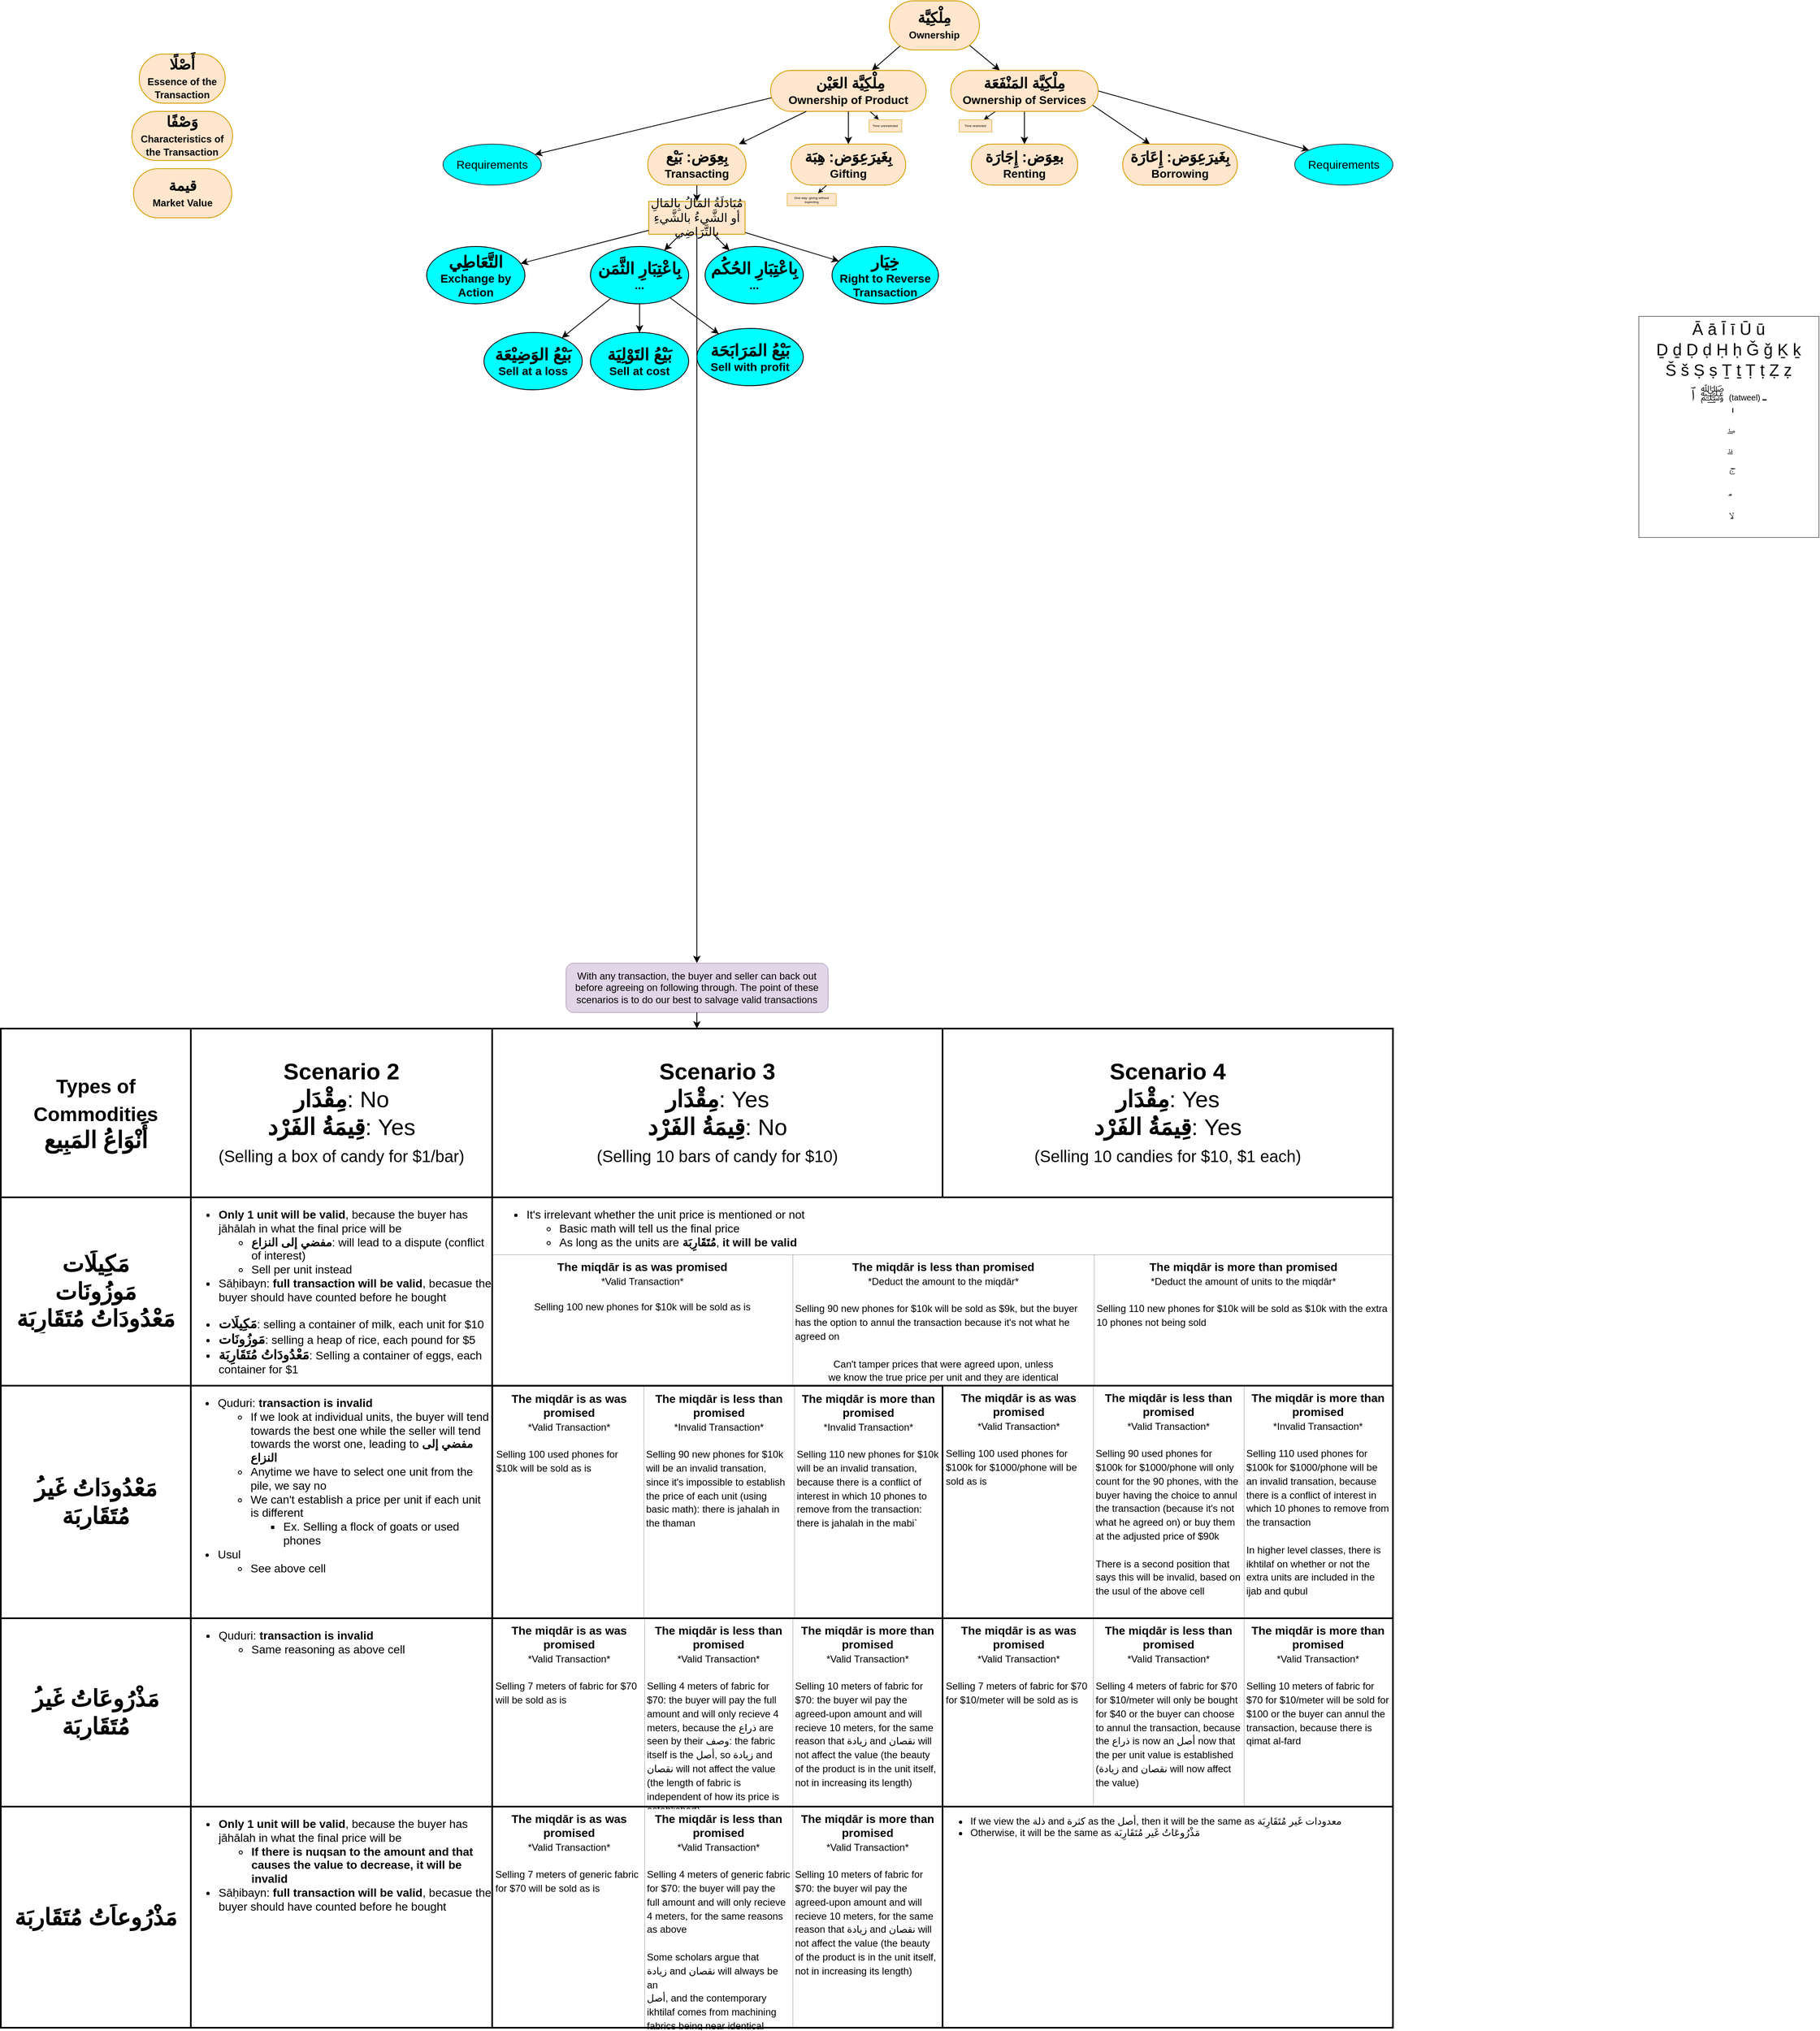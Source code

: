 <mxfile version="20.7.4" type="device"><diagram id="dm_D18hdn8oLtoQ4pGyk" name="Page-1"><mxGraphModel dx="1453" dy="369" grid="1" gridSize="10" guides="0" tooltips="1" connect="1" arrows="1" fold="1" page="1" pageScale="1" pageWidth="850" pageHeight="1100" math="0" shadow="0"><root><mxCell id="0"/><mxCell id="1" parent="0"/><mxCell id="HTt02eQ_bZ8Or2q7R88j-11" style="rounded=0;orthogonalLoop=1;jettySize=auto;html=1;startArrow=none;endArrow=classic;segment=10;endFill=1;" parent="1" source="L8apbI1_J62xSMs3Jtr6-1" target="HTt02eQ_bZ8Or2q7R88j-12" edge="1"><mxGeometry relative="1" as="geometry"><mxPoint x="220" y="440" as="sourcePoint"/><mxPoint x="210" y="830" as="targetPoint"/></mxGeometry></mxCell><mxCell id="B_1h4ox_6PKZvA6LUJRD-62" style="rounded=0;orthogonalLoop=1;jettySize=auto;html=1;startArrow=none;endArrow=classic;segment=10;fontSize=13;endFill=1;entryX=0.827;entryY=0.047;entryDx=0;entryDy=0;entryPerimeter=0;" parent="1" source="IiN4WCeqBzHemJHMFYvl-53" target="B_1h4ox_6PKZvA6LUJRD-60" edge="1" visible="0"><mxGeometry relative="1" as="geometry"><mxPoint x="-64.138" y="344.222" as="sourcePoint"/><mxPoint x="-170" y="323" as="targetPoint"/></mxGeometry></mxCell><mxCell id="B_1h4ox_6PKZvA6LUJRD-2" style="rounded=0;orthogonalLoop=1;jettySize=auto;html=1;startArrow=none;endArrow=classic;segment=10;endFill=1;" parent="1" source="L8apbI1_J62xSMs3Jtr6-1" target="B_1h4ox_6PKZvA6LUJRD-1" edge="1"><mxGeometry relative="1" as="geometry"><mxPoint x="181.19" y="435.261" as="sourcePoint"/><mxPoint x="24.862" y="475.829" as="targetPoint"/></mxGeometry></mxCell><mxCell id="IiN4WCeqBzHemJHMFYvl-8" style="rounded=0;orthogonalLoop=1;jettySize=auto;html=1;startArrow=none;endArrow=classic;segment=10;endFill=1;exitX=0.121;exitY=0.916;exitDx=0;exitDy=0;exitPerimeter=0;" parent="1" source="IiN4WCeqBzHemJHMFYvl-1" target="IiN4WCeqBzHemJHMFYvl-2" edge="1"><mxGeometry relative="1" as="geometry"/></mxCell><mxCell id="IiN4WCeqBzHemJHMFYvl-9" style="rounded=0;orthogonalLoop=1;jettySize=auto;html=1;startArrow=none;endArrow=classic;segment=10;endFill=1;exitX=0.887;exitY=0.9;exitDx=0;exitDy=0;exitPerimeter=0;" parent="1" source="IiN4WCeqBzHemJHMFYvl-1" target="IiN4WCeqBzHemJHMFYvl-3" edge="1"><mxGeometry relative="1" as="geometry"/></mxCell><mxCell id="IiN4WCeqBzHemJHMFYvl-1" value="&lt;b style=&quot;&quot;&gt;&lt;span style=&quot;font-size: 18px;&quot;&gt;مِلْكِيَّة&lt;/span&gt;&lt;br&gt;&lt;span style=&quot;font-size: 12px;&quot;&gt;Ownership&lt;/span&gt;&lt;br&gt;&lt;/b&gt;" style="whiteSpace=wrap;html=1;rounded=1;arcSize=50;align=center;verticalAlign=middle;strokeWidth=1;autosize=1;spacing=4;treeFolding=1;treeMoving=1;newEdgeStyle={&quot;edgeStyle&quot;:&quot;entityRelationEdgeStyle&quot;,&quot;startArrow&quot;:&quot;none&quot;,&quot;endArrow&quot;:&quot;none&quot;,&quot;segment&quot;:10,&quot;curved&quot;:1};fontSize=14;fillColor=#ffe6cc;strokeColor=#d79b00;" parent="1" vertex="1"><mxGeometry x="465" y="145" width="110" height="60" as="geometry"/></mxCell><mxCell id="IiN4WCeqBzHemJHMFYvl-11" style="rounded=0;orthogonalLoop=1;jettySize=auto;html=1;startArrow=none;endArrow=classic;segment=10;endFill=1;exitX=0.013;exitY=0.662;exitDx=0;exitDy=0;exitPerimeter=0;" parent="1" source="IiN4WCeqBzHemJHMFYvl-2" target="IiN4WCeqBzHemJHMFYvl-53" edge="1"><mxGeometry relative="1" as="geometry"><mxPoint x="415" y="320" as="targetPoint"/></mxGeometry></mxCell><mxCell id="IiN4WCeqBzHemJHMFYvl-27" style="rounded=0;orthogonalLoop=1;jettySize=auto;html=1;startArrow=none;endArrow=classic;segment=10;endFill=1;endSize=3;" parent="1" source="IiN4WCeqBzHemJHMFYvl-2" target="IiN4WCeqBzHemJHMFYvl-26" edge="1"><mxGeometry relative="1" as="geometry"/></mxCell><mxCell id="IiN4WCeqBzHemJHMFYvl-2" value="&lt;b style=&quot;&quot;&gt;&lt;span style=&quot;font-size: 18px;&quot;&gt;&amp;nbsp;&lt;/span&gt;&lt;/b&gt;&lt;b style=&quot;border-color: var(--border-color);&quot;&gt;&lt;span style=&quot;border-color: var(--border-color); font-size: 18px;&quot;&gt;مِلْكِيَّة&amp;nbsp;&lt;/span&gt;&lt;/b&gt;&lt;b style=&quot;&quot;&gt;&lt;span style=&quot;font-size: 18px;&quot;&gt;العَيْن&lt;/span&gt;&lt;br&gt;Ownership of Product&lt;br&gt;&lt;/b&gt;" style="whiteSpace=wrap;html=1;rounded=1;arcSize=50;align=center;verticalAlign=middle;strokeWidth=1;autosize=1;spacing=4;treeFolding=1;treeMoving=1;newEdgeStyle={&quot;edgeStyle&quot;:&quot;entityRelationEdgeStyle&quot;,&quot;startArrow&quot;:&quot;none&quot;,&quot;endArrow&quot;:&quot;none&quot;,&quot;segment&quot;:10,&quot;curved&quot;:1};fontSize=14;fillColor=#ffe6cc;strokeColor=#d79b00;" parent="1" vertex="1"><mxGeometry x="320" y="230" width="190" height="50" as="geometry"/></mxCell><mxCell id="IiN4WCeqBzHemJHMFYvl-16" style="rounded=0;orthogonalLoop=1;jettySize=auto;html=1;startArrow=none;endArrow=classic;segment=10;endFill=1;" parent="1" source="IiN4WCeqBzHemJHMFYvl-3" target="IiN4WCeqBzHemJHMFYvl-6" edge="1"><mxGeometry relative="1" as="geometry"/></mxCell><mxCell id="IiN4WCeqBzHemJHMFYvl-17" style="rounded=0;orthogonalLoop=1;jettySize=auto;html=1;startArrow=none;endArrow=classic;segment=10;endFill=1;exitX=0.956;exitY=0.834;exitDx=0;exitDy=0;exitPerimeter=0;" parent="1" source="IiN4WCeqBzHemJHMFYvl-3" target="IiN4WCeqBzHemJHMFYvl-7" edge="1"><mxGeometry relative="1" as="geometry"/></mxCell><mxCell id="IiN4WCeqBzHemJHMFYvl-25" style="rounded=0;orthogonalLoop=1;jettySize=auto;html=1;startArrow=none;endArrow=classic;segment=10;endFill=1;endSize=3;" parent="1" source="IiN4WCeqBzHemJHMFYvl-3" target="IiN4WCeqBzHemJHMFYvl-24" edge="1"><mxGeometry relative="1" as="geometry"/></mxCell><mxCell id="IiN4WCeqBzHemJHMFYvl-63" style="rounded=0;orthogonalLoop=1;jettySize=auto;html=1;startArrow=none;endArrow=classic;segment=10;fontSize=18;entryX=0;entryY=0;entryDx=0;entryDy=0;endFill=1;exitX=1;exitY=0.5;exitDx=0;exitDy=0;" parent="1" source="IiN4WCeqBzHemJHMFYvl-3" target="IiN4WCeqBzHemJHMFYvl-62" edge="1"><mxGeometry relative="1" as="geometry"/></mxCell><mxCell id="IiN4WCeqBzHemJHMFYvl-3" value="&lt;b style=&quot;border-color: var(--border-color);&quot;&gt;&lt;span style=&quot;border-color: var(--border-color); font-size: 18px;&quot;&gt;مِلْكِيَّة&amp;nbsp;&lt;/span&gt;&lt;/b&gt;&lt;b style=&quot;&quot;&gt;&lt;span style=&quot;font-size: 18px;&quot;&gt;المَنْفَعَة&lt;/span&gt;&lt;br&gt;Ownership of Services&lt;br&gt;&lt;/b&gt;" style="whiteSpace=wrap;html=1;rounded=1;arcSize=50;align=center;verticalAlign=middle;strokeWidth=1;autosize=1;spacing=4;treeFolding=1;treeMoving=1;newEdgeStyle={&quot;edgeStyle&quot;:&quot;entityRelationEdgeStyle&quot;,&quot;startArrow&quot;:&quot;none&quot;,&quot;endArrow&quot;:&quot;none&quot;,&quot;segment&quot;:10,&quot;curved&quot;:1};fontSize=14;fillColor=#ffe6cc;strokeColor=#d79b00;" parent="1" vertex="1"><mxGeometry x="540" y="230" width="180" height="50" as="geometry"/></mxCell><mxCell id="IiN4WCeqBzHemJHMFYvl-13" style="rounded=0;orthogonalLoop=1;jettySize=auto;html=1;startArrow=none;endArrow=classic;segment=10;endFill=1;" parent="1" source="L8apbI1_J62xSMs3Jtr6-1" target="IiN4WCeqBzHemJHMFYvl-60" edge="1"><mxGeometry relative="1" as="geometry"/></mxCell><mxCell id="IiN4WCeqBzHemJHMFYvl-37" style="rounded=0;orthogonalLoop=1;jettySize=auto;html=1;startArrow=none;endArrow=classic;segment=10;endFill=1;" parent="1" source="IiN4WCeqBzHemJHMFYvl-4" target="L8apbI1_J62xSMs3Jtr6-1" edge="1"><mxGeometry relative="1" as="geometry"/></mxCell><mxCell id="IiN4WCeqBzHemJHMFYvl-4" value="&lt;b style=&quot;&quot;&gt;&lt;span style=&quot;font-size: 18px;&quot;&gt;بِعِوَض:&amp;nbsp;&lt;/span&gt;&lt;font style=&quot;font-size: 18px;&quot;&gt;بَيْع&lt;/font&gt;&lt;br&gt;Transacting&lt;br&gt;&lt;/b&gt;" style="whiteSpace=wrap;html=1;rounded=1;arcSize=50;align=center;verticalAlign=middle;strokeWidth=1;autosize=1;spacing=4;treeFolding=1;treeMoving=1;newEdgeStyle={&quot;edgeStyle&quot;:&quot;entityRelationEdgeStyle&quot;,&quot;startArrow&quot;:&quot;none&quot;,&quot;endArrow&quot;:&quot;none&quot;,&quot;segment&quot;:10,&quot;curved&quot;:1};fontSize=14;fillColor=#ffe6cc;strokeColor=#d79b00;" parent="1" vertex="1"><mxGeometry x="170" y="320" width="120" height="50" as="geometry"/></mxCell><mxCell id="IiN4WCeqBzHemJHMFYvl-6" value="&lt;b style=&quot;&quot;&gt;&lt;span style=&quot;font-size: 18px;&quot;&gt;بعِوَض:&amp;nbsp;&lt;/span&gt;&lt;/b&gt;&lt;b style=&quot;border-color: var(--border-color);&quot;&gt;&lt;span style=&quot;border-color: var(--border-color); font-size: 18px;&quot;&gt;إِجَارَة&lt;/span&gt;&lt;/b&gt;&lt;b style=&quot;&quot;&gt;&lt;br&gt;&lt;/b&gt;&lt;b style=&quot;border-color: var(--border-color);&quot;&gt;Renting&lt;/b&gt;&lt;b style=&quot;&quot;&gt;&lt;br&gt;&lt;/b&gt;" style="whiteSpace=wrap;html=1;rounded=1;arcSize=50;align=center;verticalAlign=middle;strokeWidth=1;autosize=1;spacing=4;treeFolding=1;treeMoving=1;newEdgeStyle={&quot;edgeStyle&quot;:&quot;entityRelationEdgeStyle&quot;,&quot;startArrow&quot;:&quot;none&quot;,&quot;endArrow&quot;:&quot;none&quot;,&quot;segment&quot;:10,&quot;curved&quot;:1};fontSize=14;fillColor=#ffe6cc;strokeColor=#d79b00;" parent="1" vertex="1"><mxGeometry x="565" y="320" width="130" height="50" as="geometry"/></mxCell><mxCell id="IiN4WCeqBzHemJHMFYvl-7" value="&lt;b style=&quot;border-color: var(--border-color);&quot;&gt;&lt;span style=&quot;border-color: var(--border-color); font-size: 18px;&quot;&gt;بِغَيرَعِوَض&lt;/span&gt;&lt;/b&gt;&lt;b style=&quot;&quot;&gt;&lt;span style=&quot;font-size: 18px;&quot;&gt;:&amp;nbsp;&lt;/span&gt;&lt;/b&gt;&lt;b style=&quot;border-color: var(--border-color);&quot;&gt;&lt;span style=&quot;border-color: var(--border-color); font-size: 18px;&quot;&gt;إِعَارَة&lt;/span&gt;&lt;/b&gt;&lt;b style=&quot;&quot;&gt;&lt;br&gt;&lt;/b&gt;&lt;b style=&quot;border-color: var(--border-color);&quot;&gt;Borrowing&lt;/b&gt;&lt;b style=&quot;&quot;&gt;&lt;br&gt;&lt;/b&gt;" style="whiteSpace=wrap;html=1;rounded=1;arcSize=50;align=center;verticalAlign=middle;strokeWidth=1;autosize=1;spacing=4;treeFolding=1;treeMoving=1;newEdgeStyle={&quot;edgeStyle&quot;:&quot;entityRelationEdgeStyle&quot;,&quot;startArrow&quot;:&quot;none&quot;,&quot;endArrow&quot;:&quot;none&quot;,&quot;segment&quot;:10,&quot;curved&quot;:1};fontSize=14;fillColor=#ffe6cc;strokeColor=#d79b00;" parent="1" vertex="1"><mxGeometry x="750" y="320" width="140" height="50" as="geometry"/></mxCell><mxCell id="IiN4WCeqBzHemJHMFYvl-38" style="edgeStyle=none;rounded=0;orthogonalLoop=1;jettySize=auto;html=1;endArrow=classic;endFill=1;" parent="1" source="IiN4WCeqBzHemJHMFYvl-60" target="1qEyikFMBTBB4aqnfh95-1" edge="1"><mxGeometry relative="1" as="geometry"><mxPoint x="149.996" y="500" as="targetPoint"/><mxPoint x="127.25" y="600" as="sourcePoint"/></mxGeometry></mxCell><mxCell id="IiN4WCeqBzHemJHMFYvl-24" value="Time restricted" style="rounded=0;whiteSpace=wrap;html=1;fontSize=4;fillColor=#ffe6cc;strokeColor=#d79b00;labelBackgroundColor=none;strokeWidth=0.5;" parent="1" vertex="1"><mxGeometry x="550" y="290" width="40" height="15" as="geometry"/></mxCell><mxCell id="IiN4WCeqBzHemJHMFYvl-26" value="Time unrestricted" style="rounded=0;whiteSpace=wrap;html=1;fontSize=4;fillColor=#ffe6cc;strokeColor=#d79b00;labelBackgroundColor=none;strokeWidth=0.5;" parent="1" vertex="1"><mxGeometry x="440" y="290" width="40" height="15" as="geometry"/></mxCell><mxCell id="IiN4WCeqBzHemJHMFYvl-47" style="rounded=0;orthogonalLoop=1;jettySize=auto;html=1;startArrow=none;endArrow=classic;segment=10;fontSize=16;endFill=1;endSize=3;" parent="1" source="IiN4WCeqBzHemJHMFYvl-43" target="IiN4WCeqBzHemJHMFYvl-46" edge="1"><mxGeometry relative="1" as="geometry"/></mxCell><mxCell id="IiN4WCeqBzHemJHMFYvl-43" value="&lt;b style=&quot;border-color: var(--border-color);&quot;&gt;&lt;span style=&quot;border-color: var(--border-color); font-size: 18px;&quot;&gt;بِغَيرَعِوَض: هِبَة&lt;/span&gt;&lt;/b&gt;&lt;b style=&quot;&quot;&gt;&lt;br&gt;Gifting&lt;br&gt;&lt;/b&gt;" style="whiteSpace=wrap;html=1;rounded=1;arcSize=50;align=center;verticalAlign=middle;strokeWidth=1;autosize=1;spacing=4;treeFolding=1;treeMoving=1;newEdgeStyle={&quot;edgeStyle&quot;:&quot;entityRelationEdgeStyle&quot;,&quot;startArrow&quot;:&quot;none&quot;,&quot;endArrow&quot;:&quot;none&quot;,&quot;segment&quot;:10,&quot;curved&quot;:1};fontSize=14;fillColor=#ffe6cc;strokeColor=#d79b00;" parent="1" vertex="1"><mxGeometry x="345" y="320" width="140" height="50" as="geometry"/></mxCell><mxCell id="IiN4WCeqBzHemJHMFYvl-46" value="One way: giving without expecting" style="rounded=0;whiteSpace=wrap;html=1;fontSize=4;fillColor=#ffe6cc;strokeColor=#d79b00;labelBackgroundColor=none;strokeWidth=0.5;" parent="1" vertex="1"><mxGeometry x="340" y="380" width="60" height="15" as="geometry"/></mxCell><mxCell id="IiN4WCeqBzHemJHMFYvl-51" style="edgeStyle=none;rounded=0;orthogonalLoop=1;jettySize=auto;html=1;fontSize=14;endArrow=classic;endFill=1;" parent="1" source="IiN4WCeqBzHemJHMFYvl-2" target="IiN4WCeqBzHemJHMFYvl-4" edge="1"><mxGeometry relative="1" as="geometry"><mxPoint x="320" y="410" as="sourcePoint"/></mxGeometry></mxCell><mxCell id="IiN4WCeqBzHemJHMFYvl-52" style="edgeStyle=none;rounded=0;orthogonalLoop=1;jettySize=auto;html=1;fontSize=14;endArrow=classic;endFill=1;" parent="1" source="IiN4WCeqBzHemJHMFYvl-2" target="IiN4WCeqBzHemJHMFYvl-43" edge="1"><mxGeometry relative="1" as="geometry"><mxPoint x="415" y="410" as="sourcePoint"/></mxGeometry></mxCell><mxCell id="IiN4WCeqBzHemJHMFYvl-57" style="rounded=0;orthogonalLoop=1;jettySize=auto;html=1;startArrow=none;endArrow=classic;segment=10;fontSize=13;endFill=1;entryX=0.857;entryY=0.056;entryDx=0;entryDy=0;entryPerimeter=0;" parent="1" source="IiN4WCeqBzHemJHMFYvl-53" target="B_1h4ox_6PKZvA6LUJRD-61" edge="1" visible="0"><mxGeometry relative="1" as="geometry"/></mxCell><mxCell id="IiN4WCeqBzHemJHMFYvl-53" value="Requirements" style="ellipse;whiteSpace=wrap;html=1;align=center;newEdgeStyle={&quot;edgeStyle&quot;:&quot;entityRelationEdgeStyle&quot;,&quot;startArrow&quot;:&quot;none&quot;,&quot;endArrow&quot;:&quot;none&quot;,&quot;segment&quot;:10,&quot;curved&quot;:1};treeFolding=1;treeMoving=1;fontSize=14;fillColor=#00FFFF;strokeColor=#36393d;strokeWidth=1;labelBackgroundColor=none;" parent="1" vertex="1" collapsed="1"><mxGeometry x="-80" y="320" width="120" height="50" as="geometry"/></mxCell><mxCell id="IiN4WCeqBzHemJHMFYvl-58" style="rounded=0;orthogonalLoop=1;jettySize=auto;html=1;startArrow=none;endArrow=classic;segment=10;fontSize=13;endFill=1;" parent="1" source="IiN4WCeqBzHemJHMFYvl-53" target="IiN4WCeqBzHemJHMFYvl-54" edge="1" visible="0"><mxGeometry relative="1" as="geometry"><mxPoint x="70" y="380" as="sourcePoint"/><mxPoint x="70" y="395" as="targetPoint"/></mxGeometry></mxCell><mxCell id="IiN4WCeqBzHemJHMFYvl-59" style="rounded=0;orthogonalLoop=1;jettySize=auto;html=1;startArrow=none;endArrow=classic;segment=10;fontSize=13;endFill=1;" parent="1" source="IiN4WCeqBzHemJHMFYvl-53" target="IiN4WCeqBzHemJHMFYvl-55" edge="1" visible="0"><mxGeometry relative="1" as="geometry"><mxPoint x="64.581" y="379.898" as="sourcePoint"/><mxPoint x="53.014" y="432.5" as="targetPoint"/></mxGeometry></mxCell><mxCell id="IiN4WCeqBzHemJHMFYvl-54" value="&lt;div style=&quot;text-align: left;&quot;&gt;&lt;font style=&quot;background-color: initial; font-size: 13px;&quot;&gt;بَيع&lt;/font&gt;&lt;span style=&quot;background-color: initial;&quot;&gt; (seller) and &lt;/span&gt;&lt;span style=&quot;background-color: initial; font-size: 13px;&quot;&gt;مُشْتَرِي&lt;/span&gt;&lt;span style=&quot;background-color: initial; font-size: 13px;&quot;&gt; (buyer)&lt;/span&gt;&lt;/div&gt;" style="rounded=0;whiteSpace=wrap;html=1;fontSize=12;fillColor=#ffe6cc;strokeColor=#d79b00;" parent="1" vertex="1" visible="0"><mxGeometry x="-100" y="425" width="160" height="27.5" as="geometry"/></mxCell><mxCell id="IiN4WCeqBzHemJHMFYvl-55" value="&lt;div style=&quot;&quot;&gt;&lt;font style=&quot;background-color: initial; font-size: 13px;&quot;&gt;إِجَاب&lt;/font&gt;&lt;span style=&quot;background-color: initial; font-size: 13px;&quot;&gt; (proposal) and &lt;/span&gt;&lt;font style=&quot;background-color: initial; font-size: 13px;&quot;&gt;قُبُول&lt;/font&gt;&lt;span style=&quot;background-color: initial; font-size: 13px;&quot;&gt; (acceptance) with تَرَادِي (without coersion)&lt;/span&gt;&lt;br&gt;&lt;/div&gt;" style="rounded=0;whiteSpace=wrap;html=1;fontSize=12;fillColor=#ffe6cc;strokeColor=#d79b00;align=center;" parent="1" vertex="1" visible="0"><mxGeometry x="70" y="423.75" width="160" height="60" as="geometry"/></mxCell><mxCell id="IiN4WCeqBzHemJHMFYvl-60" value="&lt;b style=&quot;border-color: var(--border-color);&quot;&gt;&lt;span style=&quot;border-color: var(--border-color); font-size: 20px;&quot;&gt;بِاعْتِبَارِ&amp;nbsp;&lt;/span&gt;&lt;/b&gt;&lt;b&gt;&lt;span style=&quot;font-size: 20px;&quot;&gt;الثَّمَن&lt;/span&gt;&lt;br&gt;...&lt;br&gt;&lt;/b&gt;" style="ellipse;whiteSpace=wrap;html=1;align=center;newEdgeStyle={&quot;edgeStyle&quot;:&quot;entityRelationEdgeStyle&quot;,&quot;startArrow&quot;:&quot;none&quot;,&quot;endArrow&quot;:&quot;none&quot;,&quot;segment&quot;:10,&quot;curved&quot;:1};treeFolding=1;treeMoving=1;fontSize=14;fillColor=#00FFFF;strokeColor=default;" parent="1" vertex="1"><mxGeometry x="100" y="445.0" width="120" height="70" as="geometry"/></mxCell><mxCell id="IiN4WCeqBzHemJHMFYvl-61" value="&lt;b&gt;&lt;span style=&quot;font-size: 20px;&quot;&gt;بِاعْتِبَارِ الحُكُم&lt;/span&gt;&lt;br&gt;...&lt;br&gt;&lt;/b&gt;" style="ellipse;whiteSpace=wrap;html=1;align=center;newEdgeStyle={&quot;edgeStyle&quot;:&quot;entityRelationEdgeStyle&quot;,&quot;startArrow&quot;:&quot;none&quot;,&quot;endArrow&quot;:&quot;none&quot;,&quot;segment&quot;:10,&quot;curved&quot;:1};treeFolding=1;treeMoving=1;fontSize=14;fillColor=#00FFFF;strokeColor=default;" parent="1" vertex="1" collapsed="1"><mxGeometry x="240" y="445.0" width="120" height="70" as="geometry"/></mxCell><mxCell id="IiN4WCeqBzHemJHMFYvl-62" value="Requirements" style="ellipse;whiteSpace=wrap;html=1;align=center;newEdgeStyle={&quot;edgeStyle&quot;:&quot;entityRelationEdgeStyle&quot;,&quot;startArrow&quot;:&quot;none&quot;,&quot;endArrow&quot;:&quot;none&quot;,&quot;segment&quot;:10,&quot;curved&quot;:1};treeFolding=1;treeMoving=1;fontSize=14;fillColor=#00FFFF;strokeColor=#36393d;strokeWidth=1;labelBackgroundColor=none;" parent="1" vertex="1"><mxGeometry x="960" y="320" width="120" height="50" as="geometry"/></mxCell><mxCell id="1qEyikFMBTBB4aqnfh95-1" value="&lt;span style=&quot;font-size: 20px;&quot;&gt;&lt;b&gt;بَيْعُ التَوْلِيَة&lt;/b&gt;&lt;/span&gt;&lt;br&gt;&lt;b&gt;Sell at cost&lt;/b&gt;" style="ellipse;whiteSpace=wrap;html=1;align=center;newEdgeStyle={&quot;edgeStyle&quot;:&quot;entityRelationEdgeStyle&quot;,&quot;startArrow&quot;:&quot;none&quot;,&quot;endArrow&quot;:&quot;none&quot;,&quot;segment&quot;:10,&quot;curved&quot;:1};treeFolding=1;treeMoving=1;fontSize=14;fillColor=#00FFFF;strokeColor=default;" parent="1" vertex="1"><mxGeometry x="100" y="550.0" width="120" height="70" as="geometry"/></mxCell><mxCell id="1qEyikFMBTBB4aqnfh95-2" value="&lt;b style=&quot;border-color: var(--border-color); font-size: 20px;&quot;&gt;بَيْعُ&amp;nbsp;&lt;/b&gt;&lt;span style=&quot;font-size: 20px;&quot;&gt;&lt;b&gt;الوَضِيْعَة&lt;/b&gt;&lt;/span&gt;&lt;br&gt;&lt;b&gt;Sell at a loss&lt;/b&gt;" style="ellipse;whiteSpace=wrap;html=1;align=center;newEdgeStyle={&quot;edgeStyle&quot;:&quot;entityRelationEdgeStyle&quot;,&quot;startArrow&quot;:&quot;none&quot;,&quot;endArrow&quot;:&quot;none&quot;,&quot;segment&quot;:10,&quot;curved&quot;:1};treeFolding=1;treeMoving=1;fontSize=14;fillColor=#00FFFF;strokeColor=default;" parent="1" vertex="1"><mxGeometry x="-30" y="550.0" width="120" height="70" as="geometry"/></mxCell><mxCell id="1qEyikFMBTBB4aqnfh95-3" value="&lt;b style=&quot;border-color: var(--border-color); font-size: 20px;&quot;&gt;بَيْعُ&amp;nbsp;&lt;/b&gt;&lt;span style=&quot;font-size: 20px;&quot;&gt;&lt;b&gt;المَرَابَحَة&lt;/b&gt;&lt;/span&gt;&lt;br&gt;&lt;b&gt;Sell with profit&lt;/b&gt;" style="ellipse;whiteSpace=wrap;html=1;align=center;newEdgeStyle={&quot;edgeStyle&quot;:&quot;entityRelationEdgeStyle&quot;,&quot;startArrow&quot;:&quot;none&quot;,&quot;endArrow&quot;:&quot;none&quot;,&quot;segment&quot;:10,&quot;curved&quot;:1};treeFolding=1;treeMoving=1;fontSize=14;fillColor=#00FFFF;strokeColor=default;" parent="1" vertex="1"><mxGeometry x="230" y="545" width="130" height="70" as="geometry"/></mxCell><mxCell id="1qEyikFMBTBB4aqnfh95-11" style="edgeStyle=none;rounded=0;orthogonalLoop=1;jettySize=auto;html=1;endArrow=classic;endFill=1;" parent="1" source="IiN4WCeqBzHemJHMFYvl-60" target="1qEyikFMBTBB4aqnfh95-2" edge="1"><mxGeometry relative="1" as="geometry"><mxPoint x="73.502" y="567.631" as="targetPoint"/><mxPoint x="137.259" y="477.389" as="sourcePoint"/></mxGeometry></mxCell><mxCell id="1qEyikFMBTBB4aqnfh95-12" style="edgeStyle=none;rounded=0;orthogonalLoop=1;jettySize=auto;html=1;endArrow=classic;endFill=1;" parent="1" source="IiN4WCeqBzHemJHMFYvl-60" target="1qEyikFMBTBB4aqnfh95-3" edge="1"><mxGeometry relative="1" as="geometry"><mxPoint x="175.49" y="565.099" as="targetPoint"/><mxPoint x="164.426" y="479.905" as="sourcePoint"/></mxGeometry></mxCell><mxCell id="1qEyikFMBTBB4aqnfh95-16" value="&lt;b style=&quot;&quot;&gt;&lt;span style=&quot;font-size: 18px;&quot;&gt;أَصْلًا&lt;/span&gt;&lt;br&gt;&lt;span style=&quot;font-size: 12px;&quot;&gt;Essence of the Transaction&lt;/span&gt;&lt;br&gt;&lt;/b&gt;" style="whiteSpace=wrap;html=1;rounded=1;arcSize=50;align=center;verticalAlign=middle;strokeWidth=1;autosize=1;spacing=4;treeFolding=1;treeMoving=1;newEdgeStyle={&quot;edgeStyle&quot;:&quot;entityRelationEdgeStyle&quot;,&quot;startArrow&quot;:&quot;none&quot;,&quot;endArrow&quot;:&quot;none&quot;,&quot;segment&quot;:10,&quot;curved&quot;:1};fontSize=14;fillColor=#ffe6cc;strokeColor=#d79b00;" parent="1" vertex="1"><mxGeometry x="-451" y="210" width="105" height="60" as="geometry"/></mxCell><mxCell id="1qEyikFMBTBB4aqnfh95-17" value="&lt;span style=&quot;font-size: 18px;&quot;&gt;&lt;b&gt;وَصْفًا&lt;/b&gt;&lt;/span&gt;&lt;br&gt;&lt;span style=&quot;font-weight: bold; font-size: 12px;&quot;&gt;Characteristics of the Transaction&lt;/span&gt;" style="whiteSpace=wrap;html=1;rounded=1;arcSize=50;align=center;verticalAlign=middle;strokeWidth=1;autosize=1;spacing=4;treeFolding=1;treeMoving=1;newEdgeStyle={&quot;edgeStyle&quot;:&quot;entityRelationEdgeStyle&quot;,&quot;startArrow&quot;:&quot;none&quot;,&quot;endArrow&quot;:&quot;none&quot;,&quot;segment&quot;:10,&quot;curved&quot;:1};fontSize=14;fillColor=#ffe6cc;strokeColor=#d79b00;" parent="1" vertex="1"><mxGeometry x="-460" y="280" width="123" height="60" as="geometry"/></mxCell><mxCell id="1qEyikFMBTBB4aqnfh95-18" value="" style="shape=table;html=1;whiteSpace=wrap;startSize=0;container=1;collapsible=0;childLayout=tableLayout;fontSize=8;strokeWidth=1;fillColor=default;gradientColor=none;align=left;rounded=1;shadow=0;glass=0;labelBackgroundColor=none;sketch=0;strokeColor=default;fontColor=none;arcSize=8;" parent="1" vertex="1" visible="0"><mxGeometry x="37.75" y="545" width="524.5" height="150" as="geometry"/></mxCell><mxCell id="1qEyikFMBTBB4aqnfh95-19" value="" style="shape=tableRow;horizontal=0;startSize=0;swimlaneHead=0;swimlaneBody=0;top=0;left=0;bottom=0;right=0;collapsible=0;dropTarget=0;fillColor=none;points=[[0,0.5],[1,0.5]];portConstraint=eastwest;fontSize=4;strokeWidth=1;rounded=1;shadow=0;glass=0;labelBackgroundColor=#FF0000;sketch=0;strokeColor=default;fontColor=none;" parent="1qEyikFMBTBB4aqnfh95-18" vertex="1"><mxGeometry width="524.5" height="28" as="geometry"/></mxCell><mxCell id="1qEyikFMBTBB4aqnfh95-20" value="" style="shape=partialRectangle;html=1;whiteSpace=wrap;connectable=0;fillColor=none;top=0;left=0;bottom=0;right=0;overflow=hidden;fontSize=16;strokeWidth=1;rounded=1;shadow=0;glass=0;labelBackgroundColor=none;sketch=0;strokeColor=default;fontColor=none;" parent="1qEyikFMBTBB4aqnfh95-19" vertex="1"><mxGeometry width="91" height="28" as="geometry"><mxRectangle width="91" height="28" as="alternateBounds"/></mxGeometry></mxCell><mxCell id="1qEyikFMBTBB4aqnfh95-21" value="&lt;font style=&quot;&quot;&gt;&lt;b style=&quot;border-color: var(--border-color); font-size: 18px;&quot;&gt;أصلًا&amp;nbsp;&lt;/b&gt;&lt;br&gt;&lt;/font&gt;" style="shape=partialRectangle;html=1;whiteSpace=wrap;connectable=0;fillColor=none;top=0;left=0;bottom=0;right=0;overflow=hidden;fontSize=16;strokeWidth=1;rounded=1;shadow=0;glass=0;labelBackgroundColor=none;sketch=0;strokeColor=default;fontColor=none;" parent="1qEyikFMBTBB4aqnfh95-19" vertex="1"><mxGeometry x="91" width="50" height="28" as="geometry"><mxRectangle width="50" height="28" as="alternateBounds"/></mxGeometry></mxCell><mxCell id="1qEyikFMBTBB4aqnfh95-22" value="&lt;b style=&quot;border-color: var(--border-color); font-size: 18px;&quot;&gt;وصفًا&lt;/b&gt;" style="shape=partialRectangle;html=1;whiteSpace=wrap;connectable=0;fillColor=none;top=0;left=0;bottom=0;right=0;overflow=hidden;fontSize=15;strokeWidth=1;rounded=1;shadow=0;glass=0;labelBackgroundColor=none;sketch=0;strokeColor=default;fontColor=none;" parent="1qEyikFMBTBB4aqnfh95-19" vertex="1"><mxGeometry x="141" width="50" height="28" as="geometry"><mxRectangle width="50" height="28" as="alternateBounds"/></mxGeometry></mxCell><mxCell id="1qEyikFMBTBB4aqnfh95-24" value="&lt;b style=&quot;font-size: 15px;&quot;&gt;Validity&lt;/b&gt;" style="shape=partialRectangle;html=1;whiteSpace=wrap;connectable=0;fillColor=none;top=0;left=0;bottom=0;right=0;overflow=hidden;fontSize=15;strokeWidth=1;rounded=1;shadow=0;glass=0;labelBackgroundColor=none;sketch=0;strokeColor=default;fontColor=none;" parent="1qEyikFMBTBB4aqnfh95-19" vertex="1"><mxGeometry x="191" width="149" height="28" as="geometry"><mxRectangle width="149" height="28" as="alternateBounds"/></mxGeometry></mxCell><mxCell id="zKu3j8bkLQcZBDLLsitn-27" value="&lt;b style=&quot;border-color: var(--border-color);&quot;&gt;Examples&lt;/b&gt;" style="shape=partialRectangle;html=1;whiteSpace=wrap;connectable=0;fillColor=none;top=0;left=0;bottom=0;right=0;overflow=hidden;fontSize=15;strokeWidth=1;rounded=1;shadow=0;glass=0;labelBackgroundColor=none;sketch=0;strokeColor=default;fontColor=none;" parent="1qEyikFMBTBB4aqnfh95-19" vertex="1"><mxGeometry x="340" width="185" height="28" as="geometry"><mxRectangle width="185" height="28" as="alternateBounds"/></mxGeometry></mxCell><mxCell id="1qEyikFMBTBB4aqnfh95-25" value="" style="shape=tableRow;horizontal=0;startSize=0;swimlaneHead=0;swimlaneBody=0;top=0;left=0;bottom=0;right=0;collapsible=0;dropTarget=0;fillColor=none;points=[[0,0.5],[1,0.5]];portConstraint=eastwest;fontSize=4;strokeWidth=1;rounded=1;shadow=0;glass=0;labelBackgroundColor=#FF0000;sketch=0;strokeColor=default;fontColor=none;" parent="1qEyikFMBTBB4aqnfh95-18" vertex="1"><mxGeometry y="28" width="524.5" height="32" as="geometry"/></mxCell><mxCell id="1qEyikFMBTBB4aqnfh95-26" value="&lt;b&gt;بَيْعٌ صَحِيح&lt;/b&gt;" style="shape=partialRectangle;html=1;whiteSpace=wrap;connectable=0;fillColor=none;top=0;left=0;bottom=0;right=0;overflow=hidden;fontSize=18;strokeWidth=1;rounded=1;shadow=0;glass=0;labelBackgroundColor=none;sketch=0;strokeColor=default;fontColor=none;" parent="1qEyikFMBTBB4aqnfh95-25" vertex="1"><mxGeometry width="91" height="32" as="geometry"><mxRectangle width="91" height="32" as="alternateBounds"/></mxGeometry></mxCell><mxCell id="1qEyikFMBTBB4aqnfh95-27" value="Yes" style="shape=partialRectangle;html=1;whiteSpace=wrap;connectable=0;fillColor=none;top=0;left=0;bottom=0;right=0;overflow=hidden;fontSize=12;strokeWidth=1;align=center;rounded=1;shadow=0;glass=0;labelBackgroundColor=none;sketch=0;strokeColor=default;fontColor=none;" parent="1qEyikFMBTBB4aqnfh95-25" vertex="1"><mxGeometry x="91" width="50" height="32" as="geometry"><mxRectangle width="50" height="32" as="alternateBounds"/></mxGeometry></mxCell><mxCell id="1qEyikFMBTBB4aqnfh95-28" value="Yes" style="shape=partialRectangle;html=1;whiteSpace=wrap;connectable=0;fillColor=none;top=0;left=0;bottom=0;right=0;overflow=hidden;fontSize=12;strokeWidth=1;align=center;rounded=1;shadow=0;glass=0;labelBackgroundColor=none;sketch=0;strokeColor=default;fontColor=none;" parent="1qEyikFMBTBB4aqnfh95-25" vertex="1"><mxGeometry x="141" width="50" height="32" as="geometry"><mxRectangle width="50" height="32" as="alternateBounds"/></mxGeometry></mxCell><mxCell id="1qEyikFMBTBB4aqnfh95-30" value="Yes" style="shape=partialRectangle;html=1;whiteSpace=wrap;connectable=0;fillColor=none;top=0;left=0;bottom=0;right=0;overflow=hidden;fontSize=12;strokeWidth=1;align=center;rounded=1;shadow=0;glass=0;labelBackgroundColor=none;sketch=0;strokeColor=default;fontColor=#000000;labelBorderColor=none;" parent="1qEyikFMBTBB4aqnfh95-25" vertex="1"><mxGeometry x="191" width="149" height="32" as="geometry"><mxRectangle width="149" height="32" as="alternateBounds"/></mxGeometry></mxCell><mxCell id="zKu3j8bkLQcZBDLLsitn-28" value="Selling a date for 50¢" style="shape=partialRectangle;html=1;whiteSpace=wrap;connectable=0;fillColor=none;top=0;left=0;bottom=0;right=0;overflow=hidden;fontSize=12;strokeWidth=1;align=center;rounded=1;shadow=0;glass=0;labelBackgroundColor=none;sketch=0;strokeColor=default;fontColor=#000000;labelBorderColor=none;" parent="1qEyikFMBTBB4aqnfh95-25" vertex="1"><mxGeometry x="340" width="185" height="32" as="geometry"><mxRectangle width="185" height="32" as="alternateBounds"/></mxGeometry></mxCell><mxCell id="1qEyikFMBTBB4aqnfh95-31" value="" style="shape=tableRow;horizontal=0;startSize=0;swimlaneHead=0;swimlaneBody=0;top=0;left=0;bottom=0;right=0;collapsible=0;dropTarget=0;fillColor=none;points=[[0,0.5],[1,0.5]];portConstraint=eastwest;fontSize=4;strokeWidth=1;rounded=1;shadow=0;glass=0;labelBackgroundColor=#FF0000;sketch=0;strokeColor=default;fontColor=none;" parent="1qEyikFMBTBB4aqnfh95-18" vertex="1"><mxGeometry y="60" width="524.5" height="29" as="geometry"/></mxCell><mxCell id="1qEyikFMBTBB4aqnfh95-32" value="&lt;b style=&quot;border-color: var(--border-color);&quot;&gt;بَيْعٌ&amp;nbsp;&lt;/b&gt;&lt;b&gt;بَاطِل&lt;/b&gt;" style="shape=partialRectangle;html=1;whiteSpace=wrap;connectable=0;fillColor=none;top=0;left=0;bottom=0;right=0;overflow=hidden;fontSize=18;strokeWidth=1;rounded=1;shadow=0;glass=0;labelBackgroundColor=none;sketch=0;strokeColor=default;fontColor=none;" parent="1qEyikFMBTBB4aqnfh95-31" vertex="1"><mxGeometry width="91" height="29" as="geometry"><mxRectangle width="91" height="29" as="alternateBounds"/></mxGeometry></mxCell><mxCell id="1qEyikFMBTBB4aqnfh95-33" value="No" style="shape=partialRectangle;html=1;whiteSpace=wrap;connectable=0;fillColor=none;top=0;left=0;bottom=0;right=0;overflow=hidden;fontSize=12;strokeWidth=1;align=center;rounded=1;shadow=0;glass=0;labelBackgroundColor=none;sketch=0;strokeColor=default;fontColor=none;" parent="1qEyikFMBTBB4aqnfh95-31" vertex="1"><mxGeometry x="91" width="50" height="29" as="geometry"><mxRectangle width="50" height="29" as="alternateBounds"/></mxGeometry></mxCell><mxCell id="1qEyikFMBTBB4aqnfh95-34" value="-" style="shape=partialRectangle;html=1;whiteSpace=wrap;connectable=0;fillColor=none;top=0;left=0;bottom=0;right=0;overflow=hidden;pointerEvents=1;fontSize=12;strokeWidth=1;align=center;rounded=1;shadow=0;glass=0;labelBackgroundColor=none;sketch=0;strokeColor=default;fontColor=none;" parent="1qEyikFMBTBB4aqnfh95-31" vertex="1"><mxGeometry x="141" width="50" height="29" as="geometry"><mxRectangle width="50" height="29" as="alternateBounds"/></mxGeometry></mxCell><mxCell id="1qEyikFMBTBB4aqnfh95-36" value="No" style="shape=partialRectangle;html=1;whiteSpace=wrap;connectable=0;fillColor=none;top=0;left=0;bottom=0;right=0;overflow=hidden;pointerEvents=1;fontSize=12;strokeWidth=1;align=center;rounded=1;shadow=0;glass=0;labelBackgroundColor=none;sketch=0;strokeColor=default;fontColor=#000000;labelBorderColor=none;" parent="1qEyikFMBTBB4aqnfh95-31" vertex="1"><mxGeometry x="191" width="149" height="29" as="geometry"><mxRectangle width="149" height="29" as="alternateBounds"/></mxGeometry></mxCell><mxCell id="zKu3j8bkLQcZBDLLsitn-29" value="Selling something that isn't yours" style="shape=partialRectangle;html=1;whiteSpace=wrap;connectable=0;fillColor=none;top=0;left=0;bottom=0;right=0;overflow=hidden;pointerEvents=1;fontSize=12;strokeWidth=1;align=center;rounded=1;shadow=0;glass=0;labelBackgroundColor=none;sketch=0;strokeColor=default;fontColor=#000000;labelBorderColor=none;" parent="1qEyikFMBTBB4aqnfh95-31" vertex="1"><mxGeometry x="340" width="185" height="29" as="geometry"><mxRectangle width="185" height="29" as="alternateBounds"/></mxGeometry></mxCell><mxCell id="1qEyikFMBTBB4aqnfh95-37" style="shape=tableRow;horizontal=0;startSize=0;swimlaneHead=0;swimlaneBody=0;top=0;left=0;bottom=0;right=0;collapsible=0;dropTarget=0;fillColor=none;points=[[0,0.5],[1,0.5]];portConstraint=eastwest;fontSize=4;strokeWidth=1;rounded=1;shadow=0;glass=0;labelBackgroundColor=#FF0000;sketch=0;strokeColor=default;fontColor=none;" parent="1qEyikFMBTBB4aqnfh95-18" vertex="1"><mxGeometry y="89" width="524.5" height="31" as="geometry"/></mxCell><mxCell id="1qEyikFMBTBB4aqnfh95-38" value="&lt;b style=&quot;border-color: var(--border-color);&quot;&gt;&lt;b style=&quot;border-color: var(--border-color);&quot;&gt;بَيْعٌ&amp;nbsp;&lt;/b&gt;فَاسِد&lt;/b&gt;" style="shape=partialRectangle;html=1;whiteSpace=wrap;connectable=0;fillColor=none;top=0;left=0;bottom=0;right=0;overflow=hidden;fontSize=18;strokeWidth=1;rounded=1;shadow=0;glass=0;labelBackgroundColor=none;sketch=0;strokeColor=default;fontColor=none;" parent="1qEyikFMBTBB4aqnfh95-37" vertex="1"><mxGeometry width="91" height="31" as="geometry"><mxRectangle width="91" height="31" as="alternateBounds"/></mxGeometry></mxCell><mxCell id="1qEyikFMBTBB4aqnfh95-39" value="Yes" style="shape=partialRectangle;html=1;whiteSpace=wrap;connectable=0;fillColor=none;top=0;left=0;bottom=0;right=0;overflow=hidden;fontSize=12;strokeWidth=1;align=center;rounded=1;shadow=0;glass=0;labelBackgroundColor=none;sketch=0;strokeColor=default;fontColor=none;" parent="1qEyikFMBTBB4aqnfh95-37" vertex="1"><mxGeometry x="91" width="50" height="31" as="geometry"><mxRectangle width="50" height="31" as="alternateBounds"/></mxGeometry></mxCell><mxCell id="1qEyikFMBTBB4aqnfh95-40" value="No" style="shape=partialRectangle;html=1;whiteSpace=wrap;connectable=0;fillColor=none;top=0;left=0;bottom=0;right=0;overflow=hidden;pointerEvents=1;fontSize=12;strokeWidth=1;align=center;rounded=1;shadow=0;glass=0;labelBackgroundColor=none;sketch=0;strokeColor=default;fontColor=none;" parent="1qEyikFMBTBB4aqnfh95-37" vertex="1"><mxGeometry x="141" width="50" height="31" as="geometry"><mxRectangle width="50" height="31" as="alternateBounds"/></mxGeometry></mxCell><mxCell id="1qEyikFMBTBB4aqnfh95-42" value="Yes, but wajib to undo and start again properly" style="shape=partialRectangle;html=1;whiteSpace=wrap;connectable=0;fillColor=none;top=0;left=0;bottom=0;right=0;overflow=hidden;pointerEvents=1;fontSize=12;strokeWidth=1;align=center;rounded=1;shadow=0;glass=0;labelBackgroundColor=none;sketch=0;strokeColor=default;fontColor=#000000;labelBorderColor=none;spacingTop=-2;spacingBottom=1;" parent="1qEyikFMBTBB4aqnfh95-37" vertex="1"><mxGeometry x="191" width="149" height="31" as="geometry"><mxRectangle width="149" height="31" as="alternateBounds"/></mxGeometry></mxCell><mxCell id="zKu3j8bkLQcZBDLLsitn-30" value="Selling a house on the condition to return it after 2 months" style="shape=partialRectangle;html=1;whiteSpace=wrap;connectable=0;fillColor=none;top=0;left=0;bottom=0;right=0;overflow=hidden;pointerEvents=1;fontSize=12;strokeWidth=1;align=center;rounded=1;shadow=0;glass=0;labelBackgroundColor=none;sketch=0;strokeColor=default;fontColor=#000000;labelBorderColor=none;" parent="1qEyikFMBTBB4aqnfh95-37" vertex="1"><mxGeometry x="340" width="185" height="31" as="geometry"><mxRectangle width="185" height="31" as="alternateBounds"/></mxGeometry></mxCell><mxCell id="1qEyikFMBTBB4aqnfh95-43" style="shape=tableRow;horizontal=0;startSize=0;swimlaneHead=0;swimlaneBody=0;top=0;left=0;bottom=0;right=0;collapsible=0;dropTarget=0;fillColor=none;points=[[0,0.5],[1,0.5]];portConstraint=eastwest;fontSize=4;strokeWidth=1;rounded=1;shadow=0;glass=0;labelBackgroundColor=#FF0000;sketch=0;strokeColor=default;fontColor=none;" parent="1qEyikFMBTBB4aqnfh95-18" vertex="1"><mxGeometry y="120" width="524.5" height="30" as="geometry"/></mxCell><mxCell id="1qEyikFMBTBB4aqnfh95-44" value="&lt;b style=&quot;border-color: var(--border-color);&quot;&gt;بَيْعٌ&amp;nbsp;&lt;/b&gt;&lt;b&gt;مَكْرُوه&lt;/b&gt;" style="shape=partialRectangle;html=1;whiteSpace=wrap;connectable=0;fillColor=none;top=0;left=0;bottom=0;right=0;overflow=hidden;fontSize=18;strokeWidth=1;rounded=1;shadow=0;glass=0;labelBackgroundColor=none;sketch=0;strokeColor=default;fontColor=none;" parent="1qEyikFMBTBB4aqnfh95-43" vertex="1"><mxGeometry width="91" height="30" as="geometry"><mxRectangle width="91" height="30" as="alternateBounds"/></mxGeometry></mxCell><mxCell id="1qEyikFMBTBB4aqnfh95-45" value="Yes" style="shape=partialRectangle;html=1;whiteSpace=wrap;connectable=0;fillColor=none;top=0;left=0;bottom=0;right=0;overflow=hidden;fontSize=12;strokeWidth=1;align=center;rounded=1;shadow=0;glass=0;labelBackgroundColor=none;sketch=0;strokeColor=default;fontColor=none;" parent="1qEyikFMBTBB4aqnfh95-43" vertex="1"><mxGeometry x="91" width="50" height="30" as="geometry"><mxRectangle width="50" height="30" as="alternateBounds"/></mxGeometry></mxCell><mxCell id="1qEyikFMBTBB4aqnfh95-46" value="Yes" style="shape=partialRectangle;html=1;whiteSpace=wrap;connectable=0;fillColor=none;top=0;left=0;bottom=0;right=0;overflow=hidden;pointerEvents=1;fontSize=12;strokeWidth=1;align=center;rounded=1;shadow=0;glass=0;labelBackgroundColor=none;sketch=0;strokeColor=default;fontColor=none;" parent="1qEyikFMBTBB4aqnfh95-43" vertex="1"><mxGeometry x="141" width="50" height="30" as="geometry"><mxRectangle width="50" height="30" as="alternateBounds"/></mxGeometry></mxCell><mxCell id="1qEyikFMBTBB4aqnfh95-48" value="Yes, but wajib to undo" style="shape=partialRectangle;html=1;whiteSpace=wrap;connectable=0;fillColor=none;top=0;left=0;bottom=0;right=0;overflow=hidden;pointerEvents=1;fontSize=12;strokeWidth=1;align=center;rounded=1;shadow=0;glass=0;labelBackgroundColor=none;sketch=0;strokeColor=default;fontColor=#000000;labelBorderColor=none;" parent="1qEyikFMBTBB4aqnfh95-43" vertex="1"><mxGeometry x="191" width="149" height="30" as="geometry"><mxRectangle width="149" height="30" as="alternateBounds"/></mxGeometry></mxCell><mxCell id="zKu3j8bkLQcZBDLLsitn-31" value="Selling something during jumu`ah" style="shape=partialRectangle;html=1;whiteSpace=wrap;connectable=0;fillColor=none;top=0;left=0;bottom=0;right=0;overflow=hidden;pointerEvents=1;fontSize=12;strokeWidth=1;align=center;rounded=1;shadow=0;glass=0;labelBackgroundColor=none;sketch=0;strokeColor=default;fontColor=#000000;labelBorderColor=none;" parent="1qEyikFMBTBB4aqnfh95-43" vertex="1"><mxGeometry x="340" width="185" height="30" as="geometry"><mxRectangle width="185" height="30" as="alternateBounds"/></mxGeometry></mxCell><mxCell id="1qEyikFMBTBB4aqnfh95-86" value="&lt;span style=&quot;font-size: 20px;&quot;&gt;&lt;b&gt;بَيْعٌ صَحِيح&lt;/b&gt;&lt;/span&gt;&lt;br&gt;&lt;b&gt;Sound&lt;br&gt;Transaction&lt;/b&gt;" style="ellipse;whiteSpace=wrap;html=1;align=center;newEdgeStyle={&quot;edgeStyle&quot;:&quot;entityRelationEdgeStyle&quot;,&quot;startArrow&quot;:&quot;none&quot;,&quot;endArrow&quot;:&quot;none&quot;,&quot;segment&quot;:10,&quot;curved&quot;:1};treeFolding=1;treeMoving=1;fontSize=14;fillColor=#00FFFF;strokeColor=default;" parent="1" vertex="1" visible="0"><mxGeometry x="20" y="735" width="120" height="70" as="geometry"/></mxCell><mxCell id="1qEyikFMBTBB4aqnfh95-87" value="&lt;span style=&quot;font-size: 20px;&quot;&gt;&lt;b&gt;بَيْعٌ&amp;nbsp;بَاطِل&amp;nbsp;&lt;/b&gt;&lt;/span&gt;&lt;br&gt;&lt;b&gt;Void&lt;br&gt;Transaction&lt;/b&gt;" style="ellipse;whiteSpace=wrap;html=1;align=center;newEdgeStyle={&quot;edgeStyle&quot;:&quot;entityRelationEdgeStyle&quot;,&quot;startArrow&quot;:&quot;none&quot;,&quot;endArrow&quot;:&quot;none&quot;,&quot;segment&quot;:10,&quot;curved&quot;:1};treeFolding=1;treeMoving=1;fontSize=14;fillColor=#00FFFF;strokeColor=default;" parent="1" vertex="1" visible="0"><mxGeometry x="140" y="735" width="130" height="70" as="geometry"/></mxCell><mxCell id="1qEyikFMBTBB4aqnfh95-89" value="&lt;span style=&quot;font-size: 20px;&quot;&gt;&lt;b&gt;بَيْعٌ&amp;nbsp;فَاسِد&lt;/b&gt;&lt;/span&gt;&lt;br&gt;&lt;b&gt;Invalid&lt;br&gt;Transaction&lt;/b&gt;" style="ellipse;whiteSpace=wrap;html=1;align=center;newEdgeStyle={&quot;edgeStyle&quot;:&quot;entityRelationEdgeStyle&quot;,&quot;startArrow&quot;:&quot;none&quot;,&quot;endArrow&quot;:&quot;none&quot;,&quot;segment&quot;:10,&quot;curved&quot;:1};treeFolding=1;treeMoving=1;fontSize=14;fillColor=#00FFFF;strokeColor=default;" parent="1" vertex="1" visible="0"><mxGeometry x="270" y="735" width="130" height="70" as="geometry"/></mxCell><mxCell id="1qEyikFMBTBB4aqnfh95-90" value="&lt;span style=&quot;font-size: 20px;&quot;&gt;&lt;b&gt;بَيْعٌ&amp;nbsp;مَكْرُوه&amp;nbsp;&lt;/b&gt;&lt;/span&gt;&lt;br&gt;&lt;b&gt;Disliked Transaction&lt;/b&gt;" style="ellipse;whiteSpace=wrap;html=1;align=center;newEdgeStyle={&quot;edgeStyle&quot;:&quot;entityRelationEdgeStyle&quot;,&quot;startArrow&quot;:&quot;none&quot;,&quot;endArrow&quot;:&quot;none&quot;,&quot;segment&quot;:10,&quot;curved&quot;:1};treeFolding=1;treeMoving=1;fontSize=14;fillColor=#00FFFF;strokeColor=default;" parent="1" vertex="1" visible="0"><mxGeometry x="400" y="735" width="130" height="70" as="geometry"/></mxCell><mxCell id="1qEyikFMBTBB4aqnfh95-92" style="rounded=0;orthogonalLoop=1;jettySize=auto;html=1;startArrow=none;endArrow=classic;segment=10;endFill=1;" parent="1" source="1qEyikFMBTBB4aqnfh95-18" target="1qEyikFMBTBB4aqnfh95-90" edge="1" visible="0"><mxGeometry relative="1" as="geometry"><mxPoint x="465.327" y="-4" as="sourcePoint"/><mxPoint x="484.953" y="28.011" as="targetPoint"/></mxGeometry></mxCell><mxCell id="1qEyikFMBTBB4aqnfh95-93" style="rounded=0;orthogonalLoop=1;jettySize=auto;html=1;startArrow=none;endArrow=classic;segment=10;endFill=1;" parent="1" source="1qEyikFMBTBB4aqnfh95-18" target="1qEyikFMBTBB4aqnfh95-89" edge="1" visible="0"><mxGeometry relative="1" as="geometry"><mxPoint x="554.063" y="81.147" as="sourcePoint"/><mxPoint x="648.347" y="119.753" as="targetPoint"/></mxGeometry></mxCell><mxCell id="1qEyikFMBTBB4aqnfh95-94" style="rounded=0;orthogonalLoop=1;jettySize=auto;html=1;startArrow=none;endArrow=classic;segment=10;endFill=1;" parent="1" source="1qEyikFMBTBB4aqnfh95-18" target="1qEyikFMBTBB4aqnfh95-87" edge="1" visible="0"><mxGeometry relative="1" as="geometry"><mxPoint x="530.674" y="92.634" as="sourcePoint"/><mxPoint x="544.005" y="108.921" as="targetPoint"/></mxGeometry></mxCell><mxCell id="1qEyikFMBTBB4aqnfh95-95" style="rounded=0;orthogonalLoop=1;jettySize=auto;html=1;startArrow=none;endArrow=classic;segment=10;endFill=1;" parent="1" source="1qEyikFMBTBB4aqnfh95-18" target="1qEyikFMBTBB4aqnfh95-86" edge="1" visible="0"><mxGeometry relative="1" as="geometry"><mxPoint x="479.326" y="92.634" as="sourcePoint"/><mxPoint x="465.995" y="108.921" as="targetPoint"/></mxGeometry></mxCell><mxCell id="1qEyikFMBTBB4aqnfh95-97" value="&lt;span style=&quot;font-size: 20px;&quot;&gt;&lt;b&gt;بَيْعٌ&amp;nbsp;مُطْلَق&lt;/b&gt;&lt;/span&gt;&lt;br&gt;&lt;b&gt;Cash Payment&lt;/b&gt;" style="ellipse;whiteSpace=wrap;html=1;align=center;newEdgeStyle={&quot;edgeStyle&quot;:&quot;entityRelationEdgeStyle&quot;,&quot;startArrow&quot;:&quot;none&quot;,&quot;endArrow&quot;:&quot;none&quot;,&quot;segment&quot;:10,&quot;curved&quot;:1};treeFolding=1;treeMoving=1;fontSize=14;fillColor=#00FFFF;strokeColor=default;" parent="1" vertex="1" visible="0"><mxGeometry x="-245.75" y="825" width="130" height="70" as="geometry"/></mxCell><mxCell id="1qEyikFMBTBB4aqnfh95-98" value="&lt;span style=&quot;font-size: 20px;&quot;&gt;&lt;b&gt;بَيْعٌ&amp;nbsp;مقَايَضَة&lt;/b&gt;&lt;/span&gt;&lt;br&gt;&lt;b&gt;Bartering&lt;/b&gt;" style="ellipse;whiteSpace=wrap;html=1;align=center;newEdgeStyle={&quot;edgeStyle&quot;:&quot;entityRelationEdgeStyle&quot;,&quot;startArrow&quot;:&quot;none&quot;,&quot;endArrow&quot;:&quot;none&quot;,&quot;segment&quot;:10,&quot;curved&quot;:1};treeFolding=1;treeMoving=1;fontSize=14;fillColor=#00FFFF;strokeColor=default;" parent="1" vertex="1" visible="0"><mxGeometry x="-115.75" y="825" width="130" height="70" as="geometry"/></mxCell><mxCell id="1qEyikFMBTBB4aqnfh95-99" value="&lt;span style=&quot;font-size: 20px;&quot;&gt;&lt;b&gt;بَيْعٌ&amp;nbsp;صَرْف&lt;/b&gt;&lt;/span&gt;&lt;br&gt;&lt;b&gt;Currency Exchange&lt;/b&gt;" style="ellipse;whiteSpace=wrap;html=1;align=center;newEdgeStyle={&quot;edgeStyle&quot;:&quot;entityRelationEdgeStyle&quot;,&quot;startArrow&quot;:&quot;none&quot;,&quot;endArrow&quot;:&quot;none&quot;,&quot;segment&quot;:10,&quot;curved&quot;:1};treeFolding=1;treeMoving=1;fontSize=14;fillColor=#00FFFF;strokeColor=default;" parent="1" vertex="1" visible="0"><mxGeometry x="14.25" y="825" width="130" height="70" as="geometry"/></mxCell><mxCell id="1qEyikFMBTBB4aqnfh95-100" value="&lt;span style=&quot;font-size: 20px;&quot;&gt;&lt;b&gt;بَيْعٌ&amp;nbsp;سَلَم&lt;/b&gt;&lt;/span&gt;&lt;br&gt;&lt;b&gt;Futures&lt;/b&gt;" style="ellipse;whiteSpace=wrap;html=1;align=center;newEdgeStyle={&quot;edgeStyle&quot;:&quot;entityRelationEdgeStyle&quot;,&quot;startArrow&quot;:&quot;none&quot;,&quot;endArrow&quot;:&quot;none&quot;,&quot;segment&quot;:10,&quot;curved&quot;:1};treeFolding=1;treeMoving=1;fontSize=14;fillColor=#00FFFF;strokeColor=default;" parent="1" vertex="1" visible="0"><mxGeometry x="144.25" y="825" width="130" height="70" as="geometry"/></mxCell><mxCell id="1qEyikFMBTBB4aqnfh95-101" value="&lt;span style=&quot;font-size: 20px;&quot;&gt;&lt;b&gt;بَيْعُ الرِبَا&lt;/b&gt;&lt;/span&gt;&lt;br&gt;&lt;b&gt;Predatory Transactions&lt;/b&gt;" style="ellipse;whiteSpace=wrap;html=1;align=center;newEdgeStyle={&quot;edgeStyle&quot;:&quot;entityRelationEdgeStyle&quot;,&quot;startArrow&quot;:&quot;none&quot;,&quot;endArrow&quot;:&quot;none&quot;,&quot;segment&quot;:10,&quot;curved&quot;:1};treeFolding=1;treeMoving=1;fontSize=14;fillColor=#00FFFF;strokeColor=default;" parent="1" vertex="1" visible="0"><mxGeometry x="274.25" y="825" width="140" height="70" as="geometry"/></mxCell><mxCell id="1qEyikFMBTBB4aqnfh95-102" style="rounded=0;orthogonalLoop=1;jettySize=auto;html=1;startArrow=none;endArrow=classic;segment=10;endFill=1;" parent="1" source="1qEyikFMBTBB4aqnfh95-86" target="1qEyikFMBTBB4aqnfh95-99" edge="1" visible="0"><mxGeometry relative="1" as="geometry"><mxPoint x="230.937" y="710.147" as="sourcePoint"/><mxPoint x="136.653" y="748.753" as="targetPoint"/></mxGeometry></mxCell><mxCell id="1qEyikFMBTBB4aqnfh95-103" style="rounded=0;orthogonalLoop=1;jettySize=auto;html=1;startArrow=none;endArrow=classic;segment=10;endFill=1;" parent="1" source="1qEyikFMBTBB4aqnfh95-86" target="1qEyikFMBTBB4aqnfh95-100" edge="1" visible="0"><mxGeometry relative="1" as="geometry"><mxPoint x="85.0" y="805" as="sourcePoint"/><mxPoint x="85.0" y="825" as="targetPoint"/></mxGeometry></mxCell><mxCell id="1qEyikFMBTBB4aqnfh95-104" style="rounded=0;orthogonalLoop=1;jettySize=auto;html=1;startArrow=none;endArrow=classic;segment=10;endFill=1;" parent="1" source="1qEyikFMBTBB4aqnfh95-86" target="1qEyikFMBTBB4aqnfh95-101" edge="1" visible="0"><mxGeometry relative="1" as="geometry"><mxPoint x="124.906" y="797.627" as="sourcePoint"/><mxPoint x="175.064" y="832.385" as="targetPoint"/></mxGeometry></mxCell><mxCell id="1qEyikFMBTBB4aqnfh95-105" style="rounded=0;orthogonalLoop=1;jettySize=auto;html=1;startArrow=none;endArrow=classic;segment=10;endFill=1;" parent="1" source="1qEyikFMBTBB4aqnfh95-86" target="1qEyikFMBTBB4aqnfh95-98" edge="1" visible="0"><mxGeometry relative="1" as="geometry"><mxPoint x="139.647" y="788.952" as="sourcePoint"/><mxPoint x="290.262" y="841.125" as="targetPoint"/></mxGeometry></mxCell><mxCell id="1qEyikFMBTBB4aqnfh95-106" style="rounded=0;orthogonalLoop=1;jettySize=auto;html=1;startArrow=none;endArrow=classic;segment=10;endFill=1;" parent="1" source="1qEyikFMBTBB4aqnfh95-86" target="1qEyikFMBTBB4aqnfh95-97" edge="1" visible="0"><mxGeometry relative="1" as="geometry"><mxPoint x="45.094" y="797.627" as="sourcePoint"/><mxPoint x="-5.064" y="832.385" as="targetPoint"/></mxGeometry></mxCell><mxCell id="zKu3j8bkLQcZBDLLsitn-2" value="&lt;font face=&quot;Arial&quot;&gt;&lt;span style=&quot;font-size: 14.667px;&quot;&gt;العَيْنُ بِالدَّيْنِ أو النَّقد&lt;/span&gt;&lt;/font&gt;" style="rounded=0;whiteSpace=wrap;html=1;fontSize=12;fillColor=#ffe6cc;strokeColor=#d79b00;" parent="1" vertex="1" visible="0"><mxGeometry x="-233.25" y="915" width="105" height="30" as="geometry"/></mxCell><mxCell id="zKu3j8bkLQcZBDLLsitn-4" style="rounded=0;orthogonalLoop=1;jettySize=auto;html=1;startArrow=none;endArrow=classic;segment=10;endFill=1;" parent="1" source="1qEyikFMBTBB4aqnfh95-97" target="zKu3j8bkLQcZBDLLsitn-2" edge="1" visible="0"><mxGeometry relative="1" as="geometry"><mxPoint x="6.363" y="803.547" as="sourcePoint"/><mxPoint x="-95.75" y="925" as="targetPoint"/></mxGeometry></mxCell><mxCell id="zKu3j8bkLQcZBDLLsitn-5" style="rounded=0;orthogonalLoop=1;jettySize=auto;html=1;startArrow=none;endArrow=classic;segment=10;endFill=1;" parent="1" source="IiN4WCeqBzHemJHMFYvl-61" target="1qEyikFMBTBB4aqnfh95-18" edge="1" visible="0"><mxGeometry relative="1" as="geometry"><mxPoint x="263.908" y="425" as="sourcePoint"/><mxPoint x="281.541" y="456.698" as="targetPoint"/></mxGeometry></mxCell><mxCell id="zKu3j8bkLQcZBDLLsitn-6" value="&lt;font face=&quot;Arial&quot;&gt;&lt;span style=&quot;font-size: 14.667px;&quot;&gt;العَيْنُ بِالعَيْنِ&lt;/span&gt;&lt;/font&gt;" style="rounded=0;whiteSpace=wrap;html=1;fontSize=12;fillColor=#ffe6cc;strokeColor=#d79b00;" parent="1" vertex="1" visible="0"><mxGeometry x="-104.5" y="915" width="107.5" height="30" as="geometry"/></mxCell><mxCell id="zKu3j8bkLQcZBDLLsitn-7" style="rounded=0;orthogonalLoop=1;jettySize=auto;html=1;startArrow=none;endArrow=classic;segment=10;endFill=1;" parent="1" source="1qEyikFMBTBB4aqnfh95-98" target="zKu3j8bkLQcZBDLLsitn-6" edge="1" visible="0"><mxGeometry relative="1" as="geometry"><mxPoint x="-170.75" y="905" as="sourcePoint"/><mxPoint x="-170.75" y="925" as="targetPoint"/></mxGeometry></mxCell><mxCell id="zKu3j8bkLQcZBDLLsitn-8" value="&lt;font face=&quot;Arial&quot;&gt;&lt;span style=&quot;font-size: 14.667px;&quot;&gt;الثَّمَنُ بِالثَّمَن&lt;/span&gt;&lt;/font&gt;" style="rounded=0;whiteSpace=wrap;html=1;fontSize=12;fillColor=#ffe6cc;strokeColor=#d79b00;" parent="1" vertex="1" visible="0"><mxGeometry x="25.5" y="915" width="107.5" height="30" as="geometry"/></mxCell><mxCell id="zKu3j8bkLQcZBDLLsitn-9" style="rounded=0;orthogonalLoop=1;jettySize=auto;html=1;startArrow=none;endArrow=classic;segment=10;endFill=1;" parent="1" source="1qEyikFMBTBB4aqnfh95-99" target="zKu3j8bkLQcZBDLLsitn-8" edge="1" visible="0"><mxGeometry relative="1" as="geometry"><mxPoint x="-43.157" y="904.999" as="sourcePoint"/><mxPoint x="-42.648" y="925" as="targetPoint"/></mxGeometry></mxCell><mxCell id="zKu3j8bkLQcZBDLLsitn-10" value="&lt;font face=&quot;Arial&quot;&gt;&lt;span style=&quot;font-size: 14.667px;&quot;&gt;الدَّيْنُ بِالعَيْن&lt;/span&gt;&lt;/font&gt;" style="rounded=0;whiteSpace=wrap;html=1;fontSize=12;fillColor=#ffe6cc;strokeColor=#d79b00;" parent="1" vertex="1" visible="0"><mxGeometry x="155.5" y="915" width="107.5" height="30" as="geometry"/></mxCell><mxCell id="zKu3j8bkLQcZBDLLsitn-11" style="rounded=0;orthogonalLoop=1;jettySize=auto;html=1;startArrow=none;endArrow=classic;segment=10;endFill=1;" parent="1" source="1qEyikFMBTBB4aqnfh95-100" target="zKu3j8bkLQcZBDLLsitn-10" edge="1" visible="0"><mxGeometry relative="1" as="geometry"><mxPoint x="86.37" y="905" as="sourcePoint"/><mxPoint x="86.37" y="925" as="targetPoint"/></mxGeometry></mxCell><mxCell id="zKu3j8bkLQcZBDLLsitn-12" value="&lt;font face=&quot;Arial&quot;&gt;&lt;span style=&quot;font-size: 14.667px;&quot;&gt;الدَّيْنُ بِالدَّيْن&lt;/span&gt;&lt;/font&gt;" style="rounded=0;whiteSpace=wrap;html=1;fontSize=12;fillColor=#ffe6cc;strokeColor=#d79b00;" parent="1" vertex="1" visible="0"><mxGeometry x="290.5" y="915" width="107.5" height="30" as="geometry"/></mxCell><mxCell id="zKu3j8bkLQcZBDLLsitn-13" style="rounded=0;orthogonalLoop=1;jettySize=auto;html=1;startArrow=none;endArrow=classic;segment=10;endFill=1;" parent="1" source="1qEyikFMBTBB4aqnfh95-101" target="zKu3j8bkLQcZBDLLsitn-12" edge="1" visible="0"><mxGeometry relative="1" as="geometry"><mxPoint x="339.25" y="895" as="sourcePoint"/><mxPoint x="219.25" y="925" as="targetPoint"/></mxGeometry></mxCell><mxCell id="zKu3j8bkLQcZBDLLsitn-15" value="Only permitted for agriculture" style="rounded=0;whiteSpace=wrap;html=1;fontSize=12;fillColor=#ffe6cc;strokeColor=#d79b00;" parent="1" vertex="1" visible="0"><mxGeometry x="164.25" y="1035" width="90" height="40" as="geometry"/></mxCell><mxCell id="zKu3j8bkLQcZBDLLsitn-17" value="&lt;span style=&quot;font-size: 12px;&quot;&gt;Buying for cash immediately or delayed&lt;/span&gt;" style="rounded=1;whiteSpace=wrap;html=1;fontSize=12;fillColor=#e1d5e7;strokeColor=#9673a6;labelBackgroundColor=none;strokeWidth=0.5;" parent="1" vertex="1" visible="0"><mxGeometry x="-250" y="964" width="134.25" height="40" as="geometry"/></mxCell><mxCell id="zKu3j8bkLQcZBDLLsitn-19" style="rounded=0;orthogonalLoop=1;jettySize=auto;html=1;startArrow=none;endArrow=classic;segment=10;endFill=1;" parent="1" source="zKu3j8bkLQcZBDLLsitn-2" target="zKu3j8bkLQcZBDLLsitn-17" edge="1" visible="0"><mxGeometry relative="1" as="geometry"><mxPoint x="-170.75" y="905" as="sourcePoint"/><mxPoint x="-170.75" y="925" as="targetPoint"/></mxGeometry></mxCell><mxCell id="zKu3j8bkLQcZBDLLsitn-20" value="&lt;span style=&quot;font-size: 12px;&quot;&gt;Exchanging an item for another&lt;/span&gt;" style="rounded=1;whiteSpace=wrap;html=1;fontSize=12;fillColor=#e1d5e7;strokeColor=#9673a6;labelBackgroundColor=none;strokeWidth=0.5;" parent="1" vertex="1" visible="0"><mxGeometry x="-100.75" y="964" width="100" height="40" as="geometry"/></mxCell><mxCell id="zKu3j8bkLQcZBDLLsitn-22" style="rounded=0;orthogonalLoop=1;jettySize=auto;html=1;startArrow=none;endArrow=classic;segment=10;endFill=1;" parent="1" source="zKu3j8bkLQcZBDLLsitn-6" target="zKu3j8bkLQcZBDLLsitn-20" edge="1" visible="0"><mxGeometry relative="1" as="geometry"><mxPoint x="-50.75" y="934" as="sourcePoint"/><mxPoint x="-40.75" y="925" as="targetPoint"/></mxGeometry></mxCell><mxCell id="zKu3j8bkLQcZBDLLsitn-23" value="&lt;span style=&quot;font-size: 12px;&quot;&gt;Money up front and product later on&lt;/span&gt;" style="rounded=1;whiteSpace=wrap;html=1;fontSize=12;fillColor=#e1d5e7;strokeColor=#9673a6;labelBackgroundColor=none;strokeWidth=0.5;" parent="1" vertex="1" visible="0"><mxGeometry x="151.75" y="964" width="115" height="40" as="geometry"/></mxCell><mxCell id="zKu3j8bkLQcZBDLLsitn-24" style="rounded=0;orthogonalLoop=1;jettySize=auto;html=1;startArrow=none;endArrow=classic;segment=10;endFill=1;" parent="1" source="zKu3j8bkLQcZBDLLsitn-10" target="zKu3j8bkLQcZBDLLsitn-23" edge="1" visible="0"><mxGeometry relative="1" as="geometry"><mxPoint x="219.25" y="905" as="sourcePoint"/><mxPoint x="219.25" y="925" as="targetPoint"/></mxGeometry></mxCell><mxCell id="zKu3j8bkLQcZBDLLsitn-25" style="rounded=0;orthogonalLoop=1;jettySize=auto;html=1;startArrow=none;endArrow=classic;segment=10;endFill=1;" parent="1" source="zKu3j8bkLQcZBDLLsitn-23" target="zKu3j8bkLQcZBDLLsitn-15" edge="1" visible="0"><mxGeometry relative="1" as="geometry"><mxPoint x="219.25" y="955" as="sourcePoint"/><mxPoint x="219.25" y="974" as="targetPoint"/></mxGeometry></mxCell><mxCell id="YPHWYJKp6a-FS20Xdxdw-1" value="&lt;span style=&quot;font-size: 20px;&quot;&gt;&lt;b&gt;&amp;nbsp;الرِّبَا النَّسِيْئَة&lt;/b&gt;&lt;/span&gt;" style="ellipse;whiteSpace=wrap;html=1;align=center;newEdgeStyle={&quot;edgeStyle&quot;:&quot;entityRelationEdgeStyle&quot;,&quot;startArrow&quot;:&quot;none&quot;,&quot;endArrow&quot;:&quot;none&quot;,&quot;segment&quot;:10,&quot;curved&quot;:1};treeFolding=1;treeMoving=1;fontSize=14;fillColor=#00FFFF;strokeColor=default;" parent="1" vertex="1" visible="0"><mxGeometry x="279.25" y="964" width="130" height="51" as="geometry"/></mxCell><mxCell id="YPHWYJKp6a-FS20Xdxdw-2" value="&lt;span style=&quot;font-size: 20px;&quot;&gt;&lt;b&gt;&amp;nbsp;الرِّبَا الفَضْل&lt;/b&gt;&lt;/span&gt;" style="ellipse;whiteSpace=wrap;html=1;align=center;newEdgeStyle={&quot;edgeStyle&quot;:&quot;entityRelationEdgeStyle&quot;,&quot;startArrow&quot;:&quot;none&quot;,&quot;endArrow&quot;:&quot;none&quot;,&quot;segment&quot;:10,&quot;curved&quot;:1};treeFolding=1;treeMoving=1;fontSize=14;fillColor=#00FFFF;strokeColor=default;" parent="1" vertex="1" visible="0"><mxGeometry x="447" y="964" width="130" height="51" as="geometry"/></mxCell><mxCell id="YPHWYJKp6a-FS20Xdxdw-3" style="rounded=0;orthogonalLoop=1;jettySize=auto;html=1;startArrow=none;endArrow=classic;segment=10;endFill=1;" parent="1" source="zKu3j8bkLQcZBDLLsitn-12" target="YPHWYJKp6a-FS20Xdxdw-1" edge="1" visible="0"><mxGeometry relative="1" as="geometry"><mxPoint x="354.25" y="905" as="sourcePoint"/><mxPoint x="354.25" y="925" as="targetPoint"/></mxGeometry></mxCell><mxCell id="YPHWYJKp6a-FS20Xdxdw-4" style="rounded=0;orthogonalLoop=1;jettySize=auto;html=1;startArrow=none;endArrow=classic;segment=10;endFill=1;" parent="1" source="zKu3j8bkLQcZBDLLsitn-12" target="YPHWYJKp6a-FS20Xdxdw-2" edge="1" visible="0"><mxGeometry relative="1" as="geometry"><mxPoint x="356.169" y="955" as="sourcePoint"/><mxPoint x="362.443" y="1004.028" as="targetPoint"/></mxGeometry></mxCell><mxCell id="YPHWYJKp6a-FS20Xdxdw-5" value="Contractually borrowing money but giving back more" style="rounded=0;whiteSpace=wrap;html=1;fontSize=12;fillColor=#ffe6cc;strokeColor=#d79b00;" parent="1" vertex="1" visible="0"><mxGeometry x="267.25" y="1035" width="154" height="50" as="geometry"/></mxCell><mxCell id="YPHWYJKp6a-FS20Xdxdw-6" style="rounded=0;orthogonalLoop=1;jettySize=auto;html=1;startArrow=none;endArrow=classic;segment=10;endFill=1;" parent="1" source="YPHWYJKp6a-FS20Xdxdw-1" target="YPHWYJKp6a-FS20Xdxdw-5" edge="1" visible="0"><mxGeometry relative="1" as="geometry"><mxPoint x="354.466" y="955" as="sourcePoint"/><mxPoint x="354.74" y="974.0" as="targetPoint"/></mxGeometry></mxCell><mxCell id="YPHWYJKp6a-FS20Xdxdw-7" value="You can give more out of iḥsān, but cannot but stipulated contractually" style="rounded=1;whiteSpace=wrap;html=1;fontSize=12;fillColor=#e1d5e7;strokeColor=#9673a6;labelBackgroundColor=none;strokeWidth=0.5;" parent="1" vertex="1" visible="0"><mxGeometry x="272.38" y="1105" width="143.75" height="60" as="geometry"/></mxCell><mxCell id="YPHWYJKp6a-FS20Xdxdw-8" style="rounded=0;orthogonalLoop=1;jettySize=auto;html=1;startArrow=none;endArrow=classic;segment=10;endFill=1;" parent="1" source="YPHWYJKp6a-FS20Xdxdw-5" target="YPHWYJKp6a-FS20Xdxdw-7" edge="1" visible="0"><mxGeometry relative="1" as="geometry"><mxPoint x="355.61" y="1024.994" as="sourcePoint"/><mxPoint x="354.25" y="1045" as="targetPoint"/></mxGeometry></mxCell><mxCell id="YPHWYJKp6a-FS20Xdxdw-9" value="Same product on both sides but one person ends up with more" style="rounded=0;whiteSpace=wrap;html=1;fontSize=12;fillColor=#ffe6cc;strokeColor=#d79b00;" parent="1" vertex="1" visible="0"><mxGeometry x="435" y="1035" width="154" height="50" as="geometry"/></mxCell><mxCell id="YPHWYJKp6a-FS20Xdxdw-10" style="rounded=0;orthogonalLoop=1;jettySize=auto;html=1;startArrow=none;endArrow=classic;segment=10;endFill=1;" parent="1" source="YPHWYJKp6a-FS20Xdxdw-2" target="YPHWYJKp6a-FS20Xdxdw-9" edge="1" visible="0"><mxGeometry relative="1" as="geometry"><mxPoint x="344.61" y="1024.994" as="sourcePoint"/><mxPoint x="343.25" y="1045" as="targetPoint"/></mxGeometry></mxCell><mxCell id="YPHWYJKp6a-FS20Xdxdw-11" value="Exchanging 2 dollar bills for a single 2-dollar bill and an additional dollar bill (out of justification that the 2-dollar bill is more valuable)" style="rounded=0;whiteSpace=wrap;html=1;fontSize=12;fillColor=default;" parent="1" vertex="1" visible="0"><mxGeometry x="434" y="1105" width="156" height="80" as="geometry"/></mxCell><mxCell id="YPHWYJKp6a-FS20Xdxdw-12" style="rounded=0;orthogonalLoop=1;jettySize=auto;html=1;startArrow=none;endArrow=classic;segment=10;endFill=1;" parent="1" source="YPHWYJKp6a-FS20Xdxdw-9" target="YPHWYJKp6a-FS20Xdxdw-11" edge="1" visible="0"><mxGeometry relative="1" as="geometry"><mxPoint x="354.252" y="1095" as="sourcePoint"/><mxPoint x="354.253" y="1115" as="targetPoint"/></mxGeometry></mxCell><mxCell id="YPHWYJKp6a-FS20Xdxdw-14" style="rounded=0;orthogonalLoop=1;jettySize=auto;html=1;startArrow=none;endArrow=classic;segment=10;endFill=1;" parent="1" source="YPHWYJKp6a-FS20Xdxdw-5" target="YPHWYJKp6a-FS20Xdxdw-16" edge="1" visible="0"><mxGeometry relative="1" as="geometry"><mxPoint x="354.252" y="1095" as="sourcePoint"/><mxPoint x="344.249" y="1185" as="targetPoint"/></mxGeometry></mxCell><mxCell id="YPHWYJKp6a-FS20Xdxdw-16" value="&lt;span style=&quot;font-size: 20px;&quot;&gt;&lt;b&gt;&amp;nbsp;الرِّبَا القَرْض&lt;/b&gt;&lt;/span&gt;" style="ellipse;whiteSpace=wrap;html=1;align=center;newEdgeStyle={&quot;edgeStyle&quot;:&quot;entityRelationEdgeStyle&quot;,&quot;startArrow&quot;:&quot;none&quot;,&quot;endArrow&quot;:&quot;none&quot;,&quot;segment&quot;:10,&quot;curved&quot;:1};treeFolding=1;treeMoving=1;fontSize=14;fillColor=#00FFFF;strokeColor=default;" parent="1" vertex="1" visible="0"><mxGeometry x="124.25" y="1105" width="130" height="51" as="geometry"/></mxCell><mxCell id="YPHWYJKp6a-FS20Xdxdw-17" value="Only money is exchanged without a product" style="rounded=0;whiteSpace=wrap;html=1;fontSize=12;fillColor=#ffe6cc;strokeColor=#d79b00;" parent="1" vertex="1" visible="0"><mxGeometry x="117.13" y="1185" width="144.25" height="50" as="geometry"/></mxCell><mxCell id="YPHWYJKp6a-FS20Xdxdw-19" style="rounded=0;orthogonalLoop=1;jettySize=auto;html=1;startArrow=none;endArrow=classic;segment=10;endFill=1;" parent="1" source="YPHWYJKp6a-FS20Xdxdw-16" target="YPHWYJKp6a-FS20Xdxdw-17" edge="1" visible="0"><mxGeometry relative="1" as="geometry"><mxPoint x="195" y="1145" as="sourcePoint"/><mxPoint x="199.25" y="1115" as="targetPoint"/></mxGeometry></mxCell><mxCell id="YPHWYJKp6a-FS20Xdxdw-23" value="No&amp;nbsp;jahāla (ambiguity or ignorance) in the thaman or mabī` is allowed" style="rounded=0;whiteSpace=wrap;html=1;fontSize=12;fillColor=#ffe6cc;strokeColor=#d79b00;" parent="1" vertex="1" visible="0"><mxGeometry x="271.19" y="1185" width="146.12" height="50" as="geometry"/></mxCell><mxCell id="YPHWYJKp6a-FS20Xdxdw-24" style="rounded=0;orthogonalLoop=1;jettySize=auto;html=1;startArrow=none;endArrow=classic;segment=10;endFill=1;" parent="1" source="YPHWYJKp6a-FS20Xdxdw-7" target="YPHWYJKp6a-FS20Xdxdw-23" edge="1" visible="0"><mxGeometry relative="1" as="geometry"><mxPoint x="354.252" y="1095" as="sourcePoint"/><mxPoint x="354.253" y="1115" as="targetPoint"/></mxGeometry></mxCell><mxCell id="YPHWYJKp6a-FS20Xdxdw-26" value="There cannot be ribā on a contract with a product" style="rounded=0;whiteSpace=wrap;html=1;fontSize=12;fillColor=#ffe6cc;strokeColor=#d79b00;" parent="1" vertex="1" visible="0"><mxGeometry x="272.38" y="1255" width="146.12" height="40" as="geometry"/></mxCell><mxCell id="YPHWYJKp6a-FS20Xdxdw-27" style="rounded=0;orthogonalLoop=1;jettySize=auto;html=1;startArrow=none;endArrow=classic;segment=10;endFill=1;" parent="1" source="YPHWYJKp6a-FS20Xdxdw-23" target="YPHWYJKp6a-FS20Xdxdw-26" edge="1" visible="0"><mxGeometry relative="1" as="geometry"><mxPoint x="354.253" y="1175" as="sourcePoint"/><mxPoint x="354.252" y="1195" as="targetPoint"/></mxGeometry></mxCell><mxCell id="L8apbI1_J62xSMs3Jtr6-1" value="&lt;span id=&quot;docs-internal-guid-0c06521e-7fff-f783-ef0a-4b89d3b03218&quot;&gt;&lt;span style=&quot;font-size: 11pt; font-family: Arial; background-color: transparent; font-variant-numeric: normal; font-variant-east-asian: normal; vertical-align: baseline;&quot;&gt;مُبَادَلَةُ المَالُ بِالمَالِ أو الشَّيءُ بالشَّيءِ بِالتَّرَاضِي&lt;/span&gt;&lt;/span&gt;" style="rounded=0;whiteSpace=wrap;html=1;fontSize=12;fillColor=#ffe6cc;strokeColor=#d79b00;" parent="1" vertex="1"><mxGeometry x="171.19" y="390" width="117.62" height="40" as="geometry"/></mxCell><mxCell id="L8apbI1_J62xSMs3Jtr6-3" style="rounded=0;orthogonalLoop=1;jettySize=auto;html=1;startArrow=none;endArrow=classic;segment=10;endFill=1;" parent="1" source="L8apbI1_J62xSMs3Jtr6-1" target="IiN4WCeqBzHemJHMFYvl-61" edge="1"><mxGeometry relative="1" as="geometry"><mxPoint x="218.095" y="440" as="sourcePoint"/><mxPoint x="199.325" y="459.465" as="targetPoint"/></mxGeometry></mxCell><mxCell id="L8apbI1_J62xSMs3Jtr6-4" value="&lt;b&gt;&lt;span style=&quot;font-size: 20px;&quot;&gt;التَّعَاطِي&lt;/span&gt;&lt;br&gt;Exchange by Action&lt;br&gt;&lt;/b&gt;" style="ellipse;whiteSpace=wrap;html=1;align=center;newEdgeStyle={&quot;edgeStyle&quot;:&quot;entityRelationEdgeStyle&quot;,&quot;startArrow&quot;:&quot;none&quot;,&quot;endArrow&quot;:&quot;none&quot;,&quot;segment&quot;:10,&quot;curved&quot;:1};treeFolding=1;treeMoving=1;fontSize=14;fillColor=#00FFFF;strokeColor=default;" parent="1" vertex="1" collapsed="1"><mxGeometry x="-100" y="445.0" width="120" height="70" as="geometry"/></mxCell><mxCell id="L8apbI1_J62xSMs3Jtr6-6" style="rounded=0;orthogonalLoop=1;jettySize=auto;html=1;startArrow=none;endArrow=classic;segment=10;endFill=1;" parent="1" source="L8apbI1_J62xSMs3Jtr6-1" target="L8apbI1_J62xSMs3Jtr6-4" edge="1"><mxGeometry relative="1" as="geometry"><mxPoint x="260" y="440" as="sourcePoint"/><mxPoint x="279.768" y="459.768" as="targetPoint"/></mxGeometry></mxCell><mxCell id="L8apbI1_J62xSMs3Jtr6-7" value="Words are not spoken for the transaction to be valid: without ijāb or qubūl" style="rounded=1;whiteSpace=wrap;html=1;fontSize=12;fillColor=#e1d5e7;strokeColor=#9673a6;labelBackgroundColor=none;strokeWidth=0.5;" parent="1" vertex="1" visible="0"><mxGeometry x="-100.75" y="545" width="124" height="65" as="geometry"/></mxCell><mxCell id="L8apbI1_J62xSMs3Jtr6-8" style="rounded=0;orthogonalLoop=1;jettySize=auto;html=1;startArrow=none;endArrow=classic;segment=10;endFill=1;" parent="1" source="L8apbI1_J62xSMs3Jtr6-4" target="L8apbI1_J62xSMs3Jtr6-7" edge="1" visible="0"><mxGeometry relative="1" as="geometry"><mxPoint x="181.19" y="439.675" as="sourcePoint"/><mxPoint x="82.235" y="472.78" as="targetPoint"/></mxGeometry></mxCell><mxCell id="B_1h4ox_6PKZvA6LUJRD-1" value="&lt;b&gt;&lt;span style=&quot;font-size: 20px;&quot;&gt;خِيَار&lt;/span&gt;&lt;br&gt;Right to Reverse Transaction&lt;br&gt;&lt;/b&gt;" style="ellipse;whiteSpace=wrap;html=1;align=center;newEdgeStyle={&quot;edgeStyle&quot;:&quot;entityRelationEdgeStyle&quot;,&quot;startArrow&quot;:&quot;none&quot;,&quot;endArrow&quot;:&quot;none&quot;,&quot;segment&quot;:10,&quot;curved&quot;:1};treeFolding=1;treeMoving=1;fontSize=14;fillColor=#00FFFF;strokeColor=default;" parent="1" vertex="1" collapsed="1"><mxGeometry x="395" y="445" width="130" height="70" as="geometry"/></mxCell><mxCell id="B_1h4ox_6PKZvA6LUJRD-3" value="Once there is إجاب and قبول, transactions can only be reversed in 3 scenarios:" style="rounded=1;whiteSpace=wrap;html=1;fontSize=12;fillColor=#e1d5e7;strokeColor=#9673a6;labelBackgroundColor=none;strokeWidth=0.5;" parent="1" vertex="1" visible="0"><mxGeometry x="377.5" y="600" width="165" height="55" as="geometry"/></mxCell><mxCell id="B_1h4ox_6PKZvA6LUJRD-4" style="rounded=0;orthogonalLoop=1;jettySize=auto;html=1;startArrow=none;endArrow=classic;segment=10;endFill=1;" parent="1" source="B_1h4ox_6PKZvA6LUJRD-1" target="B_1h4ox_6PKZvA6LUJRD-45" edge="1" visible="0"><mxGeometry relative="1" as="geometry"><mxPoint x="298.81" y="437.915" as="sourcePoint"/><mxPoint x="413.374" y="472.815" as="targetPoint"/></mxGeometry></mxCell><mxCell id="B_1h4ox_6PKZvA6LUJRD-8" value="" style="shape=table;html=1;whiteSpace=wrap;startSize=0;container=1;collapsible=0;childLayout=tableLayout;fontSize=8;strokeWidth=1;fillColor=default;gradientColor=none;align=left;rounded=1;shadow=0;glass=0;labelBackgroundColor=none;sketch=0;strokeColor=default;fontColor=none;arcSize=8;" parent="1" vertex="1" visible="0"><mxGeometry x="218" y="675" width="484" height="120" as="geometry"/></mxCell><mxCell id="B_1h4ox_6PKZvA6LUJRD-9" value="" style="shape=tableRow;horizontal=0;startSize=0;swimlaneHead=0;swimlaneBody=0;top=0;left=0;bottom=0;right=0;collapsible=0;dropTarget=0;fillColor=none;points=[[0,0.5],[1,0.5]];portConstraint=eastwest;fontSize=4;strokeWidth=1;rounded=1;shadow=0;glass=0;labelBackgroundColor=#FF0000;sketch=0;strokeColor=default;fontColor=none;" parent="B_1h4ox_6PKZvA6LUJRD-8" vertex="1"><mxGeometry width="484" height="28" as="geometry"/></mxCell><mxCell id="B_1h4ox_6PKZvA6LUJRD-10" value="" style="shape=partialRectangle;html=1;whiteSpace=wrap;connectable=0;fillColor=none;top=0;left=0;bottom=0;right=0;overflow=hidden;fontSize=16;strokeWidth=1;rounded=1;shadow=0;glass=0;labelBackgroundColor=none;sketch=0;strokeColor=default;fontColor=none;" parent="B_1h4ox_6PKZvA6LUJRD-9" vertex="1"><mxGeometry width="96" height="28" as="geometry"><mxRectangle width="96" height="28" as="alternateBounds"/></mxGeometry></mxCell><mxCell id="B_1h4ox_6PKZvA6LUJRD-14" value="&lt;b style=&quot;border-color: var(--border-color);&quot;&gt;Examples&lt;/b&gt;" style="shape=partialRectangle;html=1;whiteSpace=wrap;connectable=0;fillColor=none;top=0;left=0;bottom=0;right=0;overflow=hidden;fontSize=15;strokeWidth=1;rounded=1;shadow=0;glass=0;labelBackgroundColor=none;sketch=0;strokeColor=default;fontColor=none;" parent="B_1h4ox_6PKZvA6LUJRD-9" vertex="1"><mxGeometry x="96" width="194" height="28" as="geometry"><mxRectangle width="194" height="28" as="alternateBounds"/></mxGeometry></mxCell><mxCell id="B_1h4ox_6PKZvA6LUJRD-39" value="&lt;b style=&quot;border-color: var(--border-color);&quot;&gt;Examples&lt;/b&gt;" style="shape=partialRectangle;html=1;whiteSpace=wrap;connectable=0;fillColor=none;top=0;left=0;bottom=0;right=0;overflow=hidden;fontSize=15;strokeWidth=1;rounded=1;shadow=0;glass=0;labelBackgroundColor=none;sketch=0;strokeColor=default;fontColor=none;" parent="B_1h4ox_6PKZvA6LUJRD-9" vertex="1"><mxGeometry x="290" width="194" height="28" as="geometry"><mxRectangle width="194" height="28" as="alternateBounds"/></mxGeometry></mxCell><mxCell id="B_1h4ox_6PKZvA6LUJRD-15" value="" style="shape=tableRow;horizontal=0;startSize=0;swimlaneHead=0;swimlaneBody=0;top=0;left=0;bottom=0;right=0;collapsible=0;dropTarget=0;fillColor=none;points=[[0,0.5],[1,0.5]];portConstraint=eastwest;fontSize=4;strokeWidth=1;rounded=1;shadow=0;glass=0;labelBackgroundColor=#FF0000;sketch=0;strokeColor=default;fontColor=none;" parent="B_1h4ox_6PKZvA6LUJRD-8" vertex="1"><mxGeometry y="28" width="484" height="32" as="geometry"/></mxCell><mxCell id="B_1h4ox_6PKZvA6LUJRD-16" value="&lt;b style=&quot;border-color: var(--border-color); font-size: 14px;&quot;&gt;&lt;span style=&quot;border-color: var(--border-color); font-size: 20px;&quot;&gt;خِيَارُ الرُّؤيَة&lt;/span&gt;&lt;/b&gt;" style="shape=partialRectangle;html=1;whiteSpace=wrap;connectable=0;fillColor=none;top=0;left=0;bottom=0;right=0;overflow=hidden;fontSize=18;strokeWidth=1;rounded=1;shadow=0;glass=0;labelBackgroundColor=none;sketch=0;strokeColor=default;fontColor=none;" parent="B_1h4ox_6PKZvA6LUJRD-15" vertex="1"><mxGeometry width="96" height="32" as="geometry"><mxRectangle width="96" height="32" as="alternateBounds"/></mxGeometry></mxCell><mxCell id="B_1h4ox_6PKZvA6LUJRD-20" value="" style="shape=partialRectangle;html=1;whiteSpace=wrap;connectable=0;fillColor=none;top=0;left=0;bottom=0;right=0;overflow=hidden;fontSize=12;strokeWidth=1;align=center;rounded=1;shadow=0;glass=0;labelBackgroundColor=none;sketch=0;strokeColor=default;fontColor=#000000;labelBorderColor=none;" parent="B_1h4ox_6PKZvA6LUJRD-15" vertex="1"><mxGeometry x="96" width="194" height="32" as="geometry"><mxRectangle width="194" height="32" as="alternateBounds"/></mxGeometry></mxCell><mxCell id="B_1h4ox_6PKZvA6LUJRD-40" style="shape=partialRectangle;html=1;whiteSpace=wrap;connectable=0;fillColor=none;top=0;left=0;bottom=0;right=0;overflow=hidden;fontSize=12;strokeWidth=1;align=center;rounded=1;shadow=0;glass=0;labelBackgroundColor=none;sketch=0;strokeColor=default;fontColor=#000000;labelBorderColor=none;" parent="B_1h4ox_6PKZvA6LUJRD-15" vertex="1"><mxGeometry x="290" width="194" height="32" as="geometry"><mxRectangle width="194" height="32" as="alternateBounds"/></mxGeometry></mxCell><mxCell id="B_1h4ox_6PKZvA6LUJRD-21" value="" style="shape=tableRow;horizontal=0;startSize=0;swimlaneHead=0;swimlaneBody=0;top=0;left=0;bottom=0;right=0;collapsible=0;dropTarget=0;fillColor=none;points=[[0,0.5],[1,0.5]];portConstraint=eastwest;fontSize=4;strokeWidth=1;rounded=1;shadow=0;glass=0;labelBackgroundColor=#FF0000;sketch=0;strokeColor=default;fontColor=none;" parent="B_1h4ox_6PKZvA6LUJRD-8" vertex="1"><mxGeometry y="60" width="484" height="29" as="geometry"/></mxCell><mxCell id="B_1h4ox_6PKZvA6LUJRD-22" value="&lt;b style=&quot;border-color: var(--border-color); font-size: 14px;&quot;&gt;&lt;span style=&quot;border-color: var(--border-color); font-size: 20px;&quot;&gt;خِيَارُ العَيْب&lt;/span&gt;&lt;/b&gt;" style="shape=partialRectangle;html=1;whiteSpace=wrap;connectable=0;fillColor=none;top=0;left=0;bottom=0;right=0;overflow=hidden;fontSize=18;strokeWidth=1;rounded=1;shadow=0;glass=0;labelBackgroundColor=none;sketch=0;strokeColor=default;fontColor=none;" parent="B_1h4ox_6PKZvA6LUJRD-21" vertex="1"><mxGeometry width="96" height="29" as="geometry"><mxRectangle width="96" height="29" as="alternateBounds"/></mxGeometry></mxCell><mxCell id="B_1h4ox_6PKZvA6LUJRD-26" value="Purchased item doesn't work as-is" style="shape=partialRectangle;html=1;whiteSpace=wrap;connectable=0;fillColor=none;top=0;left=0;bottom=0;right=0;overflow=hidden;pointerEvents=1;fontSize=12;strokeWidth=1;align=center;rounded=1;shadow=0;glass=0;labelBackgroundColor=none;sketch=0;strokeColor=default;fontColor=#000000;labelBorderColor=none;" parent="B_1h4ox_6PKZvA6LUJRD-21" vertex="1"><mxGeometry x="96" width="194" height="29" as="geometry"><mxRectangle width="194" height="29" as="alternateBounds"/></mxGeometry></mxCell><mxCell id="B_1h4ox_6PKZvA6LUJRD-41" value="Laptop, used car, etc." style="shape=partialRectangle;html=1;whiteSpace=wrap;connectable=0;fillColor=none;top=0;left=0;bottom=0;right=0;overflow=hidden;pointerEvents=1;fontSize=12;strokeWidth=1;align=center;rounded=1;shadow=0;glass=0;labelBackgroundColor=none;sketch=0;strokeColor=default;fontColor=#000000;labelBorderColor=none;" parent="B_1h4ox_6PKZvA6LUJRD-21" vertex="1"><mxGeometry x="290" width="194" height="29" as="geometry"><mxRectangle width="194" height="29" as="alternateBounds"/></mxGeometry></mxCell><mxCell id="B_1h4ox_6PKZvA6LUJRD-27" style="shape=tableRow;horizontal=0;startSize=0;swimlaneHead=0;swimlaneBody=0;top=0;left=0;bottom=0;right=0;collapsible=0;dropTarget=0;fillColor=none;points=[[0,0.5],[1,0.5]];portConstraint=eastwest;fontSize=4;strokeWidth=1;rounded=1;shadow=0;glass=0;labelBackgroundColor=#FF0000;sketch=0;strokeColor=default;fontColor=none;" parent="B_1h4ox_6PKZvA6LUJRD-8" vertex="1"><mxGeometry y="89" width="484" height="31" as="geometry"/></mxCell><mxCell id="B_1h4ox_6PKZvA6LUJRD-28" value="&lt;b style=&quot;border-color: var(--border-color); font-size: 14px;&quot;&gt;&lt;span style=&quot;border-color: var(--border-color); font-size: 20px;&quot;&gt;خِيَارُ الشَّرْط&lt;/span&gt;&lt;/b&gt;" style="shape=partialRectangle;html=1;whiteSpace=wrap;connectable=0;fillColor=none;top=0;left=0;bottom=0;right=0;overflow=hidden;fontSize=18;strokeWidth=1;rounded=1;shadow=0;glass=0;labelBackgroundColor=none;sketch=0;strokeColor=default;fontColor=none;" parent="B_1h4ox_6PKZvA6LUJRD-27" vertex="1"><mxGeometry width="96" height="31" as="geometry"><mxRectangle width="96" height="31" as="alternateBounds"/></mxGeometry></mxCell><mxCell id="B_1h4ox_6PKZvA6LUJRD-32" value="Conditions added to the contract" style="shape=partialRectangle;html=1;whiteSpace=wrap;connectable=0;fillColor=none;top=0;left=0;bottom=0;right=0;overflow=hidden;pointerEvents=1;fontSize=12;strokeWidth=1;align=center;rounded=1;shadow=0;glass=0;labelBackgroundColor=none;sketch=0;strokeColor=default;fontColor=#000000;labelBorderColor=none;" parent="B_1h4ox_6PKZvA6LUJRD-27" vertex="1"><mxGeometry x="96" width="194" height="31" as="geometry"><mxRectangle width="194" height="31" as="alternateBounds"/></mxGeometry></mxCell><mxCell id="B_1h4ox_6PKZvA6LUJRD-42" value="Giving back a product after 3 days" style="shape=partialRectangle;html=1;whiteSpace=wrap;connectable=0;fillColor=none;top=0;left=0;bottom=0;right=0;overflow=hidden;pointerEvents=1;fontSize=12;strokeWidth=1;align=center;rounded=1;shadow=0;glass=0;labelBackgroundColor=none;sketch=0;strokeColor=default;fontColor=#000000;labelBorderColor=none;" parent="B_1h4ox_6PKZvA6LUJRD-27" vertex="1"><mxGeometry x="290" width="194" height="31" as="geometry"><mxRectangle width="194" height="31" as="alternateBounds"/></mxGeometry></mxCell><mxCell id="B_1h4ox_6PKZvA6LUJRD-44" style="rounded=0;orthogonalLoop=1;jettySize=auto;html=1;startArrow=none;endArrow=classic;segment=10;endFill=1;" parent="1" source="B_1h4ox_6PKZvA6LUJRD-3" target="B_1h4ox_6PKZvA6LUJRD-8" edge="1" visible="0"><mxGeometry relative="1" as="geometry"><mxPoint x="470" y="525" as="sourcePoint"/><mxPoint x="470" y="555" as="targetPoint"/></mxGeometry></mxCell><mxCell id="B_1h4ox_6PKZvA6LUJRD-45" value="Requires specific product and price (تعيين الثمن والمبيع)" style="rounded=0;whiteSpace=wrap;html=1;fontSize=12;fillColor=#ffe6cc;strokeColor=#d79b00;" parent="1" vertex="1" visible="0"><mxGeometry x="387.75" y="540.0" width="144.5" height="40" as="geometry"/></mxCell><mxCell id="B_1h4ox_6PKZvA6LUJRD-46" style="rounded=0;orthogonalLoop=1;jettySize=auto;html=1;startArrow=none;endArrow=classic;segment=10;endFill=1;" parent="1" source="B_1h4ox_6PKZvA6LUJRD-45" target="B_1h4ox_6PKZvA6LUJRD-3" edge="1" visible="0"><mxGeometry relative="1" as="geometry"><mxPoint x="468.511" y="524.991" as="sourcePoint"/><mxPoint x="470.0" y="555.0" as="targetPoint"/></mxGeometry></mxCell><mxCell id="B_1h4ox_6PKZvA6LUJRD-47" value="&lt;span style=&quot;font-size: 12px;&quot;&gt;Shari`ah has to allow the product to carry&amp;nbsp;&lt;/span&gt;ثمنيَّة and the fuqaha have to approve its purchase and selling" style="rounded=1;whiteSpace=wrap;html=1;fontSize=12;fillColor=#e1d5e7;strokeColor=#9673a6;labelBackgroundColor=none;strokeWidth=0.5;" parent="1" vertex="1" visible="0"><mxGeometry x="-332.5" y="500.0" width="165" height="60" as="geometry"/></mxCell><mxCell id="B_1h4ox_6PKZvA6LUJRD-48" style="rounded=0;orthogonalLoop=1;jettySize=auto;html=1;startArrow=none;endArrow=classic;segment=10;fontSize=13;endFill=1;exitX=0.5;exitY=1;exitDx=0;exitDy=0;" parent="1" source="B_1h4ox_6PKZvA6LUJRD-60" target="B_1h4ox_6PKZvA6LUJRD-47" edge="1" visible="0"><mxGeometry relative="1" as="geometry"><mxPoint x="-135" y="593.75" as="sourcePoint"/><mxPoint x="-125" y="573.75" as="targetPoint"/></mxGeometry></mxCell><mxCell id="B_1h4ox_6PKZvA6LUJRD-49" value="&lt;b style=&quot;&quot;&gt;&lt;span style=&quot;font-size: 18px;&quot;&gt;ثَمَن حَال&lt;/span&gt;&lt;br&gt;&lt;span style=&quot;font-size: 12px;&quot;&gt;Cash Transaction&lt;/span&gt;&lt;br&gt;&lt;/b&gt;" style="whiteSpace=wrap;html=1;rounded=1;arcSize=50;align=center;verticalAlign=middle;strokeWidth=1;autosize=1;spacing=4;treeFolding=1;treeMoving=1;newEdgeStyle={&quot;edgeStyle&quot;:&quot;entityRelationEdgeStyle&quot;,&quot;startArrow&quot;:&quot;none&quot;,&quot;endArrow&quot;:&quot;none&quot;,&quot;segment&quot;:10,&quot;curved&quot;:1};fontSize=14;fillColor=#ffe6cc;strokeColor=#d79b00;" parent="1" vertex="1" visible="0"><mxGeometry x="-315" y="586.25" width="130" height="50" as="geometry"/></mxCell><mxCell id="B_1h4ox_6PKZvA6LUJRD-50" value="&lt;b style=&quot;&quot;&gt;&lt;span style=&quot;font-size: 18px;&quot;&gt;ثَمَن أَجِل&lt;/span&gt;&lt;br&gt;&lt;span style=&quot;font-size: 12px;&quot;&gt;Delayed Payment&lt;/span&gt;&lt;br&gt;&lt;/b&gt;" style="whiteSpace=wrap;html=1;rounded=1;arcSize=50;align=center;verticalAlign=middle;strokeWidth=1;autosize=1;spacing=4;treeFolding=1;treeMoving=1;newEdgeStyle={&quot;edgeStyle&quot;:&quot;entityRelationEdgeStyle&quot;,&quot;startArrow&quot;:&quot;none&quot;,&quot;endArrow&quot;:&quot;none&quot;,&quot;segment&quot;:10,&quot;curved&quot;:1};fontSize=14;fillColor=#ffe6cc;strokeColor=#d79b00;" parent="1" vertex="1" visible="0"><mxGeometry x="-175" y="586.25" width="130" height="50" as="geometry"/></mxCell><mxCell id="B_1h4ox_6PKZvA6LUJRD-51" style="rounded=0;orthogonalLoop=1;jettySize=auto;html=1;startArrow=none;endArrow=classic;segment=10;fontSize=13;endFill=1;" parent="1" source="B_1h4ox_6PKZvA6LUJRD-47" target="B_1h4ox_6PKZvA6LUJRD-49" edge="1" visible="0"><mxGeometry relative="1" as="geometry"><mxPoint x="-240" y="480" as="sourcePoint"/><mxPoint x="-240" y="510.0" as="targetPoint"/></mxGeometry></mxCell><mxCell id="B_1h4ox_6PKZvA6LUJRD-52" style="rounded=0;orthogonalLoop=1;jettySize=auto;html=1;startArrow=none;endArrow=classic;segment=10;fontSize=13;endFill=1;" parent="1" source="B_1h4ox_6PKZvA6LUJRD-47" target="B_1h4ox_6PKZvA6LUJRD-50" edge="1" visible="0"><mxGeometry relative="1" as="geometry"><mxPoint x="-245.714" y="570.0" as="sourcePoint"/><mxPoint x="-260.238" y="646.25" as="targetPoint"/></mxGeometry></mxCell><mxCell id="B_1h4ox_6PKZvA6LUJRD-53" value="Opposite of عَاجِل: must be a fixed term at the time of transaction" style="rounded=1;whiteSpace=wrap;html=1;fontSize=12;fillColor=#e1d5e7;strokeColor=#9673a6;labelBackgroundColor=none;strokeWidth=0.5;" parent="1" vertex="1" visible="0"><mxGeometry x="-172.5" y="656.25" width="125" height="50" as="geometry"/></mxCell><mxCell id="B_1h4ox_6PKZvA6LUJRD-55" style="rounded=0;orthogonalLoop=1;jettySize=auto;html=1;startArrow=none;endArrow=classic;segment=10;fontSize=13;endFill=1;" parent="1" source="B_1h4ox_6PKZvA6LUJRD-50" target="B_1h4ox_6PKZvA6LUJRD-53" edge="1" visible="0"><mxGeometry relative="1" as="geometry"><mxPoint x="-147.308" y="570.0" as="sourcePoint"/><mxPoint x="-123.077" y="596.25" as="targetPoint"/></mxGeometry></mxCell><mxCell id="B_1h4ox_6PKZvA6LUJRD-56" value="&lt;span style=&quot;font-weight: bold; font-size: 18px;&quot;&gt;ثَمَن&amp;nbsp;&lt;/span&gt;&lt;span style=&quot;font-size: 18px;&quot;&gt;&lt;b&gt;مُطْلَق&lt;/b&gt;&lt;/span&gt;&lt;br&gt;&lt;span style=&quot;font-weight: bold; font-size: 12px;&quot;&gt;...&lt;/span&gt;" style="whiteSpace=wrap;html=1;rounded=1;arcSize=50;align=center;verticalAlign=middle;strokeWidth=1;autosize=1;spacing=4;treeFolding=1;treeMoving=1;newEdgeStyle={&quot;edgeStyle&quot;:&quot;entityRelationEdgeStyle&quot;,&quot;startArrow&quot;:&quot;none&quot;,&quot;endArrow&quot;:&quot;none&quot;,&quot;segment&quot;:10,&quot;curved&quot;:1};fontSize=14;fillColor=#ffe6cc;strokeColor=#d79b00;" parent="1" vertex="1" visible="0"><mxGeometry x="-440" y="586.25" width="100" height="50" as="geometry"/></mxCell><mxCell id="B_1h4ox_6PKZvA6LUJRD-57" style="rounded=0;orthogonalLoop=1;jettySize=auto;html=1;startArrow=none;endArrow=classic;segment=10;fontSize=13;endFill=1;" parent="1" source="B_1h4ox_6PKZvA6LUJRD-47" target="B_1h4ox_6PKZvA6LUJRD-56" edge="1" visible="0"><mxGeometry relative="1" as="geometry"><mxPoint x="-264" y="570.0" as="sourcePoint"/><mxPoint x="-285.0" y="596.25" as="targetPoint"/></mxGeometry></mxCell><mxCell id="B_1h4ox_6PKZvA6LUJRD-58" value="Must agree on a single price at the time of transaction" style="rounded=1;whiteSpace=wrap;html=1;fontSize=12;fillColor=#e1d5e7;strokeColor=#9673a6;labelBackgroundColor=none;strokeWidth=0.5;" parent="1" vertex="1" visible="0"><mxGeometry x="67.5" y="500" width="165" height="40" as="geometry"/></mxCell><mxCell id="B_1h4ox_6PKZvA6LUJRD-59" style="rounded=0;orthogonalLoop=1;jettySize=auto;html=1;startArrow=none;endArrow=classic;segment=10;fontSize=13;endFill=1;" parent="1" source="IiN4WCeqBzHemJHMFYvl-55" target="B_1h4ox_6PKZvA6LUJRD-58" edge="1" visible="0"><mxGeometry relative="1" as="geometry"><mxPoint x="-180" y="463.75" as="sourcePoint"/><mxPoint x="-180" y="493.75" as="targetPoint"/></mxGeometry></mxCell><mxCell id="B_1h4ox_6PKZvA6LUJRD-60" value="&lt;span style=&quot;font-weight: bold; font-size: 18px;&quot;&gt;ثَمَن&lt;/span&gt;&lt;br&gt;&lt;span style=&quot;font-size: 12px;&quot;&gt;&lt;b&gt;Price&lt;/b&gt;&lt;/span&gt;" style="whiteSpace=wrap;html=1;rounded=1;arcSize=50;align=center;verticalAlign=middle;strokeWidth=1;autosize=1;spacing=4;treeFolding=1;treeMoving=1;newEdgeStyle={&quot;edgeStyle&quot;:&quot;entityRelationEdgeStyle&quot;,&quot;startArrow&quot;:&quot;none&quot;,&quot;endArrow&quot;:&quot;none&quot;,&quot;segment&quot;:10,&quot;curved&quot;:1};fontSize=14;fillColor=#ffe6cc;strokeColor=#d79b00;" parent="1" vertex="1" collapsed="1" visible="0"><mxGeometry x="-285" y="420" width="70" height="50" as="geometry"/></mxCell><mxCell id="B_1h4ox_6PKZvA6LUJRD-61" value="&lt;span style=&quot;font-size: 18px;&quot;&gt;&lt;b&gt;مَبِيع&lt;/b&gt;&lt;/span&gt;&lt;br&gt;&lt;span style=&quot;font-size: 12px;&quot;&gt;&lt;b&gt;Product&lt;/b&gt;&lt;/span&gt;" style="whiteSpace=wrap;html=1;rounded=1;arcSize=50;align=center;verticalAlign=middle;strokeWidth=1;autosize=1;spacing=4;treeFolding=1;treeMoving=1;newEdgeStyle={&quot;edgeStyle&quot;:&quot;entityRelationEdgeStyle&quot;,&quot;startArrow&quot;:&quot;none&quot;,&quot;endArrow&quot;:&quot;none&quot;,&quot;segment&quot;:10,&quot;curved&quot;:1};fontSize=14;fillColor=#ffe6cc;strokeColor=#d79b00;" parent="1" vertex="1" visible="0"><mxGeometry x="-200" y="420" width="80" height="50" as="geometry"/></mxCell><mxCell id="B_1h4ox_6PKZvA6LUJRD-63" value="Must be submitted at the time of transaction" style="rounded=1;whiteSpace=wrap;html=1;fontSize=12;fillColor=#e1d5e7;strokeColor=#9673a6;labelBackgroundColor=none;strokeWidth=0.5;" parent="1" vertex="1" visible="0"><mxGeometry x="-230" y="490" width="140" height="40" as="geometry"/></mxCell><mxCell id="B_1h4ox_6PKZvA6LUJRD-64" style="rounded=0;orthogonalLoop=1;jettySize=auto;html=1;startArrow=none;endArrow=classic;segment=10;fontSize=13;endFill=1;" parent="1" source="B_1h4ox_6PKZvA6LUJRD-61" target="B_1h4ox_6PKZvA6LUJRD-63" edge="1" visible="0"><mxGeometry relative="1" as="geometry"><mxPoint x="-41.751" y="376.213" as="sourcePoint"/><mxPoint x="-126.44" y="432.8" as="targetPoint"/></mxGeometry></mxCell><mxCell id="O41SQkRpDxpFP-fupxq4-1" value="&lt;span style=&quot;font-size: 18px;&quot;&gt;&lt;b&gt;قيمة&lt;/b&gt;&lt;/span&gt;&lt;br&gt;&lt;span style=&quot;font-weight: bold; font-size: 12px;&quot;&gt;Market Value&lt;br&gt;&lt;/span&gt;" style="whiteSpace=wrap;html=1;rounded=1;arcSize=50;align=center;verticalAlign=middle;strokeWidth=1;autosize=1;spacing=4;treeFolding=1;treeMoving=1;newEdgeStyle={&quot;edgeStyle&quot;:&quot;entityRelationEdgeStyle&quot;,&quot;startArrow&quot;:&quot;none&quot;,&quot;endArrow&quot;:&quot;none&quot;,&quot;segment&quot;:10,&quot;curved&quot;:1};fontSize=14;fillColor=#ffe6cc;strokeColor=#d79b00;" parent="1" vertex="1"><mxGeometry x="-458" y="350" width="120" height="60" as="geometry"/></mxCell><mxCell id="O41SQkRpDxpFP-fupxq4-2" value="&lt;b&gt;&lt;span style=&quot;font-size: 20px;&quot;&gt;مَنقُول&lt;/span&gt;&lt;br&gt;...&lt;br&gt;&lt;/b&gt;" style="ellipse;whiteSpace=wrap;html=1;align=center;newEdgeStyle={&quot;edgeStyle&quot;:&quot;entityRelationEdgeStyle&quot;,&quot;startArrow&quot;:&quot;none&quot;,&quot;endArrow&quot;:&quot;none&quot;,&quot;segment&quot;:10,&quot;curved&quot;:1};treeFolding=1;treeMoving=1;fontSize=14;fillColor=#00FFFF;strokeColor=default;" parent="1" vertex="1" visible="0"><mxGeometry x="-420" y="620" width="120" height="50" as="geometry"/></mxCell><mxCell id="O41SQkRpDxpFP-fupxq4-3" value="&lt;b&gt;&lt;span style=&quot;font-size: 20px;&quot;&gt;غَيْرُ مَنقُول&lt;/span&gt;&lt;br&gt;...&lt;br&gt;&lt;/b&gt;" style="ellipse;whiteSpace=wrap;html=1;align=center;newEdgeStyle={&quot;edgeStyle&quot;:&quot;entityRelationEdgeStyle&quot;,&quot;startArrow&quot;:&quot;none&quot;,&quot;endArrow&quot;:&quot;none&quot;,&quot;segment&quot;:10,&quot;curved&quot;:1};treeFolding=1;treeMoving=1;fontSize=14;fillColor=#00FFFF;strokeColor=default;" parent="1" vertex="1" visible="0"><mxGeometry x="-280" y="620" width="120" height="50" as="geometry"/></mxCell><mxCell id="O41SQkRpDxpFP-fupxq4-5" style="rounded=0;orthogonalLoop=1;jettySize=auto;html=1;startArrow=none;endArrow=classic;segment=10;fontSize=13;endFill=1;" parent="1" source="O41SQkRpDxpFP-fupxq4-14" target="O41SQkRpDxpFP-fupxq4-2" edge="1" visible="0"><mxGeometry relative="1" as="geometry"><mxPoint x="-210" y="490" as="sourcePoint"/><mxPoint x="-210" y="510" as="targetPoint"/></mxGeometry></mxCell><mxCell id="O41SQkRpDxpFP-fupxq4-6" style="rounded=0;orthogonalLoop=1;jettySize=auto;html=1;startArrow=none;endArrow=classic;segment=10;fontSize=13;endFill=1;" parent="1" source="O41SQkRpDxpFP-fupxq4-14" target="O41SQkRpDxpFP-fupxq4-3" edge="1" visible="0"><mxGeometry relative="1" as="geometry"><mxPoint x="-224.093" y="550" as="sourcePoint"/><mxPoint x="-247.1" y="582.649" as="targetPoint"/></mxGeometry></mxCell><mxCell id="O41SQkRpDxpFP-fupxq4-7" value="&lt;b&gt;&lt;span style=&quot;font-size: 20px;&quot;&gt;مُعَيَّن&lt;/span&gt;&lt;br&gt;Unique Product&lt;br&gt;&lt;/b&gt;" style="ellipse;whiteSpace=wrap;html=1;align=center;newEdgeStyle={&quot;edgeStyle&quot;:&quot;entityRelationEdgeStyle&quot;,&quot;startArrow&quot;:&quot;none&quot;,&quot;endArrow&quot;:&quot;none&quot;,&quot;segment&quot;:10,&quot;curved&quot;:1};treeFolding=1;treeMoving=1;fontSize=14;fillColor=#00FFFF;strokeColor=default;" parent="1" vertex="1" visible="0"><mxGeometry x="-470" y="690" width="100" height="70" as="geometry"/></mxCell><mxCell id="O41SQkRpDxpFP-fupxq4-8" value="&lt;b&gt;&lt;span style=&quot;font-size: 20px;&quot;&gt;غَيْرُ مُعَيَّن&lt;/span&gt;&lt;br&gt;Common Product&lt;br&gt;&lt;/b&gt;" style="ellipse;whiteSpace=wrap;html=1;align=center;newEdgeStyle={&quot;edgeStyle&quot;:&quot;entityRelationEdgeStyle&quot;,&quot;startArrow&quot;:&quot;none&quot;,&quot;endArrow&quot;:&quot;none&quot;,&quot;segment&quot;:10,&quot;curved&quot;:1};treeFolding=1;treeMoving=1;fontSize=14;fillColor=#00FFFF;strokeColor=default;" parent="1" vertex="1" visible="0"><mxGeometry x="-350" y="690" width="100" height="70" as="geometry"/></mxCell><mxCell id="O41SQkRpDxpFP-fupxq4-9" style="rounded=0;orthogonalLoop=1;jettySize=auto;html=1;startArrow=none;endArrow=classic;segment=10;fontSize=13;endFill=1;" parent="1" source="O41SQkRpDxpFP-fupxq4-2" target="O41SQkRpDxpFP-fupxq4-7" edge="1" visible="0"><mxGeometry relative="1" as="geometry"><mxPoint x="-305.963" y="610" as="sourcePoint"/><mxPoint x="-324.561" y="633.302" as="targetPoint"/></mxGeometry></mxCell><mxCell id="O41SQkRpDxpFP-fupxq4-10" style="rounded=0;orthogonalLoop=1;jettySize=auto;html=1;startArrow=none;endArrow=classic;segment=10;fontSize=13;endFill=1;" parent="1" source="O41SQkRpDxpFP-fupxq4-2" target="O41SQkRpDxpFP-fupxq4-8" edge="1" visible="0"><mxGeometry relative="1" as="geometry"><mxPoint x="-370.406" y="697.914" as="sourcePoint"/><mxPoint x="-379.959" y="712.934" as="targetPoint"/></mxGeometry></mxCell><mxCell id="O41SQkRpDxpFP-fupxq4-11" value="Prohibition of delayed payment applies to this" style="rounded=1;whiteSpace=wrap;html=1;fontSize=12;fillColor=#e1d5e7;strokeColor=#9673a6;labelBackgroundColor=none;strokeWidth=0.5;" parent="1" vertex="1" visible="0"><mxGeometry x="-470" y="780" width="100" height="50" as="geometry"/></mxCell><mxCell id="O41SQkRpDxpFP-fupxq4-12" style="rounded=0;orthogonalLoop=1;jettySize=auto;html=1;startArrow=none;endArrow=classic;segment=10;fontSize=13;endFill=1;" parent="1" source="O41SQkRpDxpFP-fupxq4-7" target="O41SQkRpDxpFP-fupxq4-11" edge="1" visible="0"><mxGeometry relative="1" as="geometry"><mxPoint x="-368.003" y="678.848" as="sourcePoint"/><mxPoint x="-390" y="860" as="targetPoint"/></mxGeometry></mxCell><mxCell id="O41SQkRpDxpFP-fupxq4-14" value="Product Types" style="ellipse;whiteSpace=wrap;html=1;align=center;newEdgeStyle={&quot;edgeStyle&quot;:&quot;entityRelationEdgeStyle&quot;,&quot;startArrow&quot;:&quot;none&quot;,&quot;endArrow&quot;:&quot;none&quot;,&quot;segment&quot;:10,&quot;curved&quot;:1};treeFolding=1;treeMoving=1;fontSize=14;fillColor=#00FFFF;strokeColor=#36393d;strokeWidth=1;labelBackgroundColor=none;" parent="1" vertex="1" collapsed="1" visible="0"><mxGeometry x="-350" y="550" width="115" height="50" as="geometry"/></mxCell><mxCell id="O41SQkRpDxpFP-fupxq4-15" value="It is allowed to purchase land before possession" style="rounded=1;whiteSpace=wrap;html=1;fontSize=12;fillColor=#e1d5e7;strokeColor=#9673a6;labelBackgroundColor=none;strokeWidth=0.5;" parent="1" vertex="1" visible="0"><mxGeometry x="-230" y="690" width="100" height="50" as="geometry"/></mxCell><mxCell id="O41SQkRpDxpFP-fupxq4-16" style="rounded=0;orthogonalLoop=1;jettySize=auto;html=1;startArrow=none;endArrow=classic;segment=10;fontSize=13;endFill=1;" parent="1" source="O41SQkRpDxpFP-fupxq4-3" target="O41SQkRpDxpFP-fupxq4-15" edge="1" visible="0"><mxGeometry relative="1" as="geometry"><mxPoint x="-410" y="770" as="sourcePoint"/><mxPoint x="-410" y="790" as="targetPoint"/></mxGeometry></mxCell><mxCell id="O41SQkRpDxpFP-fupxq4-17" style="rounded=0;orthogonalLoop=1;jettySize=auto;html=1;startArrow=none;endArrow=classic;segment=10;fontSize=13;endFill=1;" parent="1" source="B_1h4ox_6PKZvA6LUJRD-63" target="O41SQkRpDxpFP-fupxq4-14" edge="1" visible="0"><mxGeometry relative="1" as="geometry"><mxPoint x="-187.823" y="597.445" as="sourcePoint"/><mxPoint x="-204.645" y="612.342" as="targetPoint"/></mxGeometry></mxCell><mxCell id="O41SQkRpDxpFP-fupxq4-18" value="Value Types" style="ellipse;whiteSpace=wrap;html=1;align=center;newEdgeStyle={&quot;edgeStyle&quot;:&quot;entityRelationEdgeStyle&quot;,&quot;startArrow&quot;:&quot;none&quot;,&quot;endArrow&quot;:&quot;none&quot;,&quot;segment&quot;:10,&quot;curved&quot;:1};treeFolding=1;treeMoving=1;fontSize=14;fillColor=#00FFFF;strokeColor=#36393d;strokeWidth=1;labelBackgroundColor=none;" parent="1" vertex="1" collapsed="1" visible="0"><mxGeometry x="-220" y="550" width="115" height="50" as="geometry"/></mxCell><mxCell id="O41SQkRpDxpFP-fupxq4-19" style="rounded=0;orthogonalLoop=1;jettySize=auto;html=1;startArrow=none;endArrow=classic;segment=10;fontSize=13;endFill=1;" parent="1" source="B_1h4ox_6PKZvA6LUJRD-63" target="O41SQkRpDxpFP-fupxq4-18" edge="1" visible="0"><mxGeometry relative="1" as="geometry"><mxPoint x="-172.284" y="540" as="sourcePoint"/><mxPoint x="-197.369" y="562.514" as="targetPoint"/></mxGeometry></mxCell><mxCell id="O41SQkRpDxpFP-fupxq4-20" value="&lt;span style=&quot;font-size: 20px;&quot;&gt;&lt;b&gt;مَكيلات&lt;/b&gt;&lt;/span&gt;&lt;br&gt;&lt;b&gt;Measure&lt;/b&gt;" style="ellipse;whiteSpace=wrap;html=1;align=center;newEdgeStyle={&quot;edgeStyle&quot;:&quot;entityRelationEdgeStyle&quot;,&quot;startArrow&quot;:&quot;none&quot;,&quot;endArrow&quot;:&quot;none&quot;,&quot;segment&quot;:10,&quot;curved&quot;:1};treeFolding=1;treeMoving=1;fontSize=14;fillColor=#00FFFF;strokeColor=default;" parent="1" vertex="1" visible="0"><mxGeometry x="-400" y="610" width="120" height="50" as="geometry"/></mxCell><mxCell id="O41SQkRpDxpFP-fupxq4-21" value="&lt;span style=&quot;font-size: 20px;&quot;&gt;&lt;b&gt;مَوزونات&lt;/b&gt;&lt;/span&gt;&lt;br&gt;&lt;b&gt;Weight&lt;/b&gt;" style="ellipse;whiteSpace=wrap;html=1;align=center;newEdgeStyle={&quot;edgeStyle&quot;:&quot;entityRelationEdgeStyle&quot;,&quot;startArrow&quot;:&quot;none&quot;,&quot;endArrow&quot;:&quot;none&quot;,&quot;segment&quot;:10,&quot;curved&quot;:1};treeFolding=1;treeMoving=1;fontSize=14;fillColor=#00FFFF;strokeColor=default;" parent="1" vertex="1" visible="0"><mxGeometry x="-280" y="610" width="120" height="50" as="geometry"/></mxCell><mxCell id="O41SQkRpDxpFP-fupxq4-22" value="&lt;span style=&quot;font-size: 20px;&quot;&gt;&lt;b&gt;مّعدودات&lt;/b&gt;&lt;/span&gt;&lt;br&gt;&lt;b&gt;Unit&lt;/b&gt;" style="ellipse;whiteSpace=wrap;html=1;align=center;newEdgeStyle={&quot;edgeStyle&quot;:&quot;entityRelationEdgeStyle&quot;,&quot;startArrow&quot;:&quot;none&quot;,&quot;endArrow&quot;:&quot;none&quot;,&quot;segment&quot;:10,&quot;curved&quot;:1};treeFolding=1;treeMoving=1;fontSize=14;fillColor=#00FFFF;strokeColor=default;" parent="1" vertex="1" visible="0"><mxGeometry x="-160" y="610" width="120" height="50" as="geometry"/></mxCell><mxCell id="O41SQkRpDxpFP-fupxq4-23" value="&lt;span style=&quot;font-size: 20px;&quot;&gt;&lt;b&gt;مّذروعات&amp;nbsp;&lt;/b&gt;&lt;/span&gt;&lt;br&gt;&lt;b&gt;Length&lt;/b&gt;" style="ellipse;whiteSpace=wrap;html=1;align=center;newEdgeStyle={&quot;edgeStyle&quot;:&quot;entityRelationEdgeStyle&quot;,&quot;startArrow&quot;:&quot;none&quot;,&quot;endArrow&quot;:&quot;none&quot;,&quot;segment&quot;:10,&quot;curved&quot;:1};treeFolding=1;treeMoving=1;fontSize=14;fillColor=#00FFFF;strokeColor=default;" parent="1" vertex="1" visible="0"><mxGeometry x="-40" y="610" width="120" height="50" as="geometry"/></mxCell><mxCell id="O41SQkRpDxpFP-fupxq4-24" style="rounded=0;orthogonalLoop=1;jettySize=auto;html=1;startArrow=none;endArrow=classic;segment=10;fontSize=13;endFill=1;" parent="1" source="O41SQkRpDxpFP-fupxq4-18" target="O41SQkRpDxpFP-fupxq4-23" edge="1" visible="0"><mxGeometry relative="1" as="geometry"><mxPoint x="-129.293" y="540" as="sourcePoint"/><mxPoint x="-106.271" y="562.236" as="targetPoint"/></mxGeometry></mxCell><mxCell id="O41SQkRpDxpFP-fupxq4-25" style="rounded=0;orthogonalLoop=1;jettySize=auto;html=1;startArrow=none;endArrow=classic;segment=10;fontSize=13;endFill=1;" parent="1" source="O41SQkRpDxpFP-fupxq4-18" target="O41SQkRpDxpFP-fupxq4-22" edge="1" visible="0"><mxGeometry relative="1" as="geometry"><mxPoint x="-44.369" y="603.712" as="sourcePoint"/><mxPoint x="41.268" y="645.907" as="targetPoint"/></mxGeometry></mxCell><mxCell id="O41SQkRpDxpFP-fupxq4-26" style="rounded=0;orthogonalLoop=1;jettySize=auto;html=1;startArrow=none;endArrow=classic;segment=10;fontSize=13;endFill=1;" parent="1" source="O41SQkRpDxpFP-fupxq4-18" target="O41SQkRpDxpFP-fupxq4-21" edge="1" visible="0"><mxGeometry relative="1" as="geometry"><mxPoint x="-69.686" y="609.371" as="sourcePoint"/><mxPoint x="-52.905" y="640.585" as="targetPoint"/></mxGeometry></mxCell><mxCell id="O41SQkRpDxpFP-fupxq4-27" style="rounded=0;orthogonalLoop=1;jettySize=auto;html=1;startArrow=none;endArrow=classic;segment=10;fontSize=13;endFill=1;" parent="1" source="O41SQkRpDxpFP-fupxq4-18" target="O41SQkRpDxpFP-fupxq4-20" edge="1" visible="0"><mxGeometry relative="1" as="geometry"><mxPoint x="-104.838" y="608.036" as="sourcePoint"/><mxPoint x="-137.631" y="641.802" as="targetPoint"/></mxGeometry></mxCell><mxCell id="O41SQkRpDxpFP-fupxq4-28" value="Delivery can't be delayed" style="rounded=1;whiteSpace=wrap;html=1;fontSize=12;fillColor=#e1d5e7;strokeColor=#9673a6;labelBackgroundColor=none;strokeWidth=0.5;" parent="1" vertex="1" visible="0"><mxGeometry x="-530" y="620" width="90" height="40" as="geometry"/></mxCell><mxCell id="O41SQkRpDxpFP-fupxq4-29" style="rounded=0;orthogonalLoop=1;jettySize=auto;html=1;startArrow=none;endArrow=classic;segment=10;fontSize=13;endFill=1;" parent="1" source="O41SQkRpDxpFP-fupxq4-14" target="O41SQkRpDxpFP-fupxq4-28" edge="1" visible="0"><mxGeometry relative="1" as="geometry"><mxPoint x="-240.279" y="608.775" as="sourcePoint"/><mxPoint x="-272.069" y="651.143" as="targetPoint"/></mxGeometry></mxCell><mxCell id="wopvm8Ua8ZsXZtXBjTR5-1" value="&lt;span style=&quot;font-size: 20px;&quot;&gt;&lt;b&gt;غير مُتقارِبة/مُتَفاوِتَة&lt;/b&gt;&lt;/span&gt;&lt;br style=&quot;border-color: var(--border-color);&quot;&gt;&lt;b style=&quot;border-color: var(--border-color);&quot;&gt;Unique&lt;/b&gt;&lt;span style=&quot;font-size: 20px;&quot;&gt;&lt;b&gt;&lt;br&gt;&lt;/b&gt;&lt;/span&gt;" style="ellipse;whiteSpace=wrap;html=1;align=center;newEdgeStyle={&quot;edgeStyle&quot;:&quot;entityRelationEdgeStyle&quot;,&quot;startArrow&quot;:&quot;none&quot;,&quot;endArrow&quot;:&quot;none&quot;,&quot;segment&quot;:10,&quot;curved&quot;:1};treeFolding=1;treeMoving=1;fontSize=14;fillColor=#00FFFF;strokeColor=default;" parent="1" vertex="1" visible="0"><mxGeometry x="-340" y="680" width="170" height="70" as="geometry"/></mxCell><mxCell id="wopvm8Ua8ZsXZtXBjTR5-2" style="rounded=0;orthogonalLoop=1;jettySize=auto;html=1;startArrow=none;endArrow=classic;segment=10;fontSize=13;endFill=1;" parent="1" source="O41SQkRpDxpFP-fupxq4-22" target="wopvm8Ua8ZsXZtXBjTR5-1" edge="1" visible="0"><mxGeometry relative="1" as="geometry"><mxPoint x="-128.884" y="607.794" as="sourcePoint"/><mxPoint x="-113.835" y="622.057" as="targetPoint"/></mxGeometry></mxCell><mxCell id="wopvm8Ua8ZsXZtXBjTR5-3" value="&lt;span style=&quot;font-size: 20px;&quot;&gt;&lt;b&gt;مُتقارِبة&lt;/b&gt;&lt;/span&gt;&lt;br&gt;&lt;b&gt;Similar&lt;/b&gt;" style="ellipse;whiteSpace=wrap;html=1;align=center;newEdgeStyle={&quot;edgeStyle&quot;:&quot;entityRelationEdgeStyle&quot;,&quot;startArrow&quot;:&quot;none&quot;,&quot;endArrow&quot;:&quot;none&quot;,&quot;segment&quot;:10,&quot;curved&quot;:1};treeFolding=1;treeMoving=1;fontSize=14;fillColor=#00FFFF;strokeColor=default;" parent="1" vertex="1" visible="0"><mxGeometry x="-170" y="680" width="120" height="70" as="geometry"/></mxCell><mxCell id="wopvm8Ua8ZsXZtXBjTR5-4" style="rounded=0;orthogonalLoop=1;jettySize=auto;html=1;startArrow=none;endArrow=classic;segment=10;fontSize=13;endFill=1;" parent="1" source="O41SQkRpDxpFP-fupxq4-22" target="wopvm8Ua8ZsXZtXBjTR5-3" edge="1" visible="0"><mxGeometry relative="1" as="geometry"><mxPoint x="-109.574" y="668.632" as="sourcePoint"/><mxPoint x="-137.381" y="701.899" as="targetPoint"/></mxGeometry></mxCell><mxCell id="wopvm8Ua8ZsXZtXBjTR5-5" value="Livestock" style="rounded=0;whiteSpace=wrap;html=1;fontSize=12;fillColor=default;" parent="1" vertex="1" visible="0"><mxGeometry x="-300" y="770" width="90" height="40" as="geometry"/></mxCell><mxCell id="wopvm8Ua8ZsXZtXBjTR5-6" style="rounded=0;orthogonalLoop=1;jettySize=auto;html=1;startArrow=none;endArrow=classic;segment=10;fontSize=13;endFill=1;" parent="1" source="wopvm8Ua8ZsXZtXBjTR5-1" target="wopvm8Ua8ZsXZtXBjTR5-5" edge="1" visible="0"><mxGeometry relative="1" as="geometry"><mxPoint x="-189.574" y="658.632" as="sourcePoint"/><mxPoint x="-217.381" y="691.899" as="targetPoint"/></mxGeometry></mxCell><mxCell id="wopvm8Ua8ZsXZtXBjTR5-7" value="Eggs" style="rounded=0;whiteSpace=wrap;html=1;fontSize=12;fillColor=default;" parent="1" vertex="1" visible="0"><mxGeometry x="-160" y="770" width="100" height="40" as="geometry"/></mxCell><mxCell id="wopvm8Ua8ZsXZtXBjTR5-25" style="rounded=0;orthogonalLoop=1;jettySize=auto;html=1;startArrow=none;endArrow=classic;segment=10;fontSize=13;endFill=1;" parent="1" source="wopvm8Ua8ZsXZtXBjTR5-3" target="wopvm8Ua8ZsXZtXBjTR5-7" edge="1" visible="0"><mxGeometry relative="1" as="geometry"><mxPoint x="-156.923" y="658.077" as="sourcePoint"/><mxPoint x="-120.232" y="694.768" as="targetPoint"/></mxGeometry></mxCell><mxCell id="wopvm8Ua8ZsXZtXBjTR5-26" value="&lt;span style=&quot;font-size: 20px;&quot;&gt;&lt;b&gt;غير مُتقارِبة/مُتَفاوِتَة&lt;/b&gt;&lt;/span&gt;&lt;br style=&quot;border-color: var(--border-color);&quot;&gt;&lt;b style=&quot;border-color: var(--border-color);&quot;&gt;Unique&lt;/b&gt;&lt;span style=&quot;font-size: 20px;&quot;&gt;&lt;b&gt;&lt;br&gt;&lt;/b&gt;&lt;/span&gt;" style="ellipse;whiteSpace=wrap;html=1;align=center;newEdgeStyle={&quot;edgeStyle&quot;:&quot;entityRelationEdgeStyle&quot;,&quot;startArrow&quot;:&quot;none&quot;,&quot;endArrow&quot;:&quot;none&quot;,&quot;segment&quot;:10,&quot;curved&quot;:1};treeFolding=1;treeMoving=1;fontSize=14;fillColor=#00FFFF;strokeColor=default;" parent="1" vertex="1" visible="0"><mxGeometry x="-40" y="675.54" width="170" height="70" as="geometry"/></mxCell><mxCell id="wopvm8Ua8ZsXZtXBjTR5-27" style="rounded=0;orthogonalLoop=1;jettySize=auto;html=1;startArrow=none;endArrow=classic;segment=10;fontSize=13;endFill=1;" parent="1" source="O41SQkRpDxpFP-fupxq4-23" target="wopvm8Ua8ZsXZtXBjTR5-26" edge="1" visible="0"><mxGeometry relative="1" as="geometry"><mxPoint x="162.323" y="649.996" as="sourcePoint"/><mxPoint x="186.165" y="617.597" as="targetPoint"/></mxGeometry></mxCell><mxCell id="wopvm8Ua8ZsXZtXBjTR5-28" value="&lt;span style=&quot;font-size: 20px;&quot;&gt;&lt;b&gt;مُتقارِبة&lt;/b&gt;&lt;/span&gt;&lt;br&gt;&lt;b&gt;Similar&lt;/b&gt;" style="ellipse;whiteSpace=wrap;html=1;align=center;newEdgeStyle={&quot;edgeStyle&quot;:&quot;entityRelationEdgeStyle&quot;,&quot;startArrow&quot;:&quot;none&quot;,&quot;endArrow&quot;:&quot;none&quot;,&quot;segment&quot;:10,&quot;curved&quot;:1};treeFolding=1;treeMoving=1;fontSize=14;fillColor=#00FFFF;strokeColor=default;" parent="1" vertex="1" visible="0"><mxGeometry x="130" y="675.54" width="120" height="70" as="geometry"/></mxCell><mxCell id="wopvm8Ua8ZsXZtXBjTR5-29" style="rounded=0;orthogonalLoop=1;jettySize=auto;html=1;startArrow=none;endArrow=classic;segment=10;fontSize=13;endFill=1;" parent="1" source="O41SQkRpDxpFP-fupxq4-23" target="wopvm8Ua8ZsXZtXBjTR5-28" edge="1" visible="0"><mxGeometry relative="1" as="geometry"><mxPoint x="200" y="655.54" as="sourcePoint"/><mxPoint x="162.619" y="697.439" as="targetPoint"/></mxGeometry></mxCell><mxCell id="wopvm8Ua8ZsXZtXBjTR5-30" value="Hand-woven fabric" style="rounded=0;whiteSpace=wrap;html=1;fontSize=12;fillColor=default;" parent="1" vertex="1" visible="0"><mxGeometry y="765.54" width="90" height="40" as="geometry"/></mxCell><mxCell id="wopvm8Ua8ZsXZtXBjTR5-31" style="rounded=0;orthogonalLoop=1;jettySize=auto;html=1;startArrow=none;endArrow=classic;segment=10;fontSize=13;endFill=1;" parent="1" source="wopvm8Ua8ZsXZtXBjTR5-26" target="wopvm8Ua8ZsXZtXBjTR5-30" edge="1" visible="0"><mxGeometry relative="1" as="geometry"><mxPoint x="110.426" y="654.172" as="sourcePoint"/><mxPoint x="82.619" y="687.439" as="targetPoint"/></mxGeometry></mxCell><mxCell id="wopvm8Ua8ZsXZtXBjTR5-32" value="Land" style="rounded=0;whiteSpace=wrap;html=1;fontSize=12;fillColor=default;" parent="1" vertex="1" visible="0"><mxGeometry x="150" y="765.54" width="90" height="40" as="geometry"/></mxCell><mxCell id="wopvm8Ua8ZsXZtXBjTR5-33" style="rounded=0;orthogonalLoop=1;jettySize=auto;html=1;startArrow=none;endArrow=classic;segment=10;fontSize=13;endFill=1;" parent="1" source="wopvm8Ua8ZsXZtXBjTR5-28" target="wopvm8Ua8ZsXZtXBjTR5-32" edge="1" visible="0"><mxGeometry relative="1" as="geometry"><mxPoint x="133.077" y="653.617" as="sourcePoint"/><mxPoint x="169.768" y="690.308" as="targetPoint"/></mxGeometry></mxCell><mxCell id="wopvm8Ua8ZsXZtXBjTR5-34" value="Attributes" style="ellipse;whiteSpace=wrap;html=1;align=center;newEdgeStyle={&quot;edgeStyle&quot;:&quot;entityRelationEdgeStyle&quot;,&quot;startArrow&quot;:&quot;none&quot;,&quot;endArrow&quot;:&quot;none&quot;,&quot;segment&quot;:10,&quot;curved&quot;:1};treeFolding=1;treeMoving=1;fontSize=14;fillColor=#00FFFF;strokeColor=#36393d;strokeWidth=1;labelBackgroundColor=none;" parent="1" vertex="1" collapsed="1" visible="0"><mxGeometry x="-90" y="550" width="115" height="50" as="geometry"/></mxCell><mxCell id="wopvm8Ua8ZsXZtXBjTR5-35" style="rounded=0;orthogonalLoop=1;jettySize=auto;html=1;startArrow=none;endArrow=classic;segment=10;fontSize=13;endFill=1;" parent="1" source="B_1h4ox_6PKZvA6LUJRD-63" target="wopvm8Ua8ZsXZtXBjTR5-34" edge="1" visible="0"><mxGeometry relative="1" as="geometry"><mxPoint x="-150.851" y="540" as="sourcePoint"/><mxPoint x="-151.702" y="560.002" as="targetPoint"/></mxGeometry></mxCell><mxCell id="wopvm8Ua8ZsXZtXBjTR5-36" value="&lt;span style=&quot;font-size: 20px;&quot;&gt;&lt;b&gt;اصل / عين&lt;/b&gt;&lt;/span&gt;&lt;br&gt;&lt;b&gt;...&lt;/b&gt;" style="ellipse;whiteSpace=wrap;html=1;align=center;newEdgeStyle={&quot;edgeStyle&quot;:&quot;entityRelationEdgeStyle&quot;,&quot;startArrow&quot;:&quot;none&quot;,&quot;endArrow&quot;:&quot;none&quot;,&quot;segment&quot;:10,&quot;curved&quot;:1};treeFolding=1;treeMoving=1;fontSize=14;fillColor=#00FFFF;strokeColor=default;" parent="1" vertex="1" visible="0"><mxGeometry x="-160" y="610" width="120" height="50" as="geometry"/></mxCell><mxCell id="wopvm8Ua8ZsXZtXBjTR5-37" value="&lt;span style=&quot;font-size: 20px;&quot;&gt;&lt;b&gt;وصف&lt;/b&gt;&lt;/span&gt;&lt;br&gt;&lt;b&gt;...&lt;/b&gt;" style="ellipse;whiteSpace=wrap;html=1;align=center;newEdgeStyle={&quot;edgeStyle&quot;:&quot;entityRelationEdgeStyle&quot;,&quot;startArrow&quot;:&quot;none&quot;,&quot;endArrow&quot;:&quot;none&quot;,&quot;segment&quot;:10,&quot;curved&quot;:1};treeFolding=1;treeMoving=1;fontSize=14;fillColor=#00FFFF;strokeColor=default;" parent="1" vertex="1" visible="0"><mxGeometry x="-20" y="610" width="120" height="50" as="geometry"/></mxCell><mxCell id="wopvm8Ua8ZsXZtXBjTR5-38" style="rounded=0;orthogonalLoop=1;jettySize=auto;html=1;startArrow=none;endArrow=classic;segment=10;fontSize=13;endFill=1;" parent="1" source="wopvm8Ua8ZsXZtXBjTR5-34" target="wopvm8Ua8ZsXZtXBjTR5-37" edge="1" visible="0"><mxGeometry relative="1" as="geometry"><mxPoint x="-110.867" y="540" as="sourcePoint"/><mxPoint x="-59.943" y="566.027" as="targetPoint"/></mxGeometry></mxCell><mxCell id="wopvm8Ua8ZsXZtXBjTR5-39" style="rounded=0;orthogonalLoop=1;jettySize=auto;html=1;startArrow=none;endArrow=classic;segment=10;fontSize=13;endFill=1;" parent="1" source="wopvm8Ua8ZsXZtXBjTR5-34" target="wopvm8Ua8ZsXZtXBjTR5-36" edge="1" visible="0"><mxGeometry relative="1" as="geometry"><mxPoint x="1.126" y="607.792" as="sourcePoint"/><mxPoint x="26.283" y="632.036" as="targetPoint"/></mxGeometry></mxCell><mxCell id="GuFa3D62doKbulkLkYRY-49" value="&lt;font style=&quot;&quot;&gt;&lt;span style=&quot;font-size: 20px;&quot;&gt;Ā ā Ī ī Ū ū&lt;/span&gt;&lt;br style=&quot;font-size: 21px;&quot;&gt;&lt;span style=&quot;font-size: 20px;&quot;&gt;Ḏ ḏ Ḍ ḍ Ḥ ḥ&amp;nbsp;Ǧ ǧ Ḵ ḵ&lt;/span&gt;&lt;br style=&quot;font-size: 21px;&quot;&gt;&lt;span style=&quot;font-size: 20px;&quot;&gt;Š š Ṣ ṣ Ṯ ṯ&amp;nbsp;Ṭ ṭ&amp;nbsp;Ẓ ẓ&lt;/span&gt;&lt;br&gt;&lt;font style=&quot;font-size: 26px;&quot;&gt;ﷺ&amp;nbsp;&lt;/font&gt;&lt;span style=&quot;font-size: 20px;&quot;&gt;ٱ&lt;/span&gt;&amp;nbsp;&lt;font style=&quot;font-size: 10px;&quot;&gt;(tatweel)&amp;nbsp;&lt;/font&gt;&lt;font style=&quot;font-size: 16px;&quot;&gt;ـ&lt;/font&gt;&lt;br&gt;&lt;span style=&quot;font-size: 20px;&quot;&gt;ٰ&lt;/span&gt;&lt;br&gt;&lt;span style=&quot;font-size: 20px;&quot;&gt;&amp;nbsp;ۖ&lt;/span&gt;&lt;br&gt;&lt;span style=&quot;font-size: 20px;&quot;&gt;&amp;nbsp;ۗ&lt;/span&gt;&lt;br&gt;&lt;span style=&quot;font-size: 24px; font-family: me_quran;&quot;&gt;ۚ&lt;br&gt;&lt;/span&gt;&lt;span style=&quot;font-size: 20px;&quot;&gt;ۘ&lt;/span&gt;&lt;br&gt;&lt;span style=&quot;font-size: 24px; font-family: me_quran;&quot;&gt;ۙ&lt;/span&gt;&lt;br&gt;&lt;/font&gt;" style="whiteSpace=wrap;html=1;fontSize=21;labelBackgroundColor=none;strokeWidth=0.5;fillColor=default;gradientColor=none;" parent="1" vertex="1"><mxGeometry x="1380" y="530" width="220" height="270" as="geometry"/></mxCell><mxCell id="HTt02eQ_bZ8Or2q7R88j-12" value="&lt;span style=&quot;font-size: 12px;&quot;&gt;With any transaction, the buyer and seller can back out before agreeing on following through. The point of these scenarios is to do our best to salvage valid transactions&lt;/span&gt;" style="rounded=1;whiteSpace=wrap;html=1;fontSize=12;fillColor=#e1d5e7;strokeColor=#9673a6;labelBackgroundColor=none;strokeWidth=0.5;" parent="1" vertex="1"><mxGeometry x="70" y="1320" width="320" height="60" as="geometry"/></mxCell><mxCell id="HTt02eQ_bZ8Or2q7R88j-13" style="rounded=0;orthogonalLoop=1;jettySize=auto;html=1;startArrow=none;endArrow=classic;segment=10;endFill=1;" parent="1" source="HTt02eQ_bZ8Or2q7R88j-12" target="wopvm8Ua8ZsXZtXBjTR5-115" edge="1"><mxGeometry relative="1" as="geometry"><mxPoint x="240" y="220" as="sourcePoint"/><mxPoint x="270" y="690" as="targetPoint"/></mxGeometry></mxCell><mxCell id="KliZnHk30veLDuoLggrg-15" value="" style="group" parent="1" vertex="1" connectable="0"><mxGeometry x="-620" y="1400" width="1700" height="1220" as="geometry"/></mxCell><mxCell id="wopvm8Ua8ZsXZtXBjTR5-115" value="" style="shape=table;html=1;whiteSpace=wrap;startSize=0;container=1;collapsible=0;childLayout=tableLayout;fontSize=8;strokeWidth=2;fillColor=default;gradientColor=none;align=left;rounded=1;shadow=0;glass=0;labelBackgroundColor=none;sketch=0;strokeColor=default;fontColor=none;arcSize=8;movable=1;resizable=1;rotatable=1;deletable=1;editable=1;connectable=1;" parent="KliZnHk30veLDuoLggrg-15" vertex="1"><mxGeometry width="1700" height="1220" as="geometry"/></mxCell><mxCell id="wopvm8Ua8ZsXZtXBjTR5-116" value="" style="shape=tableRow;horizontal=0;startSize=0;swimlaneHead=0;swimlaneBody=0;top=0;left=0;bottom=0;right=0;collapsible=0;dropTarget=0;fillColor=none;points=[[0,0.5],[1,0.5]];portConstraint=eastwest;fontSize=4;strokeWidth=1;rounded=1;shadow=0;glass=0;labelBackgroundColor=#FF0000;sketch=0;strokeColor=default;fontColor=none;" parent="wopvm8Ua8ZsXZtXBjTR5-115" vertex="1"><mxGeometry width="1700" height="206" as="geometry"/></mxCell><mxCell id="wopvm8Ua8ZsXZtXBjTR5-117" value="&lt;font style=&quot;font-size: 24px;&quot;&gt;Types of Commodities&lt;br&gt;&lt;span style=&quot;font-size: 28px;&quot;&gt;أَنْوَاعُ المَبِيع&lt;/span&gt;&lt;br&gt;&lt;/font&gt;" style="shape=partialRectangle;html=1;whiteSpace=wrap;connectable=0;fillColor=none;top=0;left=0;bottom=0;right=0;overflow=hidden;fontSize=28;strokeWidth=1;rounded=1;shadow=0;glass=0;labelBackgroundColor=none;sketch=0;strokeColor=default;fontColor=none;fontStyle=1" parent="wopvm8Ua8ZsXZtXBjTR5-116" vertex="1"><mxGeometry width="232" height="206" as="geometry"><mxRectangle width="232" height="206" as="alternateBounds"/></mxGeometry></mxCell><mxCell id="wopvm8Ua8ZsXZtXBjTR5-118" value="&lt;b&gt;Scenario 2&lt;/b&gt;&lt;br style=&quot;font-size: 28px;&quot;&gt;&lt;b&gt;مِقْدَار&lt;/b&gt;: No&lt;br style=&quot;font-size: 28px;&quot;&gt;&lt;b style=&quot;border-color: var(--border-color);&quot;&gt;قِيمَةُ الفَرْد&lt;/b&gt;: Yes&lt;br&gt;&lt;font style=&quot;font-size: 20px;&quot;&gt;(Selling a box of candy for $1/bar)&lt;/font&gt;" style="shape=partialRectangle;html=1;whiteSpace=wrap;connectable=0;fillColor=none;top=0;left=0;bottom=0;right=0;overflow=hidden;fontSize=28;strokeWidth=1;rounded=1;shadow=0;glass=0;labelBackgroundColor=none;sketch=0;strokeColor=default;fontColor=none;" parent="wopvm8Ua8ZsXZtXBjTR5-116" vertex="1"><mxGeometry x="232" width="368" height="206" as="geometry"><mxRectangle width="368" height="206" as="alternateBounds"/></mxGeometry></mxCell><mxCell id="wopvm8Ua8ZsXZtXBjTR5-119" value="&lt;b style=&quot;border-color: var(--border-color);&quot;&gt;Scenario 3&lt;/b&gt;&lt;br style=&quot;border-color: var(--border-color);&quot;&gt;&lt;b style=&quot;border-color: var(--border-color);&quot;&gt;مِقْدَار&lt;/b&gt;: Yes&lt;br style=&quot;border-color: var(--border-color);&quot;&gt;&lt;b style=&quot;border-color: var(--border-color);&quot;&gt;قِيمَةُ الفَرْد&lt;/b&gt;: No&lt;br&gt;&lt;font style=&quot;font-size: 20px;&quot;&gt;(Selling 10 bars of candy for $10)&lt;/font&gt;" style="shape=partialRectangle;html=1;whiteSpace=wrap;connectable=0;fillColor=none;top=0;left=0;bottom=0;right=0;overflow=hidden;fontSize=28;strokeWidth=1;rounded=1;shadow=0;glass=0;labelBackgroundColor=none;sketch=0;strokeColor=default;fontColor=none;" parent="wopvm8Ua8ZsXZtXBjTR5-116" vertex="1"><mxGeometry x="600" width="550" height="206" as="geometry"><mxRectangle width="550" height="206" as="alternateBounds"/></mxGeometry></mxCell><mxCell id="wopvm8Ua8ZsXZtXBjTR5-136" value="&lt;b style=&quot;border-color: var(--border-color);&quot;&gt;Scenario 4&lt;/b&gt;&lt;br style=&quot;border-color: var(--border-color);&quot;&gt;&lt;b style=&quot;border-color: var(--border-color);&quot;&gt;مِقْدَار&lt;/b&gt;: Yes&lt;br style=&quot;border-color: var(--border-color);&quot;&gt;&lt;b style=&quot;border-color: var(--border-color);&quot;&gt;قِيمَةُ الفَرْد&lt;/b&gt;: Yes&lt;br&gt;&lt;font style=&quot;font-size: 20px;&quot;&gt;(Selling 10 candies for $10, $1 each)&lt;/font&gt;" style="shape=partialRectangle;html=1;whiteSpace=wrap;connectable=0;fillColor=none;top=0;left=0;bottom=0;right=0;overflow=hidden;fontSize=28;strokeWidth=1;rounded=1;shadow=0;glass=0;labelBackgroundColor=none;sketch=0;strokeColor=default;fontColor=none;" parent="wopvm8Ua8ZsXZtXBjTR5-116" vertex="1"><mxGeometry x="1150" width="550" height="206" as="geometry"><mxRectangle width="550" height="206" as="alternateBounds"/></mxGeometry></mxCell><mxCell id="wopvm8Ua8ZsXZtXBjTR5-120" value="" style="shape=tableRow;horizontal=0;startSize=0;swimlaneHead=0;swimlaneBody=0;top=0;left=0;bottom=0;right=0;collapsible=0;dropTarget=0;fillColor=none;points=[[0,0.5],[1,0.5]];portConstraint=eastwest;fontSize=4;strokeWidth=1;rounded=1;shadow=0;glass=0;labelBackgroundColor=#FF0000;sketch=0;strokeColor=default;fontColor=none;" parent="wopvm8Ua8ZsXZtXBjTR5-115" vertex="1"><mxGeometry y="206" width="1700" height="230" as="geometry"/></mxCell><mxCell id="wopvm8Ua8ZsXZtXBjTR5-121" value="مَكِيلَات&lt;br style=&quot;font-size: 28px;&quot;&gt;مَوزُونَات&lt;br style=&quot;font-size: 28px;&quot;&gt;مَعْدُودَاتُ مُتَقَارِبَة" style="shape=partialRectangle;html=1;whiteSpace=wrap;connectable=0;fillColor=none;top=0;left=0;bottom=0;right=0;overflow=hidden;fontSize=28;strokeWidth=1;rounded=1;shadow=0;glass=0;labelBackgroundColor=none;sketch=0;strokeColor=default;fontColor=none;fontStyle=1" parent="wopvm8Ua8ZsXZtXBjTR5-120" vertex="1"><mxGeometry width="232" height="230" as="geometry"><mxRectangle width="232" height="230" as="alternateBounds"/></mxGeometry></mxCell><mxCell id="wopvm8Ua8ZsXZtXBjTR5-122" value="&lt;ul style=&quot;font-size: 14px;&quot;&gt;&lt;li style=&quot;font-size: 14px;&quot;&gt;&lt;b&gt;Only 1 unit will be valid&lt;/b&gt;, because the buyer has jāhālah in what the final price will be&amp;nbsp;&lt;/li&gt;&lt;ul style=&quot;font-size: 14px;&quot;&gt;&lt;li style=&quot;font-size: 14px;&quot;&gt;&lt;font style=&quot;font-size: 14px;&quot;&gt;&lt;b style=&quot;font-size: 14px;&quot;&gt;مفضي إلى النزاع&lt;/b&gt;&lt;/font&gt;&lt;span style=&quot;font-size: 14px;&quot;&gt;: will lead to a dispute (conflict of interest)&lt;/span&gt;&lt;/li&gt;&lt;li style=&quot;font-size: 14px;&quot;&gt;Sell per unit instead&lt;/li&gt;&lt;/ul&gt;&lt;li style=&quot;font-size: 14px;&quot;&gt;Sāḥibayn: &lt;b&gt;full transaction will be valid&lt;/b&gt;, becasue the buyer should have counted before he bought&lt;/li&gt;&lt;/ul&gt;&lt;div style=&quot;&quot;&gt;&lt;ul style=&quot;&quot;&gt;&lt;li style=&quot;&quot;&gt;&lt;b style=&quot;&quot;&gt;&lt;font style=&quot;font-size: 16px;&quot;&gt;مَكِيلَات&lt;/font&gt;&lt;/b&gt;: selling a container of milk, each unit for $10&lt;/li&gt;&lt;li style=&quot;&quot;&gt;&lt;b style=&quot;&quot;&gt;&lt;font style=&quot;font-size: 16px;&quot;&gt;مَوزُونَات&lt;/font&gt;&lt;/b&gt;: selling a heap of rice, each pound for $5&lt;/li&gt;&lt;li style=&quot;&quot;&gt;&lt;b style=&quot;&quot;&gt;&lt;font style=&quot;font-size: 16px;&quot;&gt;مَعْدُودَاتُ مُتَقَارِبَة&lt;/font&gt;&lt;/b&gt;: Selling a container of eggs, each container for $1&lt;/li&gt;&lt;/ul&gt;&lt;/div&gt;" style="shape=partialRectangle;html=1;whiteSpace=wrap;connectable=0;fillColor=none;top=0;left=0;bottom=0;right=0;overflow=hidden;fontSize=14;strokeWidth=1;align=left;rounded=1;shadow=0;glass=0;labelBackgroundColor=none;sketch=0;strokeColor=default;fontColor=#000000;labelBorderColor=none;verticalAlign=top;spacingLeft=-8;spacingTop=-8;" parent="wopvm8Ua8ZsXZtXBjTR5-120" vertex="1"><mxGeometry x="232" width="368" height="230" as="geometry"><mxRectangle width="368" height="230" as="alternateBounds"/></mxGeometry></mxCell><mxCell id="wopvm8Ua8ZsXZtXBjTR5-123" style="shape=partialRectangle;html=1;whiteSpace=wrap;connectable=0;fillColor=none;top=0;left=0;bottom=0;right=0;overflow=hidden;fontSize=12;strokeWidth=1;align=center;rounded=1;shadow=0;glass=0;labelBackgroundColor=none;sketch=0;strokeColor=default;fontColor=#000000;labelBorderColor=none;" parent="wopvm8Ua8ZsXZtXBjTR5-120" vertex="1"><mxGeometry x="600" width="550" height="230" as="geometry"><mxRectangle width="550" height="230" as="alternateBounds"/></mxGeometry></mxCell><mxCell id="wopvm8Ua8ZsXZtXBjTR5-137" style="shape=partialRectangle;html=1;whiteSpace=wrap;connectable=0;fillColor=none;top=0;left=0;bottom=0;right=0;overflow=hidden;fontSize=12;strokeWidth=1;align=center;rounded=1;shadow=0;glass=0;labelBackgroundColor=none;sketch=0;strokeColor=default;fontColor=#000000;labelBorderColor=none;" parent="wopvm8Ua8ZsXZtXBjTR5-120" vertex="1"><mxGeometry x="1150" width="550" height="230" as="geometry"><mxRectangle width="550" height="230" as="alternateBounds"/></mxGeometry></mxCell><mxCell id="wopvm8Ua8ZsXZtXBjTR5-124" value="" style="shape=tableRow;horizontal=0;startSize=0;swimlaneHead=0;swimlaneBody=0;top=0;left=0;bottom=0;right=0;collapsible=0;dropTarget=0;fillColor=none;points=[[0,0.5],[1,0.5]];portConstraint=eastwest;fontSize=4;strokeWidth=1;rounded=1;shadow=0;glass=0;labelBackgroundColor=#FF0000;sketch=0;strokeColor=default;fontColor=none;" parent="wopvm8Ua8ZsXZtXBjTR5-115" vertex="1"><mxGeometry y="436" width="1700" height="284" as="geometry"/></mxCell><mxCell id="wopvm8Ua8ZsXZtXBjTR5-125" value="ُمَعْدُودَاتُ غَير مُتَقَارِبَة" style="shape=partialRectangle;html=1;whiteSpace=wrap;connectable=0;fillColor=none;top=0;left=0;bottom=0;right=0;overflow=hidden;fontSize=28;strokeWidth=1;rounded=1;shadow=0;glass=0;labelBackgroundColor=none;sketch=0;strokeColor=default;fontColor=none;fontStyle=1" parent="wopvm8Ua8ZsXZtXBjTR5-124" vertex="1"><mxGeometry width="232" height="284" as="geometry"><mxRectangle width="232" height="284" as="alternateBounds"/></mxGeometry></mxCell><mxCell id="wopvm8Ua8ZsXZtXBjTR5-126" value="&lt;ul style=&quot;border-color: var(--border-color); font-size: 14px; text-align: left;&quot;&gt;&lt;li style=&quot;border-color: var(--border-color);&quot;&gt;Quduri: &lt;b&gt;transaction is invalid&lt;/b&gt;&lt;/li&gt;&lt;ul&gt;&lt;li style=&quot;border-color: var(--border-color);&quot;&gt;If we look at individual units, the buyer will tend towards the best one while the seller will tend towards the worst one, leading to&amp;nbsp;&lt;b style=&quot;background-color: initial; border-color: var(--border-color);&quot;&gt;مفضي إلى النزاع&lt;/b&gt;&lt;/li&gt;&lt;li style=&quot;border-color: var(--border-color);&quot;&gt;Anytime we have to select one unit from the pile, we say no&lt;/li&gt;&lt;li style=&quot;border-color: var(--border-color);&quot;&gt;We can't establish a price per unit if each unit is different&lt;/li&gt;&lt;ul&gt;&lt;li style=&quot;border-color: var(--border-color);&quot;&gt;Ex. Selling a flock of goats or used phones&lt;/li&gt;&lt;/ul&gt;&lt;/ul&gt;&lt;li style=&quot;border-color: var(--border-color);&quot;&gt;Usul&lt;/li&gt;&lt;ul style=&quot;border-color: var(--border-color);&quot;&gt;&lt;li style=&quot;border-color: var(--border-color);&quot;&gt;See above cell&lt;/li&gt;&lt;/ul&gt;&lt;/ul&gt;" style="shape=partialRectangle;html=1;whiteSpace=wrap;connectable=0;fillColor=none;top=0;left=0;bottom=0;right=0;overflow=hidden;pointerEvents=1;fontSize=12;strokeWidth=1;align=center;rounded=1;shadow=0;glass=0;labelBackgroundColor=none;sketch=0;strokeColor=default;fontColor=#000000;labelBorderColor=none;spacingTop=-8;spacingLeft=-8;verticalAlign=top;" parent="wopvm8Ua8ZsXZtXBjTR5-124" vertex="1"><mxGeometry x="232" width="368" height="284" as="geometry"><mxRectangle width="368" height="284" as="alternateBounds"/></mxGeometry></mxCell><mxCell id="wopvm8Ua8ZsXZtXBjTR5-127" value="" style="shape=partialRectangle;html=1;whiteSpace=wrap;connectable=0;fillColor=none;top=0;left=0;bottom=0;right=0;overflow=hidden;pointerEvents=1;fontSize=12;strokeWidth=1;align=center;rounded=1;shadow=0;glass=0;labelBackgroundColor=none;sketch=0;strokeColor=default;fontColor=#000000;labelBorderColor=none;verticalAlign=top;" parent="wopvm8Ua8ZsXZtXBjTR5-124" vertex="1"><mxGeometry x="600" width="550" height="284" as="geometry"><mxRectangle width="550" height="284" as="alternateBounds"/></mxGeometry></mxCell><mxCell id="wopvm8Ua8ZsXZtXBjTR5-138" style="shape=partialRectangle;html=1;whiteSpace=wrap;connectable=0;fillColor=none;top=0;left=0;bottom=0;right=0;overflow=hidden;pointerEvents=1;fontSize=12;strokeWidth=1;align=center;rounded=1;shadow=0;glass=0;labelBackgroundColor=none;sketch=0;strokeColor=default;fontColor=#000000;labelBorderColor=none;" parent="wopvm8Ua8ZsXZtXBjTR5-124" vertex="1"><mxGeometry x="1150" width="550" height="284" as="geometry"><mxRectangle width="550" height="284" as="alternateBounds"/></mxGeometry></mxCell><mxCell id="wopvm8Ua8ZsXZtXBjTR5-128" style="shape=tableRow;horizontal=0;startSize=0;swimlaneHead=0;swimlaneBody=0;top=0;left=0;bottom=0;right=0;collapsible=0;dropTarget=0;fillColor=none;points=[[0,0.5],[1,0.5]];portConstraint=eastwest;fontSize=4;strokeWidth=1;rounded=1;shadow=0;glass=0;labelBackgroundColor=#FF0000;sketch=0;strokeColor=default;fontColor=none;" parent="wopvm8Ua8ZsXZtXBjTR5-115" vertex="1"><mxGeometry y="720" width="1700" height="230" as="geometry"/></mxCell><mxCell id="wopvm8Ua8ZsXZtXBjTR5-129" value="ُمَذْرُوعَاتُ غَير مُتَقَارِبَة" style="shape=partialRectangle;html=1;whiteSpace=wrap;connectable=0;fillColor=none;top=0;left=0;bottom=0;right=0;overflow=hidden;fontSize=28;strokeWidth=1;rounded=1;shadow=0;glass=0;labelBackgroundColor=none;sketch=0;strokeColor=default;fontColor=none;fontStyle=1" parent="wopvm8Ua8ZsXZtXBjTR5-128" vertex="1"><mxGeometry width="232" height="230" as="geometry"><mxRectangle width="232" height="230" as="alternateBounds"/></mxGeometry></mxCell><mxCell id="wopvm8Ua8ZsXZtXBjTR5-130" value="&lt;ul style=&quot;border-color: var(--border-color); font-size: 14px;&quot;&gt;&lt;li style=&quot;border-color: var(--border-color);&quot;&gt;Quduri:&amp;nbsp;&lt;b style=&quot;border-color: var(--border-color);&quot;&gt;transaction is invalid&lt;/b&gt;&lt;/li&gt;&lt;ul style=&quot;border-color: var(--border-color);&quot;&gt;&lt;li style=&quot;border-color: var(--border-color);&quot;&gt;Same reasoning as above cell&lt;/li&gt;&lt;/ul&gt;&lt;/ul&gt;" style="shape=partialRectangle;html=1;whiteSpace=wrap;connectable=0;fillColor=none;top=0;left=0;bottom=0;right=0;overflow=hidden;pointerEvents=1;fontSize=12;strokeWidth=1;align=left;rounded=1;shadow=0;glass=0;labelBackgroundColor=none;sketch=0;strokeColor=default;fontColor=#000000;labelBorderColor=none;spacingTop=-8;spacingLeft=-8;verticalAlign=top;" parent="wopvm8Ua8ZsXZtXBjTR5-128" vertex="1"><mxGeometry x="232" width="368" height="230" as="geometry"><mxRectangle width="368" height="230" as="alternateBounds"/></mxGeometry></mxCell><mxCell id="wopvm8Ua8ZsXZtXBjTR5-131" value="" style="shape=partialRectangle;html=1;whiteSpace=wrap;connectable=0;fillColor=none;top=0;left=0;bottom=0;right=0;overflow=hidden;pointerEvents=1;fontSize=12;strokeWidth=1;align=center;rounded=1;shadow=0;glass=0;labelBackgroundColor=none;sketch=0;strokeColor=default;fontColor=#000000;labelBorderColor=none;" parent="wopvm8Ua8ZsXZtXBjTR5-128" vertex="1"><mxGeometry x="600" width="550" height="230" as="geometry"><mxRectangle width="550" height="230" as="alternateBounds"/></mxGeometry></mxCell><mxCell id="wopvm8Ua8ZsXZtXBjTR5-139" style="shape=partialRectangle;html=1;whiteSpace=wrap;connectable=0;fillColor=none;top=0;left=0;bottom=0;right=0;overflow=hidden;pointerEvents=1;fontSize=12;strokeWidth=1;align=center;rounded=1;shadow=0;glass=0;labelBackgroundColor=none;sketch=0;strokeColor=default;fontColor=#000000;labelBorderColor=none;" parent="wopvm8Ua8ZsXZtXBjTR5-128" vertex="1"><mxGeometry x="1150" width="550" height="230" as="geometry"><mxRectangle width="550" height="230" as="alternateBounds"/></mxGeometry></mxCell><mxCell id="wopvm8Ua8ZsXZtXBjTR5-132" style="shape=tableRow;horizontal=0;startSize=0;swimlaneHead=0;swimlaneBody=0;top=0;left=0;bottom=0;right=0;collapsible=0;dropTarget=0;fillColor=none;points=[[0,0.5],[1,0.5]];portConstraint=eastwest;fontSize=4;strokeWidth=1;rounded=1;shadow=0;glass=0;labelBackgroundColor=#FF0000;sketch=0;strokeColor=default;fontColor=none;" parent="wopvm8Ua8ZsXZtXBjTR5-115" vertex="1"><mxGeometry y="950" width="1700" height="270" as="geometry"/></mxCell><mxCell id="wopvm8Ua8ZsXZtXBjTR5-133" value="مَذْرُوعاَتُ مُتَقَارِبَة" style="shape=partialRectangle;html=1;whiteSpace=wrap;connectable=0;fillColor=none;top=0;left=0;bottom=0;right=0;overflow=hidden;fontSize=28;strokeWidth=1;rounded=1;shadow=0;glass=0;labelBackgroundColor=none;sketch=0;strokeColor=default;fontColor=none;fontStyle=1" parent="wopvm8Ua8ZsXZtXBjTR5-132" vertex="1"><mxGeometry width="232" height="270" as="geometry"><mxRectangle width="232" height="270" as="alternateBounds"/></mxGeometry></mxCell><mxCell id="wopvm8Ua8ZsXZtXBjTR5-134" value="&lt;ul style=&quot;border-color: var(--border-color); font-size: 14px;&quot;&gt;&lt;li style=&quot;border-color: var(--border-color);&quot;&gt;&lt;b style=&quot;border-color: var(--border-color);&quot;&gt;Only 1 unit will be valid&lt;/b&gt;, because the buyer has jāhālah in what the final price will be&amp;nbsp;&lt;/li&gt;&lt;ul style=&quot;border-color: var(--border-color);&quot;&gt;&lt;li style=&quot;border-color: var(--border-color);&quot;&gt;&lt;b&gt;If there is nuqsan to the amount and that causes the value to decrease, it will be invalid&lt;/b&gt;&lt;/li&gt;&lt;/ul&gt;&lt;li style=&quot;border-color: var(--border-color);&quot;&gt;Sāḥibayn:&amp;nbsp;&lt;b style=&quot;border-color: var(--border-color);&quot;&gt;full transaction will be valid&lt;/b&gt;, becasue the buyer should have counted before he bought&lt;/li&gt;&lt;/ul&gt;" style="shape=partialRectangle;html=1;whiteSpace=wrap;connectable=0;fillColor=none;top=0;left=0;bottom=0;right=0;overflow=hidden;pointerEvents=1;fontSize=12;strokeWidth=1;align=left;rounded=1;shadow=0;glass=0;labelBackgroundColor=none;sketch=0;strokeColor=default;fontColor=#000000;labelBorderColor=none;verticalAlign=top;spacingTop=-8;spacingLeft=-8;" parent="wopvm8Ua8ZsXZtXBjTR5-132" vertex="1"><mxGeometry x="232" width="368" height="270" as="geometry"><mxRectangle width="368" height="270" as="alternateBounds"/></mxGeometry></mxCell><mxCell id="wopvm8Ua8ZsXZtXBjTR5-135" style="shape=partialRectangle;html=1;whiteSpace=wrap;connectable=0;fillColor=none;top=0;left=0;bottom=0;right=0;overflow=hidden;pointerEvents=1;fontSize=12;strokeWidth=1;align=center;rounded=1;shadow=0;glass=0;labelBackgroundColor=none;sketch=0;strokeColor=default;fontColor=#000000;labelBorderColor=none;" parent="wopvm8Ua8ZsXZtXBjTR5-132" vertex="1"><mxGeometry x="600" width="550" height="270" as="geometry"><mxRectangle width="550" height="270" as="alternateBounds"/></mxGeometry></mxCell><mxCell id="wopvm8Ua8ZsXZtXBjTR5-140" value="&lt;ul&gt;&lt;li&gt;If we view the ذلة and كثرة as the أصل, then it will be the same as معدودات غَير مُتَقَارِبَة&lt;/li&gt;&lt;li&gt;Otherwise, it will be the same as مَذْرُوعَاتُ غَير مُتَقَارِبَة&lt;/li&gt;&lt;/ul&gt;" style="shape=partialRectangle;html=1;whiteSpace=wrap;connectable=0;fillColor=none;top=0;left=0;bottom=0;right=0;overflow=hidden;pointerEvents=1;fontSize=12;strokeWidth=1;align=left;rounded=1;shadow=0;glass=0;labelBackgroundColor=none;sketch=0;strokeColor=default;fontColor=#000000;labelBorderColor=none;spacingBottom=0;spacingLeft=-8;spacingTop=-8;verticalAlign=top;" parent="wopvm8Ua8ZsXZtXBjTR5-132" vertex="1"><mxGeometry x="1150" width="550" height="270" as="geometry"><mxRectangle width="550" height="270" as="alternateBounds"/></mxGeometry></mxCell><mxCell id="v8dXAacvgl1MPF__wHKl-3" value="" style="shape=table;html=1;whiteSpace=wrap;startSize=0;container=1;collapsible=0;childLayout=tableLayout;fontSize=8;strokeWidth=0.2;fillColor=none;gradientColor=none;align=left;rounded=1;shadow=0;glass=0;labelBackgroundColor=none;sketch=0;strokeColor=default;fontColor=none;arcSize=8;movable=1;resizable=1;rotatable=1;deletable=1;editable=1;connectable=1;" parent="KliZnHk30veLDuoLggrg-15" vertex="1"><mxGeometry x="601" y="437" width="549" height="283" as="geometry"/></mxCell><mxCell id="v8dXAacvgl1MPF__wHKl-4" value="" style="shape=tableRow;horizontal=0;startSize=0;swimlaneHead=0;swimlaneBody=0;top=0;left=0;bottom=0;right=0;collapsible=0;dropTarget=0;fillColor=none;points=[[0,0.5],[1,0.5]];portConstraint=eastwest;fontSize=4;strokeWidth=1;rounded=1;shadow=0;glass=0;labelBackgroundColor=#FF0000;sketch=0;strokeColor=default;fontColor=none;" parent="v8dXAacvgl1MPF__wHKl-3" vertex="1"><mxGeometry width="549" height="283" as="geometry"/></mxCell><mxCell id="v8dXAacvgl1MPF__wHKl-5" value="&lt;div style=&quot;text-align: center;&quot;&gt;&lt;span style=&quot;background-color: initial;&quot;&gt;&lt;b&gt;The miqdār is as was promised&lt;/b&gt;&lt;/span&gt;&lt;/div&gt;&lt;div style=&quot;text-align: center;&quot;&gt;&lt;span style=&quot;background-color: initial; font-size: 12px;&quot;&gt;*Valid Transaction*&lt;/span&gt;&lt;/div&gt;&lt;font style=&quot;&quot;&gt;&lt;font style=&quot;font-size: 12px;&quot;&gt;&lt;br&gt;Selling 100 used phones for $10k will be sold as is&lt;br&gt;&lt;/font&gt;&lt;/font&gt;" style="shape=partialRectangle;html=1;whiteSpace=wrap;connectable=0;fillColor=none;top=0;left=0;bottom=0;right=0;overflow=hidden;fontSize=14;strokeWidth=1;rounded=1;shadow=0;glass=0;labelBackgroundColor=none;sketch=0;strokeColor=default;fontColor=none;fontStyle=0;align=left;verticalAlign=top;spacingLeft=2;spacingRight=2;" parent="v8dXAacvgl1MPF__wHKl-4" vertex="1"><mxGeometry width="184" height="283" as="geometry"><mxRectangle width="184" height="283" as="alternateBounds"/></mxGeometry></mxCell><mxCell id="v8dXAacvgl1MPF__wHKl-6" value="&lt;div style=&quot;border-color: var(--border-color);&quot;&gt;&lt;span style=&quot;border-color: var(--border-color); background-color: initial;&quot;&gt;&lt;b style=&quot;border-color: var(--border-color);&quot;&gt;The miqdār is less than promised&lt;/b&gt;&lt;/span&gt;&lt;/div&gt;&lt;div style=&quot;border-color: var(--border-color);&quot;&gt;&lt;span style=&quot;border-color: var(--border-color); background-color: initial; font-size: 12px;&quot;&gt;*Invalid Transaction*&lt;/span&gt;&lt;/div&gt;&lt;div style=&quot;text-align: left;&quot;&gt;&lt;br&gt;&lt;/div&gt;&lt;div style=&quot;text-align: left;&quot;&gt;&lt;span style=&quot;font-size: 12px; background-color: initial;&quot;&gt;Selling 90 new phones for $10k will be an invalid transation, since it's impossible to establish the price of each unit (using basic math): there is jahalah in the thaman&lt;/span&gt;&lt;/div&gt;" style="shape=partialRectangle;html=1;whiteSpace=wrap;connectable=0;fillColor=none;top=0;left=0;bottom=0;right=0;overflow=hidden;fontSize=14;strokeWidth=1;rounded=1;shadow=0;glass=0;labelBackgroundColor=none;sketch=0;strokeColor=default;fontColor=none;fontStyle=0;verticalAlign=top;spacingLeft=2;spacingRight=2;" parent="v8dXAacvgl1MPF__wHKl-4" vertex="1"><mxGeometry x="184" width="184" height="283" as="geometry"><mxRectangle width="184" height="283" as="alternateBounds"/></mxGeometry></mxCell><mxCell id="v8dXAacvgl1MPF__wHKl-7" value="&lt;div style=&quot;border-color: var(--border-color);&quot;&gt;&lt;span style=&quot;border-color: var(--border-color); background-color: initial;&quot;&gt;&lt;b style=&quot;border-color: var(--border-color);&quot;&gt;The miqdār is more than promised&lt;/b&gt;&lt;/span&gt;&lt;/div&gt;&lt;div style=&quot;border-color: var(--border-color);&quot;&gt;&lt;span style=&quot;border-color: var(--border-color); background-color: initial; font-size: 12px;&quot;&gt;*Invalid Transaction*&lt;/span&gt;&lt;/div&gt;&lt;br style=&quot;border-color: var(--border-color);&quot;&gt;&lt;div style=&quot;border-color: var(--border-color); text-align: left;&quot;&gt;&lt;span style=&quot;font-size: 12px;&quot;&gt;Selling 110 new phones for $10k will be an invalid transation, because there is a conflict of interest in which 10 phones to remove from the transaction: there is jahalah in the mabi`&lt;/span&gt;&lt;br&gt;&lt;/div&gt;" style="shape=partialRectangle;html=1;whiteSpace=wrap;connectable=0;fillColor=none;top=0;left=0;bottom=0;right=0;overflow=hidden;fontSize=14;strokeWidth=1;rounded=1;shadow=0;glass=0;labelBackgroundColor=none;sketch=0;strokeColor=default;fontColor=none;fontStyle=0;verticalAlign=top;spacingLeft=2;spacingRight=2;" parent="v8dXAacvgl1MPF__wHKl-4" vertex="1"><mxGeometry x="368" width="181" height="283" as="geometry"><mxRectangle width="181" height="283" as="alternateBounds"/></mxGeometry></mxCell><mxCell id="GuFa3D62doKbulkLkYRY-1" value="&lt;ul&gt;&lt;li&gt;It's irrelevant whether the unit price is mentioned or not&lt;/li&gt;&lt;ul&gt;&lt;li&gt;Basic math will tell us the final price&lt;/li&gt;&lt;li&gt;As long as the units are&amp;nbsp;&lt;b&gt;مُتَقَارِبَة&lt;/b&gt;, &lt;b&gt;it will be valid&lt;/b&gt;&lt;/li&gt;&lt;/ul&gt;&lt;/ul&gt;" style="rounded=0;whiteSpace=wrap;html=1;fontSize=14;align=left;verticalAlign=top;spacingTop=-8;strokeColor=default;strokeWidth=2;movable=1;resizable=1;rotatable=1;deletable=1;editable=1;connectable=1;" parent="KliZnHk30veLDuoLggrg-15" vertex="1"><mxGeometry x="600" y="206" width="1100" height="230" as="geometry"/></mxCell><mxCell id="GuFa3D62doKbulkLkYRY-4" value="" style="shape=table;html=1;whiteSpace=wrap;startSize=0;container=1;collapsible=0;childLayout=tableLayout;fontSize=8;strokeWidth=0.2;fillColor=none;gradientColor=none;align=left;rounded=1;shadow=0;glass=0;labelBackgroundColor=none;sketch=0;strokeColor=default;fontColor=none;arcSize=8;movable=1;resizable=1;rotatable=1;deletable=1;editable=1;connectable=1;" parent="KliZnHk30veLDuoLggrg-15" vertex="1"><mxGeometry x="600" y="276" width="1100" height="160" as="geometry"/></mxCell><mxCell id="GuFa3D62doKbulkLkYRY-5" value="" style="shape=tableRow;horizontal=0;startSize=0;swimlaneHead=0;swimlaneBody=0;top=0;left=0;bottom=0;right=0;collapsible=0;dropTarget=0;fillColor=none;points=[[0,0.5],[1,0.5]];portConstraint=eastwest;fontSize=4;strokeWidth=1;rounded=1;shadow=0;glass=0;labelBackgroundColor=#FF0000;sketch=0;strokeColor=default;fontColor=none;" parent="GuFa3D62doKbulkLkYRY-4" vertex="1"><mxGeometry width="1100" height="160" as="geometry"/></mxCell><mxCell id="GuFa3D62doKbulkLkYRY-6" value="&lt;div style=&quot;&quot;&gt;&lt;span style=&quot;background-color: initial;&quot;&gt;&lt;b&gt;The miqdār is as was promised&lt;/b&gt;&lt;/span&gt;&lt;/div&gt;&lt;div style=&quot;&quot;&gt;&lt;span style=&quot;background-color: initial; font-size: 12px;&quot;&gt;*Valid Transaction*&lt;/span&gt;&lt;/div&gt;&lt;font style=&quot;&quot;&gt;&lt;font style=&quot;font-size: 12px;&quot;&gt;&lt;br&gt;&lt;div style=&quot;text-align: left;&quot;&gt;&lt;span style=&quot;background-color: initial;&quot;&gt;Selling 100 new phones for $10k will be sold as is&lt;/span&gt;&lt;/div&gt;&lt;/font&gt;&lt;/font&gt;" style="shape=partialRectangle;html=1;whiteSpace=wrap;connectable=0;fillColor=none;top=0;left=0;bottom=0;right=0;overflow=hidden;fontSize=14;strokeWidth=1;rounded=1;shadow=0;glass=0;labelBackgroundColor=none;sketch=0;strokeColor=default;fontColor=none;fontStyle=0;align=center;verticalAlign=top;spacingLeft=2;spacingRight=2;" parent="GuFa3D62doKbulkLkYRY-5" vertex="1"><mxGeometry width="367" height="160" as="geometry"><mxRectangle width="367" height="160" as="alternateBounds"/></mxGeometry></mxCell><mxCell id="GuFa3D62doKbulkLkYRY-35" value="&lt;div style=&quot;border-color: var(--border-color);&quot;&gt;&lt;span style=&quot;border-color: var(--border-color); background-color: initial;&quot;&gt;&lt;b style=&quot;border-color: var(--border-color);&quot;&gt;The miqdār is less than promised&lt;/b&gt;&lt;/span&gt;&lt;/div&gt;&lt;div style=&quot;border-color: var(--border-color);&quot;&gt;&lt;span style=&quot;border-color: var(--border-color); background-color: initial; font-size: 12px;&quot;&gt;*Deduct the amount to the miqdār*&lt;/span&gt;&lt;/div&gt;&lt;div style=&quot;text-align: left;&quot;&gt;&lt;br&gt;&lt;/div&gt;&lt;div style=&quot;text-align: left;&quot;&gt;&lt;span style=&quot;font-size: 12px; background-color: initial;&quot;&gt;Selling 90 new phones for $10k will be sold as $9k, but the buyer has the option to annul the transaction because it's not what he agreed on&lt;/span&gt;&lt;/div&gt;&lt;div style=&quot;text-align: left;&quot;&gt;&lt;span style=&quot;font-size: 12px; background-color: initial;&quot;&gt;&lt;br&gt;&lt;/span&gt;&lt;/div&gt;&lt;div style=&quot;&quot;&gt;&lt;span style=&quot;background-color: initial; font-size: 12px;&quot;&gt;Can't tamper prices that were agreed upon, unless&lt;br&gt;we know the true price per unit and they are identical&lt;/span&gt;&lt;/div&gt;" style="shape=partialRectangle;html=1;whiteSpace=wrap;connectable=0;fillColor=none;top=0;left=0;bottom=0;right=0;overflow=hidden;fontSize=14;strokeWidth=1;rounded=1;shadow=0;glass=0;labelBackgroundColor=none;sketch=0;strokeColor=default;fontColor=none;fontStyle=0;verticalAlign=top;spacingLeft=2;spacingRight=2;" parent="GuFa3D62doKbulkLkYRY-5" vertex="1"><mxGeometry x="367" width="368" height="160" as="geometry"><mxRectangle width="368" height="160" as="alternateBounds"/></mxGeometry></mxCell><mxCell id="GuFa3D62doKbulkLkYRY-40" value="&lt;div style=&quot;border-color: var(--border-color);&quot;&gt;&lt;span style=&quot;border-color: var(--border-color); background-color: initial;&quot;&gt;&lt;b style=&quot;border-color: var(--border-color);&quot;&gt;The miqdār is more than promised&lt;/b&gt;&lt;/span&gt;&lt;/div&gt;&lt;div style=&quot;border-color: var(--border-color);&quot;&gt;&lt;span style=&quot;border-color: var(--border-color); background-color: initial; font-size: 12px;&quot;&gt;*Deduct the amount of units to the miqdār*&lt;/span&gt;&lt;/div&gt;&lt;br style=&quot;border-color: var(--border-color);&quot;&gt;&lt;div style=&quot;border-color: var(--border-color); text-align: left;&quot;&gt;&lt;span style=&quot;font-size: 12px; background-color: initial;&quot;&gt;Selling 110 new phones for $10k will be sold as $10k with the extra 10 phones not being sold&lt;/span&gt;&lt;br&gt;&lt;/div&gt;" style="shape=partialRectangle;html=1;whiteSpace=wrap;connectable=0;fillColor=none;top=0;left=0;bottom=0;right=0;overflow=hidden;fontSize=14;strokeWidth=1;rounded=1;shadow=0;glass=0;labelBackgroundColor=none;sketch=0;strokeColor=default;fontColor=none;fontStyle=0;verticalAlign=top;spacingLeft=2;spacingRight=2;" parent="GuFa3D62doKbulkLkYRY-5" vertex="1"><mxGeometry x="735" width="365" height="160" as="geometry"><mxRectangle width="365" height="160" as="alternateBounds"/></mxGeometry></mxCell><mxCell id="v8dXAacvgl1MPF__wHKl-13" value="" style="shape=table;html=1;whiteSpace=wrap;startSize=0;container=1;collapsible=0;childLayout=tableLayout;fontSize=8;strokeWidth=0.2;fillColor=none;gradientColor=none;align=left;rounded=1;shadow=0;glass=0;labelBackgroundColor=none;sketch=0;strokeColor=default;fontColor=none;arcSize=8;movable=1;resizable=1;rotatable=1;deletable=1;editable=1;connectable=1;" parent="KliZnHk30veLDuoLggrg-15" vertex="1"><mxGeometry x="1150" y="436" width="549" height="284" as="geometry"/></mxCell><mxCell id="v8dXAacvgl1MPF__wHKl-14" value="" style="shape=tableRow;horizontal=0;startSize=0;swimlaneHead=0;swimlaneBody=0;top=0;left=0;bottom=0;right=0;collapsible=0;dropTarget=0;fillColor=none;points=[[0,0.5],[1,0.5]];portConstraint=eastwest;fontSize=4;strokeWidth=1;rounded=1;shadow=0;glass=0;labelBackgroundColor=#FF0000;sketch=0;strokeColor=default;fontColor=none;" parent="v8dXAacvgl1MPF__wHKl-13" vertex="1"><mxGeometry width="549" height="284" as="geometry"/></mxCell><mxCell id="v8dXAacvgl1MPF__wHKl-15" value="&lt;div style=&quot;text-align: center;&quot;&gt;&lt;/div&gt;&lt;font style=&quot;&quot;&gt;&lt;font style=&quot;font-size: 12px;&quot;&gt;&lt;div style=&quot;border-color: var(--border-color); font-size: 14px; text-align: center;&quot;&gt;&lt;span style=&quot;border-color: var(--border-color); background-color: initial;&quot;&gt;&lt;b style=&quot;border-color: var(--border-color);&quot;&gt;The miqdār is as was promised&lt;/b&gt;&lt;/span&gt;&lt;/div&gt;&lt;div style=&quot;border-color: var(--border-color); font-size: 14px; text-align: center;&quot;&gt;&lt;span style=&quot;border-color: var(--border-color); background-color: initial; font-size: 12px;&quot;&gt;*Valid Transaction*&lt;/span&gt;&lt;/div&gt;&lt;font style=&quot;border-color: var(--border-color); font-size: 14px;&quot;&gt;&lt;font style=&quot;border-color: var(--border-color); font-size: 12px;&quot;&gt;&lt;br style=&quot;border-color: var(--border-color);&quot;&gt;Selling 100 used phones for $100k for $1000/phone will be sold as is&lt;/font&gt;&lt;/font&gt;&lt;br&gt;&lt;/font&gt;&lt;/font&gt;" style="shape=partialRectangle;html=1;whiteSpace=wrap;connectable=0;fillColor=none;top=0;left=0;bottom=0;right=0;overflow=hidden;fontSize=14;strokeWidth=1;rounded=1;shadow=0;glass=0;labelBackgroundColor=none;sketch=0;strokeColor=default;fontColor=none;fontStyle=0;align=left;verticalAlign=top;spacingLeft=2;spacingRight=2;" parent="v8dXAacvgl1MPF__wHKl-14" vertex="1"><mxGeometry width="184" height="284" as="geometry"><mxRectangle width="184" height="284" as="alternateBounds"/></mxGeometry></mxCell><mxCell id="v8dXAacvgl1MPF__wHKl-16" value="&lt;div style=&quot;border-color: var(--border-color);&quot;&gt;&lt;div style=&quot;border-color: var(--border-color);&quot;&gt;&lt;span style=&quot;border-color: var(--border-color); background-color: initial;&quot;&gt;&lt;b style=&quot;border-color: var(--border-color);&quot;&gt;The miqdār is less than promised&lt;/b&gt;&lt;/span&gt;&lt;/div&gt;&lt;div style=&quot;border-color: var(--border-color);&quot;&gt;&lt;span style=&quot;border-color: var(--border-color); background-color: initial; font-size: 12px;&quot;&gt;*Valid Transaction*&lt;/span&gt;&lt;/div&gt;&lt;div style=&quot;border-color: var(--border-color); text-align: left;&quot;&gt;&lt;br style=&quot;border-color: var(--border-color);&quot;&gt;&lt;/div&gt;&lt;div style=&quot;border-color: var(--border-color); text-align: left;&quot;&gt;&lt;span style=&quot;border-color: var(--border-color); background-color: initial; font-size: 12px;&quot;&gt;&lt;span style=&quot;background-color: initial;&quot;&gt;Selling 90 used phones for $100k for $1000/phone&lt;/span&gt;&amp;nbsp;will only count for the 90 phones&lt;/span&gt;&lt;span style=&quot;border-color: var(--border-color); background-color: initial; font-size: 12px;&quot;&gt;, with the buyer having the choice to annul the transaction (because it's not what he agreed on) or buy them at the adjusted price of $90k&lt;/span&gt;&lt;/div&gt;&lt;div style=&quot;border-color: var(--border-color); text-align: left;&quot;&gt;&lt;span style=&quot;border-color: var(--border-color); background-color: initial; font-size: 12px;&quot;&gt;&lt;br style=&quot;border-color: var(--border-color);&quot;&gt;&lt;/span&gt;&lt;/div&gt;&lt;div style=&quot;border-color: var(--border-color); text-align: left;&quot;&gt;&lt;span style=&quot;border-color: var(--border-color); background-color: initial; font-size: 12px;&quot;&gt;There is a second position that says this will be invalid, based on the usul of the above cell&lt;/span&gt;&lt;/div&gt;&lt;/div&gt;" style="shape=partialRectangle;html=1;whiteSpace=wrap;connectable=0;fillColor=none;top=0;left=0;bottom=0;right=0;overflow=hidden;fontSize=14;strokeWidth=1;rounded=1;shadow=0;glass=0;labelBackgroundColor=none;sketch=0;strokeColor=default;fontColor=none;fontStyle=0;verticalAlign=top;spacingLeft=2;spacingRight=2;" parent="v8dXAacvgl1MPF__wHKl-14" vertex="1"><mxGeometry x="184" width="184" height="284" as="geometry"><mxRectangle width="184" height="284" as="alternateBounds"/></mxGeometry></mxCell><mxCell id="v8dXAacvgl1MPF__wHKl-17" value="&lt;div style=&quot;border-color: var(--border-color);&quot;&gt;&lt;div style=&quot;border-color: var(--border-color);&quot;&gt;&lt;span style=&quot;border-color: var(--border-color); background-color: initial;&quot;&gt;&lt;b style=&quot;border-color: var(--border-color);&quot;&gt;The miqdār is more than promised&lt;/b&gt;&lt;/span&gt;&lt;/div&gt;&lt;div style=&quot;border-color: var(--border-color);&quot;&gt;&lt;span style=&quot;border-color: var(--border-color); background-color: initial; font-size: 12px;&quot;&gt;*Invalid Transaction*&lt;/span&gt;&lt;/div&gt;&lt;br style=&quot;border-color: var(--border-color);&quot;&gt;&lt;div style=&quot;border-color: var(--border-color); text-align: left;&quot;&gt;&lt;span style=&quot;border-color: var(--border-color); font-size: 12px; background-color: initial;&quot;&gt;&lt;span style=&quot;background-color: initial;&quot;&gt;Selling 110 used phones for $100k for $1000/phone&lt;/span&gt;&amp;nbsp;will be an invalid transation, because there is a conflict of interest in which 10 phones to remove from the transaction&lt;/span&gt;&lt;/div&gt;&lt;div style=&quot;border-color: var(--border-color); text-align: left;&quot;&gt;&lt;span style=&quot;border-color: var(--border-color); font-size: 12px; background-color: initial;&quot;&gt;&lt;br&gt;&lt;/span&gt;&lt;/div&gt;&lt;div style=&quot;border-color: var(--border-color); text-align: left;&quot;&gt;&lt;span style=&quot;border-color: var(--border-color); font-size: 12px; background-color: initial;&quot;&gt;In higher level classes, there is ikhtilaf on whether or not the extra units are included in the ijab and qubul&lt;/span&gt;&lt;/div&gt;&lt;/div&gt;" style="shape=partialRectangle;html=1;whiteSpace=wrap;connectable=0;fillColor=none;top=0;left=0;bottom=0;right=0;overflow=hidden;fontSize=14;strokeWidth=1;rounded=1;shadow=0;glass=0;labelBackgroundColor=none;sketch=0;strokeColor=default;fontColor=none;fontStyle=0;verticalAlign=top;spacingLeft=2;spacingRight=2;" parent="v8dXAacvgl1MPF__wHKl-14" vertex="1"><mxGeometry x="368" width="181" height="284" as="geometry"><mxRectangle width="181" height="284" as="alternateBounds"/></mxGeometry></mxCell><mxCell id="HTt02eQ_bZ8Or2q7R88j-1" value="" style="shape=table;html=1;whiteSpace=wrap;startSize=0;container=1;collapsible=0;childLayout=tableLayout;fontSize=8;strokeWidth=0.2;fillColor=none;gradientColor=none;align=left;rounded=1;shadow=0;glass=0;labelBackgroundColor=none;sketch=0;strokeColor=default;fontColor=none;arcSize=8;movable=1;resizable=1;rotatable=1;deletable=1;editable=1;connectable=1;" parent="KliZnHk30veLDuoLggrg-15" vertex="1"><mxGeometry x="600" y="720" width="550" height="230" as="geometry"/></mxCell><mxCell id="HTt02eQ_bZ8Or2q7R88j-2" value="" style="shape=tableRow;horizontal=0;startSize=0;swimlaneHead=0;swimlaneBody=0;top=0;left=0;bottom=0;right=0;collapsible=0;dropTarget=0;fillColor=none;points=[[0,0.5],[1,0.5]];portConstraint=eastwest;fontSize=4;strokeWidth=1;rounded=1;shadow=0;glass=0;labelBackgroundColor=#FF0000;sketch=0;strokeColor=default;fontColor=none;" parent="HTt02eQ_bZ8Or2q7R88j-1" vertex="1"><mxGeometry width="550" height="230" as="geometry"/></mxCell><mxCell id="HTt02eQ_bZ8Or2q7R88j-3" value="&lt;div style=&quot;text-align: center;&quot;&gt;&lt;span style=&quot;background-color: initial;&quot;&gt;&lt;b&gt;The miqdār is as was promised&lt;/b&gt;&lt;/span&gt;&lt;/div&gt;&lt;div style=&quot;text-align: center;&quot;&gt;&lt;span style=&quot;background-color: initial; font-size: 12px;&quot;&gt;*Valid Transaction*&lt;/span&gt;&lt;/div&gt;&lt;font style=&quot;&quot;&gt;&lt;font style=&quot;font-size: 12px;&quot;&gt;&lt;br&gt;Selling 7 meters of fabric for $70 will be sold as is&lt;br&gt;&lt;/font&gt;&lt;/font&gt;" style="shape=partialRectangle;html=1;whiteSpace=wrap;connectable=0;fillColor=none;top=0;left=0;bottom=0;right=0;overflow=hidden;fontSize=14;strokeWidth=1;rounded=1;shadow=0;glass=0;labelBackgroundColor=none;sketch=0;strokeColor=default;fontColor=none;fontStyle=0;align=left;verticalAlign=top;spacingLeft=2;spacingRight=2;" parent="HTt02eQ_bZ8Or2q7R88j-2" vertex="1"><mxGeometry width="186" height="230" as="geometry"><mxRectangle width="186" height="230" as="alternateBounds"/></mxGeometry></mxCell><mxCell id="HTt02eQ_bZ8Or2q7R88j-4" value="&lt;div style=&quot;border-color: var(--border-color);&quot;&gt;&lt;span style=&quot;border-color: var(--border-color); background-color: initial;&quot;&gt;&lt;b style=&quot;border-color: var(--border-color);&quot;&gt;The miqdār is less than promised&lt;/b&gt;&lt;/span&gt;&lt;/div&gt;&lt;div style=&quot;border-color: var(--border-color);&quot;&gt;&lt;span style=&quot;border-color: var(--border-color); background-color: initial; font-size: 12px;&quot;&gt;*Valid Transaction*&lt;/span&gt;&lt;/div&gt;&lt;div style=&quot;text-align: left;&quot;&gt;&lt;br&gt;&lt;/div&gt;&lt;div style=&quot;text-align: left;&quot;&gt;&lt;span style=&quot;background-color: initial;&quot;&gt;&lt;span style=&quot;font-size: 12px;&quot;&gt;Selling 4 meters of fabric for $70: the buyer will pay the full amount and will only recieve 4 meters, because the &lt;/span&gt;&lt;font style=&quot;font-size: 12px;&quot;&gt;ذراع &lt;/font&gt;&lt;span style=&quot;font-size: 12px;&quot;&gt;are seen by their وصف: the fabric itself is the أصل, so زيادة and نقصان will not affect the value (the length of fabric is independent of how its price is established)&lt;/span&gt;&lt;/span&gt;&lt;/div&gt;" style="shape=partialRectangle;html=1;whiteSpace=wrap;connectable=0;fillColor=none;top=0;left=0;bottom=0;right=0;overflow=hidden;fontSize=14;strokeWidth=1;rounded=1;shadow=0;glass=0;labelBackgroundColor=none;sketch=0;strokeColor=default;fontColor=none;fontStyle=0;verticalAlign=top;spacingLeft=2;spacingRight=2;" parent="HTt02eQ_bZ8Or2q7R88j-2" vertex="1"><mxGeometry x="186" width="181" height="230" as="geometry"><mxRectangle width="181" height="230" as="alternateBounds"/></mxGeometry></mxCell><mxCell id="HTt02eQ_bZ8Or2q7R88j-5" value="&lt;div style=&quot;border-color: var(--border-color);&quot;&gt;&lt;span style=&quot;border-color: var(--border-color); background-color: initial;&quot;&gt;&lt;b style=&quot;border-color: var(--border-color);&quot;&gt;The miqdār is more than promised&lt;/b&gt;&lt;/span&gt;&lt;/div&gt;&lt;div style=&quot;border-color: var(--border-color);&quot;&gt;&lt;span style=&quot;border-color: var(--border-color); background-color: initial; font-size: 12px;&quot;&gt;*Valid Transaction*&lt;/span&gt;&lt;/div&gt;&lt;br style=&quot;border-color: var(--border-color);&quot;&gt;&lt;div style=&quot;border-color: var(--border-color); text-align: left;&quot;&gt;&lt;span style=&quot;font-size: 12px;&quot;&gt;Selling 10 meters of fabric for $70: the buyer wil pay the agreed-upon amount and will recieve 10 meters, for the same reason that&amp;nbsp;&lt;/span&gt;&lt;span style=&quot;background-color: initial; font-size: 12px;&quot;&gt;زيادة and نقصان will not affect the value (the beauty of the product is in the unit itself, not in increasing its length)&lt;/span&gt;&lt;/div&gt;" style="shape=partialRectangle;html=1;whiteSpace=wrap;connectable=0;fillColor=none;top=0;left=0;bottom=0;right=0;overflow=hidden;fontSize=14;strokeWidth=1;rounded=1;shadow=0;glass=0;labelBackgroundColor=none;sketch=0;strokeColor=default;fontColor=none;fontStyle=0;verticalAlign=top;spacingLeft=2;spacingRight=2;" parent="HTt02eQ_bZ8Or2q7R88j-2" vertex="1"><mxGeometry x="367" width="183" height="230" as="geometry"><mxRectangle width="183" height="230" as="alternateBounds"/></mxGeometry></mxCell><mxCell id="HTt02eQ_bZ8Or2q7R88j-14" value="" style="shape=table;html=1;whiteSpace=wrap;startSize=0;container=1;collapsible=0;childLayout=tableLayout;fontSize=8;strokeWidth=0.2;fillColor=none;gradientColor=none;align=left;rounded=1;shadow=0;glass=0;labelBackgroundColor=none;sketch=0;strokeColor=default;fontColor=none;arcSize=8;movable=1;resizable=1;rotatable=1;deletable=1;editable=1;connectable=1;" parent="KliZnHk30veLDuoLggrg-15" vertex="1"><mxGeometry x="1150" y="720" width="549" height="230.0" as="geometry"/></mxCell><mxCell id="HTt02eQ_bZ8Or2q7R88j-15" value="" style="shape=tableRow;horizontal=0;startSize=0;swimlaneHead=0;swimlaneBody=0;top=0;left=0;bottom=0;right=0;collapsible=0;dropTarget=0;fillColor=none;points=[[0,0.5],[1,0.5]];portConstraint=eastwest;fontSize=4;strokeWidth=1;rounded=1;shadow=0;glass=0;labelBackgroundColor=#FF0000;sketch=0;strokeColor=default;fontColor=none;" parent="HTt02eQ_bZ8Or2q7R88j-14" vertex="1"><mxGeometry width="549" height="230" as="geometry"/></mxCell><mxCell id="HTt02eQ_bZ8Or2q7R88j-16" value="&lt;div style=&quot;text-align: center;&quot;&gt;&lt;/div&gt;&lt;font style=&quot;&quot;&gt;&lt;font style=&quot;font-size: 12px;&quot;&gt;&lt;div style=&quot;border-color: var(--border-color); font-size: 14px; text-align: center;&quot;&gt;&lt;span style=&quot;border-color: var(--border-color); background-color: initial;&quot;&gt;&lt;b style=&quot;border-color: var(--border-color);&quot;&gt;The miqdār is as was promised&lt;/b&gt;&lt;/span&gt;&lt;/div&gt;&lt;div style=&quot;border-color: var(--border-color); font-size: 14px; text-align: center;&quot;&gt;&lt;span style=&quot;border-color: var(--border-color); background-color: initial; font-size: 12px;&quot;&gt;*Valid Transaction*&lt;/span&gt;&lt;/div&gt;&lt;font style=&quot;border-color: var(--border-color); font-size: 14px;&quot;&gt;&lt;font style=&quot;border-color: var(--border-color); font-size: 12px;&quot;&gt;&lt;br style=&quot;border-color: var(--border-color);&quot;&gt;&lt;/font&gt;&lt;/font&gt;Selling 7 meters of fabric for $70 for $10/meter will be sold as is&lt;br&gt;&lt;/font&gt;&lt;/font&gt;" style="shape=partialRectangle;html=1;whiteSpace=wrap;connectable=0;fillColor=none;top=0;left=0;bottom=0;right=0;overflow=hidden;fontSize=14;strokeWidth=1;rounded=1;shadow=0;glass=0;labelBackgroundColor=none;sketch=0;strokeColor=default;fontColor=none;fontStyle=0;align=left;verticalAlign=top;spacingLeft=2;spacingRight=2;" parent="HTt02eQ_bZ8Or2q7R88j-15" vertex="1"><mxGeometry width="184" height="230" as="geometry"><mxRectangle width="184" height="230" as="alternateBounds"/></mxGeometry></mxCell><mxCell id="HTt02eQ_bZ8Or2q7R88j-17" value="&lt;div style=&quot;border-color: var(--border-color);&quot;&gt;&lt;div style=&quot;border-color: var(--border-color);&quot;&gt;&lt;span style=&quot;border-color: var(--border-color); background-color: initial;&quot;&gt;&lt;b style=&quot;border-color: var(--border-color);&quot;&gt;The miqdār is less than promised&lt;/b&gt;&lt;/span&gt;&lt;/div&gt;&lt;div style=&quot;border-color: var(--border-color);&quot;&gt;&lt;span style=&quot;border-color: var(--border-color); background-color: initial; font-size: 12px;&quot;&gt;*Valid Transaction*&lt;/span&gt;&lt;/div&gt;&lt;div style=&quot;border-color: var(--border-color); text-align: left;&quot;&gt;&lt;br style=&quot;border-color: var(--border-color);&quot;&gt;&lt;/div&gt;&lt;div style=&quot;border-color: var(--border-color); text-align: left;&quot;&gt;&lt;span style=&quot;border-color: var(--border-color); background-color: initial; font-size: 12px;&quot;&gt;Selling 4 meters of fabric for $70 for $10/meter will only be bought for $40 or the buyer can choose to annul the transaction, because the&amp;nbsp;&lt;font style=&quot;background-color: initial; border-color: var(--border-color);&quot;&gt;ذراع&amp;nbsp;&lt;/font&gt;&lt;span style=&quot;background-color: initial; border-color: var(--border-color);&quot;&gt;is now an&amp;nbsp;&lt;/span&gt;&lt;span style=&quot;background-color: initial;&quot;&gt;أصل now that the per unit value is established (&lt;/span&gt;&lt;span style=&quot;background-color: initial;&quot;&gt;زيادة and نقصان will now affect the value)&lt;/span&gt;&lt;br&gt;&lt;/span&gt;&lt;/div&gt;&lt;/div&gt;" style="shape=partialRectangle;html=1;whiteSpace=wrap;connectable=0;fillColor=none;top=0;left=0;bottom=0;right=0;overflow=hidden;fontSize=14;strokeWidth=1;rounded=1;shadow=0;glass=0;labelBackgroundColor=none;sketch=0;strokeColor=default;fontColor=none;fontStyle=0;verticalAlign=top;spacingLeft=2;spacingRight=2;" parent="HTt02eQ_bZ8Or2q7R88j-15" vertex="1"><mxGeometry x="184" width="184" height="230" as="geometry"><mxRectangle width="184" height="230" as="alternateBounds"/></mxGeometry></mxCell><mxCell id="HTt02eQ_bZ8Or2q7R88j-18" value="&lt;div style=&quot;border-color: var(--border-color);&quot;&gt;&lt;div style=&quot;border-color: var(--border-color);&quot;&gt;&lt;span style=&quot;border-color: var(--border-color);&quot;&gt;&lt;b style=&quot;border-color: var(--border-color);&quot;&gt;The miqdār is more than promised&lt;/b&gt;&lt;/span&gt;&lt;/div&gt;&lt;div style=&quot;border-color: var(--border-color);&quot;&gt;&lt;span style=&quot;border-color: var(--border-color); font-size: 12px;&quot;&gt;*Valid Transaction*&lt;/span&gt;&lt;/div&gt;&lt;br style=&quot;border-color: var(--border-color);&quot;&gt;&lt;div style=&quot;border-color: var(--border-color); text-align: left;&quot;&gt;&lt;span style=&quot;border-color: var(--border-color); font-size: 12px;&quot;&gt;Selling 10 meters of fabric for $70 for $10/meter will be sold for $100 or the buyer can annul the transaction, because there is qimat al-fard&lt;/span&gt;&lt;/div&gt;&lt;/div&gt;" style="shape=partialRectangle;html=1;whiteSpace=wrap;connectable=0;fillColor=none;top=0;left=0;bottom=0;right=0;overflow=hidden;fontSize=14;strokeWidth=1;rounded=1;shadow=0;glass=0;labelBackgroundColor=none;sketch=0;strokeColor=default;fontColor=none;fontStyle=0;verticalAlign=top;spacingLeft=2;spacingRight=2;" parent="HTt02eQ_bZ8Or2q7R88j-15" vertex="1"><mxGeometry x="368" width="181" height="230" as="geometry"><mxRectangle width="181" height="230" as="alternateBounds"/></mxGeometry></mxCell><mxCell id="HTt02eQ_bZ8Or2q7R88j-25" value="" style="shape=table;html=1;whiteSpace=wrap;startSize=0;container=1;collapsible=0;childLayout=tableLayout;fontSize=8;strokeWidth=0.2;fillColor=none;gradientColor=none;align=left;rounded=1;shadow=0;glass=0;labelBackgroundColor=none;sketch=0;strokeColor=default;fontColor=none;arcSize=8;movable=1;resizable=1;rotatable=1;deletable=1;editable=1;connectable=1;" parent="KliZnHk30veLDuoLggrg-15" vertex="1"><mxGeometry x="600" y="950" width="550" height="270" as="geometry"/></mxCell><mxCell id="HTt02eQ_bZ8Or2q7R88j-26" value="" style="shape=tableRow;horizontal=0;startSize=0;swimlaneHead=0;swimlaneBody=0;top=0;left=0;bottom=0;right=0;collapsible=0;dropTarget=0;fillColor=none;points=[[0,0.5],[1,0.5]];portConstraint=eastwest;fontSize=4;strokeWidth=1;rounded=1;shadow=0;glass=0;labelBackgroundColor=#FF0000;sketch=0;strokeColor=default;fontColor=none;" parent="HTt02eQ_bZ8Or2q7R88j-25" vertex="1"><mxGeometry width="550" height="270" as="geometry"/></mxCell><mxCell id="HTt02eQ_bZ8Or2q7R88j-27" value="&lt;div style=&quot;text-align: center;&quot;&gt;&lt;span style=&quot;background-color: initial;&quot;&gt;&lt;b&gt;The miqdār is as was promised&lt;/b&gt;&lt;/span&gt;&lt;/div&gt;&lt;div style=&quot;text-align: center;&quot;&gt;&lt;span style=&quot;background-color: initial; font-size: 12px;&quot;&gt;*Valid Transaction*&lt;/span&gt;&lt;/div&gt;&lt;font style=&quot;&quot;&gt;&lt;font style=&quot;font-size: 12px;&quot;&gt;&lt;br&gt;Selling 7 meters of generic fabric for $70 will be sold as is&lt;br&gt;&lt;/font&gt;&lt;/font&gt;" style="shape=partialRectangle;html=1;whiteSpace=wrap;connectable=0;fillColor=none;top=0;left=0;bottom=0;right=0;overflow=hidden;fontSize=14;strokeWidth=1;rounded=1;shadow=0;glass=0;labelBackgroundColor=none;sketch=0;strokeColor=default;fontColor=none;fontStyle=0;align=left;verticalAlign=top;spacingLeft=2;spacingRight=2;" parent="HTt02eQ_bZ8Or2q7R88j-26" vertex="1"><mxGeometry width="186" height="270" as="geometry"><mxRectangle width="186" height="270" as="alternateBounds"/></mxGeometry></mxCell><mxCell id="HTt02eQ_bZ8Or2q7R88j-28" value="&lt;div style=&quot;border-color: var(--border-color);&quot;&gt;&lt;span style=&quot;border-color: var(--border-color); background-color: initial;&quot;&gt;&lt;b style=&quot;border-color: var(--border-color);&quot;&gt;The miqdār is less than promised&lt;/b&gt;&lt;/span&gt;&lt;/div&gt;&lt;div style=&quot;border-color: var(--border-color);&quot;&gt;&lt;span style=&quot;border-color: var(--border-color); background-color: initial; font-size: 12px;&quot;&gt;*Valid Transaction*&lt;/span&gt;&lt;/div&gt;&lt;div style=&quot;text-align: left;&quot;&gt;&lt;br&gt;&lt;/div&gt;&lt;div style=&quot;text-align: left;&quot;&gt;&lt;span style=&quot;background-color: initial;&quot;&gt;&lt;span style=&quot;font-size: 12px;&quot;&gt;Selling 4 meters of generic fabric for $70: the buyer will pay the full amount and will only recieve 4 meters, for the same reasons as above&lt;/span&gt;&lt;/span&gt;&lt;/div&gt;&lt;div style=&quot;text-align: left;&quot;&gt;&lt;span style=&quot;background-color: initial;&quot;&gt;&lt;span style=&quot;font-size: 12px;&quot;&gt;&lt;br&gt;&lt;/span&gt;&lt;/span&gt;&lt;/div&gt;&lt;div style=&quot;text-align: left;&quot;&gt;&lt;span style=&quot;background-color: initial;&quot;&gt;&lt;span style=&quot;font-size: 12px;&quot;&gt;Some scholars argue that&amp;nbsp;&lt;/span&gt;&lt;/span&gt;&lt;/div&gt;&lt;div style=&quot;text-align: left;&quot;&gt;&lt;span style=&quot;background-color: initial; font-size: 12px;&quot;&gt;زيادة and نقصان will always be an&amp;nbsp;&lt;/span&gt;&lt;/div&gt;&lt;div style=&quot;text-align: left;&quot;&gt;&lt;span style=&quot;background-color: initial; font-size: 12px;&quot;&gt;أصل, and the contemporary ikhtilaf comes from machining fabrics being near identical&lt;/span&gt;&lt;/div&gt;" style="shape=partialRectangle;html=1;whiteSpace=wrap;connectable=0;fillColor=none;top=0;left=0;bottom=0;right=0;overflow=hidden;fontSize=14;strokeWidth=1;rounded=1;shadow=0;glass=0;labelBackgroundColor=none;sketch=0;strokeColor=default;fontColor=none;fontStyle=0;verticalAlign=top;spacingLeft=2;spacingRight=2;" parent="HTt02eQ_bZ8Or2q7R88j-26" vertex="1"><mxGeometry x="186" width="181" height="270" as="geometry"><mxRectangle width="181" height="270" as="alternateBounds"/></mxGeometry></mxCell><mxCell id="HTt02eQ_bZ8Or2q7R88j-29" value="&lt;div style=&quot;border-color: var(--border-color);&quot;&gt;&lt;span style=&quot;border-color: var(--border-color); background-color: initial;&quot;&gt;&lt;b style=&quot;border-color: var(--border-color);&quot;&gt;The miqdār is more than promised&lt;/b&gt;&lt;/span&gt;&lt;/div&gt;&lt;div style=&quot;border-color: var(--border-color);&quot;&gt;&lt;span style=&quot;border-color: var(--border-color); background-color: initial; font-size: 12px;&quot;&gt;*Valid Transaction*&lt;/span&gt;&lt;/div&gt;&lt;br style=&quot;border-color: var(--border-color);&quot;&gt;&lt;div style=&quot;border-color: var(--border-color); text-align: left;&quot;&gt;&lt;span style=&quot;font-size: 12px;&quot;&gt;Selling 10 meters of fabric for $70: the buyer wil pay the agreed-upon amount and will recieve 10 meters, for the same reason that&amp;nbsp;&lt;/span&gt;&lt;span style=&quot;background-color: initial; font-size: 12px;&quot;&gt;زيادة and نقصان will not affect the value (the beauty of the product is in the unit itself, not in increasing its length)&lt;/span&gt;&lt;/div&gt;" style="shape=partialRectangle;html=1;whiteSpace=wrap;connectable=0;fillColor=none;top=0;left=0;bottom=0;right=0;overflow=hidden;fontSize=14;strokeWidth=1;rounded=1;shadow=0;glass=0;labelBackgroundColor=none;sketch=0;strokeColor=default;fontColor=none;fontStyle=0;verticalAlign=top;spacingLeft=2;spacingRight=2;" parent="HTt02eQ_bZ8Or2q7R88j-26" vertex="1"><mxGeometry x="367" width="183" height="270" as="geometry"><mxRectangle width="183" height="270" as="alternateBounds"/></mxGeometry></mxCell><mxCell id="KliZnHk30veLDuoLggrg-4" style="rounded=0;orthogonalLoop=1;jettySize=auto;html=1;startArrow=none;endArrow=classic;segment=10;endFill=1;movable=1;resizable=1;rotatable=1;deletable=1;editable=1;connectable=1;opacity=0;" parent="KliZnHk30veLDuoLggrg-15" source="HTt02eQ_bZ8Or2q7R88j-12" target="GuFa3D62doKbulkLkYRY-1" edge="1"><mxGeometry relative="1" as="geometry"><mxPoint x="1200" y="-110" as="sourcePoint"/><mxPoint x="1200" y="-60" as="targetPoint"/></mxGeometry></mxCell><mxCell id="KliZnHk30veLDuoLggrg-5" style="rounded=0;orthogonalLoop=1;jettySize=auto;html=1;startArrow=none;endArrow=classic;segment=10;endFill=1;movable=1;resizable=1;rotatable=1;deletable=1;editable=1;connectable=1;opacity=0;" parent="KliZnHk30veLDuoLggrg-15" source="HTt02eQ_bZ8Or2q7R88j-12" target="GuFa3D62doKbulkLkYRY-4" edge="1"><mxGeometry relative="1" as="geometry"><mxPoint x="882.444" y="-40" as="sourcePoint"/><mxPoint x="1100" y="-40" as="targetPoint"/></mxGeometry></mxCell><mxCell id="KliZnHk30veLDuoLggrg-6" style="rounded=0;orthogonalLoop=1;jettySize=auto;html=1;startArrow=none;endArrow=classic;segment=10;endFill=1;movable=1;resizable=1;rotatable=1;deletable=1;editable=1;connectable=1;opacity=0;" parent="KliZnHk30veLDuoLggrg-15" source="HTt02eQ_bZ8Or2q7R88j-12" target="v8dXAacvgl1MPF__wHKl-3" edge="1"><mxGeometry relative="1" as="geometry"><mxPoint x="910" y="-40" as="sourcePoint"/><mxPoint x="1800" y="340" as="targetPoint"/></mxGeometry></mxCell><mxCell id="KliZnHk30veLDuoLggrg-7" style="rounded=0;orthogonalLoop=1;jettySize=auto;html=1;startArrow=none;endArrow=classic;segment=10;endFill=1;movable=1;resizable=1;rotatable=1;deletable=1;editable=1;connectable=1;opacity=0;" parent="KliZnHk30veLDuoLggrg-15" source="HTt02eQ_bZ8Or2q7R88j-12" target="v8dXAacvgl1MPF__wHKl-13" edge="1"><mxGeometry relative="1" as="geometry"><mxPoint x="1190" y="-60" as="sourcePoint"/><mxPoint x="1410" y="-40" as="targetPoint"/></mxGeometry></mxCell><mxCell id="KliZnHk30veLDuoLggrg-8" style="rounded=0;orthogonalLoop=1;jettySize=auto;html=1;startArrow=none;endArrow=classic;segment=10;endFill=1;movable=1;resizable=1;rotatable=1;deletable=1;editable=1;connectable=1;opacity=0;" parent="KliZnHk30veLDuoLggrg-15" source="HTt02eQ_bZ8Or2q7R88j-12" target="HTt02eQ_bZ8Or2q7R88j-1" edge="1"><mxGeometry relative="1" as="geometry"><mxPoint x="886.193" y="-40" as="sourcePoint"/><mxPoint x="1410" y="-70" as="targetPoint"/></mxGeometry></mxCell><mxCell id="KliZnHk30veLDuoLggrg-9" style="rounded=0;orthogonalLoop=1;jettySize=auto;html=1;startArrow=none;endArrow=classic;segment=10;endFill=1;movable=1;resizable=1;rotatable=1;deletable=1;editable=1;connectable=1;opacity=0;" parent="KliZnHk30veLDuoLggrg-15" source="HTt02eQ_bZ8Or2q7R88j-12" target="HTt02eQ_bZ8Or2q7R88j-14" edge="1"><mxGeometry relative="1" as="geometry"><mxPoint x="886.193" y="-40" as="sourcePoint"/><mxPoint x="1830" y="420" as="targetPoint"/></mxGeometry></mxCell><mxCell id="KliZnHk30veLDuoLggrg-10" style="rounded=0;orthogonalLoop=1;jettySize=auto;html=1;startArrow=none;endArrow=classic;segment=10;endFill=1;movable=1;resizable=1;rotatable=1;deletable=1;editable=1;connectable=1;opacity=0;" parent="KliZnHk30veLDuoLggrg-15" source="HTt02eQ_bZ8Or2q7R88j-12" target="HTt02eQ_bZ8Or2q7R88j-25" edge="1"><mxGeometry relative="1" as="geometry"><mxPoint x="886.193" y="-40" as="sourcePoint"/><mxPoint x="1310.52" y="446" as="targetPoint"/></mxGeometry></mxCell></root></mxGraphModel></diagram></mxfile>